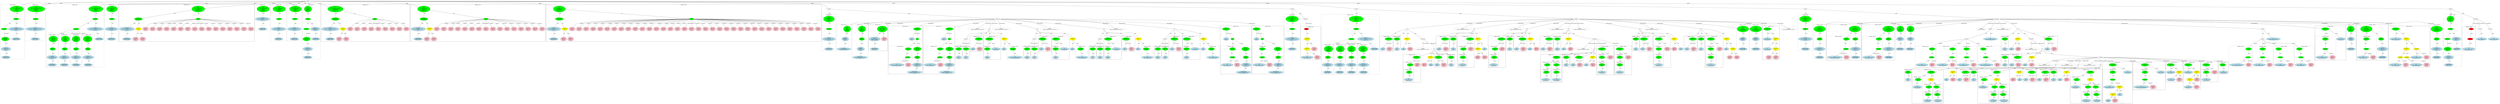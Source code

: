 strict graph "" {
	graph [bb="0,0,38961,1962.5"];
	node [label="\N"];
	subgraph cluster260 {
		graph [bb="18308,845.87,18506,1096.2",
			label="fir2dim.c:80:20",
			lheight=0.21,
			lp="18407,1084.7",
			lwidth=1.18,
			style=dashed
		];
		261	[fillcolor=lightblue,
			height=0.74639,
			label="ID
name: fir2dim_array",
			pos="18407,880.74",
			style="filled,dashed",
			width=2.5338];
		260	[fillcolor=green,
			height=0.74639,
			label="UnaryOp
op: sizeof",
			pos="18387,1038.3",
			style="filled,dashed",
			width=1.3749];
		260 -- 261	[label=expr,
			lp="18412,954.11",
			pos="18390,1011.3 18394,982.46 18400,936.33 18404,907.6"];
	}
	subgraph cluster242 {
		graph [bb="14363,563.78,14847,1474.9",
			label="fir2dim.c:78:3",
			lheight=0.21,
			lp="14605,1463.4",
			lwidth=1.10
		];
		subgraph cluster249 {
			graph [bb="14371,692.91,14679,1096.2",
				label="fir2dim.c:78:28",
				lheight=0.21,
				lp="14525,1084.7",
				lwidth=1.18,
				style=dashed
			];
			251	[fillcolor=lightblue,
				height=0.74639,
				label="ID
name: fir2dim_array",
				pos="14470,738.39",
				style=filled,
				width=2.5338];
			250	[fillcolor=green,
				height=0.5,
				label=ArrayRef,
				pos="14622,880.74",
				style=filled,
				width=1.2277];
			250 -- 251	[label=name,
				lp="14562,811.76",
				pos="14602,864.48 14586,852.62 14565,835.52 14547,819.26 14528,801.84 14508,780.77 14493,764.65"];
			252	[fillcolor=pink,
				height=1.041,
				label="Constant
type: int
value: 0",
				pos="14625,738.39",
				style=filled,
				width=1.2767];
			250 -- 252	[label=subscript,
				lp="14608,811.76",
				pos="14606,864 14592,849.23 14577,826.19 14583,804.26 14587,792.17 14593,780.21 14600,769.91"];
			249	[fillcolor=green,
				height=0.74639,
				label="UnaryOp
op: &",
				pos="14623,1038.3",
				style=filled,
				width=1.316];
			249 -- 250	[label=expr,
				lp="14620,954.11",
				pos="14614,1011.6 14609,993.53 14604,968.69 14607,946.61 14609,930.07 14613,911.61 14617,898.63"];
		}
		243	[fillcolor=lightblue,
			height=0.74639,
			label="ID
name: p",
			pos="14676,1227.7",
			style=filled,
			width=1.1982];
		242	[fillcolor=green,
			height=0.74639,
			label="Assignment
op: =",
			pos="14764,1417.1",
			style=filled,
			width=1.6106];
		242 -- 243	[label=lvalue,
			lp="14743,1332.9",
			pos="14751,1390.6 14743,1376 14734,1357.2 14726,1340.4 14712,1311 14697,1276.8 14687,1254.1"];
		244	[fillcolor=green,
			height=0.5,
			label=Cast,
			pos="14764,1227.7",
			style=filled,
			width=0.75];
		242 -- 244	[label=rvalue,
			lp="14781,1332.9",
			pos="14764,1390 14764,1351.1 14764,1278.8 14764,1245.9"];
		244 -- 249	[label=expr,
			lp="14718,1143.5",
			pos="14756,1210.4 14749,1198.2 14739,1181.5 14728,1169 14708,1146.7 14694,1150.6 14674,1128 14657,1108.9 14643,1083.5 14634,1064.7"];
		245	[fillcolor=green,
			height=1.041,
			label="Typename
name: None
quals: []",
			pos="14764,1038.3",
			style=filled,
			width=1.6303];
		244 -- 245	[label=to_type,
			lp="14784,1143.5",
			pos="14764,1209.4 14764,1179.2 14764,1116.3 14764,1076.1"];
		246	[fillcolor=green,
			height=0.74639,
			label="PtrDecl
quals: []",
			pos="14764,880.74",
			style=filled,
			width=1.2178];
		245 -- 246	[label=type,
			lp="14776,954.11",
			pos="14764,1000.4 14764,971.86 14764,932.99 14764,907.64"];
		248	[fillcolor=lightblue,
			height=0.74639,
			label="IdentifierType
names: ['unsigned', 'char']",
			pos="14728,598.65",
			style="filled,dashed",
			width=3.0838];
		247	[fillcolor=lightblue,
			height=1.041,
			label="TypeDecl
declname: None
quals: []",
			pos="14764,738.39",
			style=filled,
			width=2.082];
		247 -- 248	[label=type,
			lp="14761,672.02",
			pos="14755,701.2 14748,677.45 14740,646.94 14735,625.59"];
		246 -- 247	[label=type,
			lp="14776,811.76",
			pos="14764,853.67 14764,831.79 14764,800.29 14764,775.9"];
	}
	subgraph cluster271 {
		graph [bb="14855,563.78,15349,1474.9",
			label="fir2dim.c:83:3",
			lheight=0.21,
			lp="15102,1463.4",
			lwidth=1.10
		];
		subgraph cluster278 {
			graph [bb="14863,692.91,15181,1096.2",
				label="fir2dim.c:83:28",
				lheight=0.21,
				lp="15022,1084.7",
				lwidth=1.18,
				style=dashed
			];
			280	[fillcolor=lightblue,
				height=0.74639,
				label="ID
name: fir2dim_output",
				pos="14967,738.39",
				style=filled,
				width=2.6713];
			279	[fillcolor=green,
				height=0.5,
				label=ArrayRef,
				pos="15124,880.74",
				style=filled,
				width=1.2277];
			279 -- 280	[label=name,
				lp="15064,811.76",
				pos="15104,864.56 15089,852.62 15067,835.35 15049,819.26 15029,801.59 15008,780.54 14992,764.48"];
			281	[fillcolor=pink,
				height=1.041,
				label="Constant
type: int
value: 0",
				pos="15127,738.39",
				style=filled,
				width=1.2767];
			279 -- 281	[label=subscript,
				lp="15110,811.76",
				pos="15108,864 15094,849.23 15079,826.19 15085,804.26 15089,792.17 15095,780.21 15102,769.91"];
			278	[fillcolor=green,
				height=0.74639,
				label="UnaryOp
op: &",
				pos="15125,1038.3",
				style=filled,
				width=1.316];
			278 -- 279	[label=expr,
				lp="15122,954.11",
				pos="15116,1011.6 15111,993.53 15106,968.69 15109,946.61 15111,930.07 15115,911.61 15119,898.63"];
		}
		272	[fillcolor=lightblue,
			height=0.74639,
			label="ID
name: p",
			pos="15178,1227.7",
			style=filled,
			width=1.1982];
		271	[fillcolor=green,
			height=0.74639,
			label="Assignment
op: =",
			pos="15266,1417.1",
			style=filled,
			width=1.6106];
		271 -- 272	[label=lvalue,
			lp="15245,1332.9",
			pos="15253,1390.6 15245,1376 15236,1357.2 15228,1340.4 15214,1311 15199,1276.8 15189,1254.1"];
		273	[fillcolor=green,
			height=0.5,
			label=Cast,
			pos="15266,1227.7",
			style=filled,
			width=0.75];
		271 -- 273	[label=rvalue,
			lp="15283,1332.9",
			pos="15266,1390 15266,1351.1 15266,1278.8 15266,1245.9"];
		273 -- 278	[label=expr,
			lp="15220,1143.5",
			pos="15258,1210.4 15251,1198.2 15241,1181.5 15230,1169 15210,1146.7 15196,1150.6 15176,1128 15159,1108.9 15145,1083.5 15136,1064.7"];
		274	[fillcolor=green,
			height=1.041,
			label="Typename
name: None
quals: []",
			pos="15266,1038.3",
			style=filled,
			width=1.6303];
		273 -- 274	[label=to_type,
			lp="15286,1143.5",
			pos="15266,1209.4 15266,1179.2 15266,1116.3 15266,1076.1"];
		275	[fillcolor=green,
			height=0.74639,
			label="PtrDecl
quals: []",
			pos="15266,880.74",
			style=filled,
			width=1.2178];
		274 -- 275	[label=type,
			lp="15278,954.11",
			pos="15266,1000.4 15266,971.86 15266,932.99 15266,907.64"];
		277	[fillcolor=lightblue,
			height=0.74639,
			label="IdentifierType
names: ['unsigned', 'char']",
			pos="15230,598.65",
			style="filled,dashed",
			width=3.0838];
		276	[fillcolor=lightblue,
			height=1.041,
			label="TypeDecl
declname: None
quals: []",
			pos="15266,738.39",
			style=filled,
			width=2.082];
		276 -- 277	[label=type,
			lp="15263,672.02",
			pos="15257,701.2 15250,677.45 15242,646.94 15237,625.59"];
		275 -- 276	[label=type,
			lp="15278,811.76",
			pos="15266,853.67 15266,831.79 15266,800.29 15266,775.9"];
	}
	subgraph cluster535 {
		graph [bb="30196,692.91,30554,1096.2",
			label="fir2dim.c:154:22",
			lheight=0.21,
			lp="30375,1084.7",
			lwidth=1.28,
			style=dashed
		];
		537	[fillcolor=lightblue,
			height=0.74639,
			label="ID
name: fir2dim_coefficients",
			pos="30320,738.39",
			style="filled,dashed",
			width=3.2213];
		536	[fillcolor=green,
			height=0.5,
			label=ArrayRef,
			pos="30497,880.74",
			style="filled,dashed",
			width=1.2277];
		536 -- 537	[label=name,
			lp="30436,811.76",
			pos="30478,864.45 30447,840.37 30388,793.35 30351,764.33"];
		538	[fillcolor=pink,
			height=1.041,
			label="Constant
type: int
value: 0",
			pos="30500,738.39",
			style="filled,dashed",
			width=1.2767];
		536 -- 538	[label=subscript,
			lp="30524,811.76",
			pos="30497,862.53 30498,841.08 30499,803.85 30499,775.93"];
		535	[fillcolor=green,
			height=0.74639,
			label="UnaryOp
op: &",
			pos="30499,1038.3",
			style="filled,dashed",
			width=1.316];
		535 -- 536	[label=expr,
			lp="30510,954.11",
			pos="30499,1011.3 30498,979.43 30498,926.44 30497,899.16"];
	}
	subgraph cluster267 {
		graph [bb="17933,837.87,18208,1285.5",
			label="fir2dim.c:81:6",
			lheight=0.21,
			lp="18070,1274",
			lwidth=1.10
		];
		subgraph cluster268 {
			graph [bb="17941,845.87,18051,1096.2",
				label="fir2dim.c:81:6",
				lheight=0.21,
				lp="17996,1084.7",
				lwidth=1.10,
				style=dashed
			];
			269	[fillcolor=lightblue,
				height=0.74639,
				label="ID
name: p",
				pos="17996,880.74",
				style=filled,
				width=1.1982];
			268	[fillcolor=green,
				height=0.74639,
				label="UnaryOp
op: *",
				pos="17996,1038.3",
				style=filled,
				width=1.316];
			268 -- 269	[label=expr,
				lp="18008,954.11",
				pos="17996,1011.3 17996,982.54 17996,936.61 17996,907.86"];
		}
		267	[fillcolor=green,
			height=0.74639,
			label="Assignment
op: ^=",
			pos="17999,1227.7",
			style=filled,
			width=1.6106];
		267 -- 268	[label=lvalue,
			lp="18015,1143.5",
			pos="17999,1200.6 17998,1164.9 17997,1101.2 17996,1065.4"];
		270	[fillcolor=lightblue,
			height=0.74639,
			label="ID
name: bitmask",
			pos="18131,1038.3",
			style=filled,
			width=1.9249];
		267 -- 270	[label=rvalue,
			lp="18079,1143.5",
			pos="18017,1201.8 18042,1166.1 18088,1100.5 18113,1064.6"];
	}
	subgraph cluster265 {
		graph [bb="17481,845.87,17591,1096.2",
			label="fir2dim.c:80:52",
			lheight=0.21,
			lp="17536,1084.7",
			lwidth=1.18
		];
		266	[fillcolor=lightblue,
			height=0.74639,
			label="ID
name: p",
			pos="17536,880.74",
			style=filled,
			width=1.1982];
		265	[fillcolor=green,
			height=0.74639,
			label="UnaryOp
op: ++",
			pos="17536,1038.3",
			style=filled,
			width=1.316];
		265 -- 266	[label=expr,
			lp="17548,954.11",
			pos="17536,1011.3 17536,982.54 17536,936.61 17536,907.86"];
	}
	subgraph cluster408 {
		graph [bb="24042,992.82,24252,1285.5",
			label="fir2dim.c:123:9",
			lheight=0.21,
			lp="24147,1274",
			lwidth=1.18
		];
		409	[fillcolor=lightblue,
			height=0.74639,
			label="ID
name: f",
			pos="24092,1038.3",
			style=filled,
			width=1.1589];
		408	[fillcolor=green,
			height=0.74639,
			label="Assignment
op: =",
			pos="24186,1227.7",
			style=filled,
			width=1.6106];
		408 -- 409	[label=lvalue,
			lp="24165,1143.5",
			pos="24173,1201.4 24155,1165.4 24122,1099.9 24104,1064.2"];
		410	[fillcolor=pink,
			height=1.041,
			label="Constant
type: int
value: 0",
			pos="24198,1038.3",
			style=filled,
			width=1.2767];
		408 -- 410	[label=rvalue,
			lp="24209,1143.5",
			pos="24188,1200.6 24190,1168.1 24193,1112.4 24196,1075.7"];
	}
	subgraph cluster401 {
		graph [bb="23556,687.52,23830,1285.5",
			label="fir2dim.c:120:6",
			lheight=0.21,
			lp="23693,1274",
			lwidth=1.18
		];
		subgraph cluster402 {
			graph [bb="23564,695.52,23722,1096.2",
				label="fir2dim.c:120:6",
				lheight=0.21,
				lp="23643,1084.7",
				lwidth=1.18,
				style=dashed
			];
			subgraph cluster403 {
				graph [bb="23572,703.52,23714,938.61",
					label="fir2dim.c:120:6",
					lheight=0.21,
					lp="23643,927.11",
					lwidth=1.18
				];
				404	[fillcolor=lightblue,
					height=0.74639,
					label="ID
name: parray",
					pos="23643,738.39",
					style=filled,
					width=1.7481];
				403	[fillcolor=green,
					height=0.74639,
					label="UnaryOp
op: p++",
					pos="23651,880.74",
					style=filled,
					width=1.316];
				403 -- 404	[label=expr,
					lp="23660,811.76",
					pos="23650,853.67 23648,828.46 23646,790.48 23644,765.32"];
			}
			402	[fillcolor=green,
				height=0.74639,
				label="UnaryOp
op: *",
				pos="23663,1038.3",
				style=filled,
				width=1.316];
			402 -- 403	[label=expr,
				lp="23670,954.11",
				pos="23661,1011.3 23659,982.46 23655,936.33 23653,907.6"];
		}
		401	[fillcolor=green,
			height=0.74639,
			label="Assignment
op: =",
			pos="23763,1227.7",
			style=filled,
			width=1.6106];
		401 -- 402	[label=lvalue,
			lp="23739,1143.5",
			pos="23750,1201.4 23730,1165.4 23695,1099.9 23676,1064.2"];
		405	[fillcolor=pink,
			height=1.041,
			label="Constant
type: int
value: 0",
			pos="23776,1038.3",
			style=filled,
			width=1.2767];
		401 -- 405	[label=rvalue,
			lp="23787,1143.5",
			pos="23765,1200.6 23767,1168.1 23771,1112.4 23773,1075.7"];
	}
	subgraph cluster417 {
		graph [bb="24934,547.78,25208,1096.2",
			label="fir2dim.c:124:6",
			lheight=0.21,
			lp="25071,1084.7",
			lwidth=1.18
		];
		subgraph cluster418 {
			graph [bb="24942,555.78,25100,938.61",
				label="fir2dim.c:124:6",
				lheight=0.21,
				lp="25021,927.11",
				lwidth=1.18,
				style=dashed
			];
			subgraph cluster419 {
				graph [bb="24950,563.78,25092,796.26",
					label="fir2dim.c:124:6",
					lheight=0.21,
					lp="25021,784.76",
					lwidth=1.18
				];
				420	[fillcolor=lightblue,
					height=0.74639,
					label="ID
name: parray",
					pos="25021,598.65",
					style=filled,
					width=1.7481];
				419	[fillcolor=green,
					height=0.74639,
					label="UnaryOp
op: p++",
					pos="25021,738.39",
					style=filled,
					width=1.316];
				419 -- 420	[label=expr,
					lp="25034,672.02",
					pos="25021,711.48 25021,687.01 25021,650.49 25021,625.91"];
			}
			418	[fillcolor=green,
				height=0.74639,
				label="UnaryOp
op: *",
				pos="25021,880.74",
				style=filled,
				width=1.316];
			418 -- 419	[label=expr,
				lp="25034,811.76",
				pos="25021,853.67 25021,828.46 25021,790.48 25021,765.32"];
		}
		417	[fillcolor=green,
			height=0.74639,
			label="Assignment
op: =",
			pos="25021,1038.3",
			style=filled,
			width=1.6106];
		417 -- 418	[label=lvalue,
			lp="25038,954.11",
			pos="25021,1011.3 25021,982.54 25021,936.61 25021,907.86"];
		421	[fillcolor=pink,
			height=1.041,
			label="Constant
type: int
value: 0",
			pos="25154,880.74",
			style=filled,
			width=1.2767];
		417 -- 421	[label=rvalue,
			lp="25113,954.11",
			pos="25042,1013 25065,985.73 25103,941.49 25128,912.01"];
	}
	subgraph cluster432 {
		graph [bb="24378,408.04,24726,938.61",
			label="fir2dim.c:127:8",
			lheight=0.21,
			lp="24552,927.11",
			lwidth=1.18
		];
		subgraph cluster433 {
			graph [bb="24386,416.04,24544,796.26",
				label="fir2dim.c:127:8",
				lheight=0.21,
				lp="24465,784.76",
				lwidth=1.18,
				style=dashed
			];
			subgraph cluster434 {
				graph [bb="24394,424.04,24536,656.52",
					label="fir2dim.c:127:8",
					lheight=0.21,
					lp="24465,645.02",
					lwidth=1.18
				];
				435	[fillcolor=lightblue,
					height=0.74639,
					label="ID
name: parray",
					pos="24465,458.91",
					style=filled,
					width=1.7481];
				434	[fillcolor=green,
					height=0.74639,
					label="UnaryOp
op: p++",
					pos="24474,598.65",
					style=filled,
					width=1.316];
				434 -- 435	[label=expr,
					lp="24484,532.28",
					pos="24472,571.74 24471,547.27 24468,510.75 24467,486.17"];
			}
			433	[fillcolor=green,
				height=0.74639,
				label="UnaryOp
op: *",
				pos="24487,738.39",
				style=filled,
				width=1.316];
			433 -- 434	[label=expr,
				lp="24494,672.02",
				pos="24485,711.48 24482,687.01 24479,650.49 24476,625.91"];
		}
		subgraph cluster436 {
			graph [bb="24552,416.04,24718,796.26",
				label="fir2dim.c:127:20",
				lheight=0.21,
				lp="24635,784.76",
				lwidth=1.28,
				style=dashed
			];
			subgraph cluster437 {
				graph [bb="24560,424.04,24710,656.52",
					label="fir2dim.c:127:20",
					lheight=0.21,
					lp="24635,645.02",
					lwidth=1.28
				];
				438	[fillcolor=lightblue,
					height=0.74639,
					label="ID
name: pimage",
					pos="24635,458.91",
					style=filled,
					width=1.866];
				437	[fillcolor=green,
					height=0.74639,
					label="UnaryOp
op: p++",
					pos="24635,598.65",
					style=filled,
					width=1.316];
				437 -- 438	[label=expr,
					lp="24648,532.28",
					pos="24635,571.74 24635,547.27 24635,510.75 24635,486.17"];
			}
			436	[fillcolor=green,
				height=0.74639,
				label="UnaryOp
op: *",
				pos="24635,738.39",
				style=filled,
				width=1.316];
			436 -- 437	[label=expr,
				lp="24648,672.02",
				pos="24635,711.48 24635,687.01 24635,650.49 24635,625.91"];
		}
		432	[fillcolor=green,
			height=0.74639,
			label="Assignment
op: =",
			pos="24635,880.74",
			style=filled,
			width=1.6106];
		432 -- 433	[label=lvalue,
			lp="24587,811.76",
			pos="24610,856.25 24583,830.03 24538,787.89 24511,762.03"];
		432 -- 436	[label=rvalue,
			lp="24652,811.76",
			pos="24635,853.67 24635,828.46 24635,790.48 24635,765.32"];
	}
	subgraph cluster263 {
		graph [bb="17599,845.87,17709,1096.2",
			label="fir2dim.c:80:47",
			lheight=0.21,
			lp="17654,1084.7",
			lwidth=1.18
		];
		264	[fillcolor=lightblue,
			height=0.74639,
			label="ID
name: i",
			pos="17654,880.74",
			style=filled,
			width=1.1392];
		263	[fillcolor=green,
			height=0.74639,
			label="UnaryOp
op: ++",
			pos="17654,1038.3",
			style=filled,
			width=1.316];
		263 -- 264	[label=expr,
			lp="17666,954.11",
			pos="17654,1011.3 17654,982.54 17654,936.61 17654,907.86"];
	}
	subgraph cluster527 {
		graph [bb="30888,692.91,31204,1096.2",
			label="fir2dim.c:153:22",
			lheight=0.21,
			lp="31046,1084.7",
			lwidth=1.28,
			style=dashed
		];
		529	[fillcolor=lightblue,
			height=0.74639,
			label="ID
name: fir2dim_image",
			pos="30991,738.39",
			style="filled,dashed",
			width=2.6517];
		528	[fillcolor=green,
			height=0.5,
			label=ArrayRef,
			pos="30991,880.74",
			style="filled,dashed",
			width=1.2277];
		528 -- 529	[label=name,
			lp="31006,811.76",
			pos="30991,862.53 30991,838.23 30991,793.67 30991,765.34"];
		530	[fillcolor=pink,
			height=1.041,
			label="Constant
type: int
value: 0",
			pos="31150,738.39",
			style="filled,dashed",
			width=1.2767];
		528 -- 530	[label=subscript,
			lp="31110,811.76",
			pos="31012,864.46 31033,848.25 31067,821.53 31095,796.26 31104,787.65 31114,777.8 31123,768.73"];
		527	[fillcolor=green,
			height=0.74639,
			label="UnaryOp
op: &",
			pos="30967,1038.3",
			style="filled,dashed",
			width=1.316];
		527 -- 528	[label=expr,
			lp="30994,954.11",
			pos="30971,1011.3 30976,979.26 30984,925.87 30988,898.71"];
	}
	subgraph cluster430 {
		graph [bb="24260,703.52,24370,938.61",
			label="fir2dim.c:126:27",
			lheight=0.21,
			lp="24315,927.11",
			lwidth=1.28
		];
		431	[fillcolor=lightblue,
			height=0.74639,
			label="ID
name: i",
			pos="24315,738.39",
			style=filled,
			width=1.1392];
		430	[fillcolor=green,
			height=0.74639,
			label="UnaryOp
op: p++",
			pos="24315,880.74",
			style=filled,
			width=1.316];
		430 -- 431	[label=expr,
			lp="24328,811.76",
			pos="24315,853.67 24315,828.46 24315,790.48 24315,765.32"];
	}
	subgraph cluster653 {
		graph [bb="32298,10.607,32804,656.52",
			label="fir2dim.c:180:10",
			lheight=0.21,
			lp="32551,645.02",
			lwidth=1.28
		];
		subgraph cluster660 {
			graph [bb="32630,18.607,32796,377.04",
				label="fir2dim.c:180:33",
				lheight=0.21,
				lp="32713,365.54",
				lwidth=1.28,
				style=dashed
			];
			subgraph cluster661 {
				graph [bb="32638,26.607,32788,234.69",
					label="fir2dim.c:180:33",
					lheight=0.21,
					lp="32713,223.19",
					lwidth=1.28
				];
				662	[fillcolor=lightblue,
					height=0.74639,
					label="ID
name: parray3",
					pos="32713,61.477",
					style=filled,
					width=1.866];
				661	[fillcolor=green,
					height=0.74639,
					label="UnaryOp
op: p++",
					pos="32703,176.82",
					style=filled,
					width=1.316];
				661 -- 662	[label=expr,
					lp="32720,124.45",
					pos="32705,149.82 32707,131.39 32709,106.76 32711,88.36"];
			}
			660	[fillcolor=green,
				height=0.74639,
				label="UnaryOp
op: *",
				pos="32689,319.17",
				style=filled,
				width=1.316];
			660 -- 661	[label=expr,
				lp="32710,250.19",
				pos="32692,292.1 32694,266.89 32698,228.91 32700,203.75"];
		}
		subgraph cluster657 {
			graph [bb="32464,18.607,32622,377.04",
				label="fir2dim.c:180:22",
				lheight=0.21,
				lp="32543,365.54",
				lwidth=1.28,
				style=dashed
			];
			subgraph cluster658 {
				graph [bb="32472,26.607,32614,234.69",
					label="fir2dim.c:180:22",
					lheight=0.21,
					lp="32543,223.19",
					lwidth=1.28
				];
				659	[fillcolor=lightblue,
					height=0.74639,
					label="ID
name: pcoeff",
					pos="32543,61.477",
					style=filled,
					width=1.7481];
				658	[fillcolor=green,
					height=0.74639,
					label="UnaryOp
op: p++",
					pos="32552,176.82",
					style=filled,
					width=1.316];
				658 -- 659	[label=expr,
					lp="32562,124.45",
					pos="32550,149.82 32548,131.39 32547,106.76 32545,88.36"];
			}
			657	[fillcolor=green,
				height=0.74639,
				label="UnaryOp
op: *",
				pos="32565,319.17",
				style=filled,
				width=1.316];
			657 -- 658	[label=expr,
				lp="32572,250.19",
				pos="32563,292.1 32560,266.89 32557,228.91 32554,203.75"];
		}
		subgraph cluster654 {
			graph [bb="32306,284.3,32456,516.78",
				label="fir2dim.c:180:10",
				lheight=0.21,
				lp="32381,505.28",
				lwidth=1.28,
				style=dashed
			];
			655	[fillcolor=lightblue,
				height=0.74639,
				label="ID
name: poutput",
				pos="32381,319.17",
				style=filled,
				width=1.866];
			654	[fillcolor=green,
				height=0.74639,
				label="UnaryOp
op: *",
				pos="32396,458.91",
				style=filled,
				width=1.316];
			654 -- 655	[label=expr,
				lp="32384,392.54",
				pos="32383,433.01 32378,423.05 32373,411.29 32371,400.04 32367,382.11 32370,361.62 32374,345.88"];
		}
		653	[fillcolor=green,
			height=0.74639,
			label="Assignment
op: +=",
			pos="32602,598.65",
			style=filled,
			width=1.6106];
		653 -- 654	[label=lvalue,
			lp="32496,532.28",
			pos="32559,580.3 32527,565.98 32482,543.68 32447,516.78 32435,507.34 32423,494.78 32414,483.87"];
		656	[fillcolor=yellow,
			height=0.74639,
			label="BinaryOp
op: *",
			pos="32602,458.91",
			style=filled,
			width=1.3749];
		653 -- 656	[label=rvalue,
			lp="32619,532.28",
			pos="32602,571.74 32602,547.27 32602,510.75 32602,486.17"];
		656 -- 657	[label=left,
			lp="32596,392.54",
			pos="32595,432 32588,407.38 32579,370.55 32572,345.96"];
		656 -- 660	[label=right,
			lp="32659,392.54",
			pos="32618,433.29 32633,408.21 32658,369.58 32674,344.58"];
	}
	subgraph cluster255 {
		graph [bb="17717,992.82,17925,1285.5",
			label="fir2dim.c:80:9",
			lheight=0.21,
			lp="17821,1274",
			lwidth=1.10
		];
		256	[fillcolor=lightblue,
			height=0.74639,
			label="ID
name: i",
			pos="17766,1038.3",
			style=filled,
			width=1.1392];
		255	[fillcolor=green,
			height=0.74639,
			label="Assignment
op: =",
			pos="17783,1227.7",
			style=filled,
			width=1.6106];
		255 -- 256	[label=lvalue,
			lp="17794,1143.5",
			pos="17781,1200.6 17777,1164.8 17772,1100.8 17768,1065.1"];
		257	[fillcolor=pink,
			height=1.041,
			label="Constant
type: int
value: 0",
			pos="17871,1038.3",
			style=filled,
			width=1.2767];
		255 -- 257	[label=rvalue,
			lp="17842,1143.5",
			pos="17795,1201 17811,1167.9 17838,1110.3 17855,1073.5"];
	}
	subgraph cluster531 {
		graph [bb="29880,692.91,30188,1096.2",
			label="fir2dim.c:153:43",
			lheight=0.21,
			lp="30034,1084.7",
			lwidth=1.28,
			style=dashed
		];
		533	[fillcolor=lightblue,
			height=0.74639,
			label="ID
name: fir2dim_array",
			pos="29979,738.39",
			style="filled,dashed",
			width=2.5338];
		532	[fillcolor=green,
			height=0.5,
			label=ArrayRef,
			pos="30131,880.74",
			style="filled,dashed",
			width=1.2277];
		532 -- 533	[label=name,
			lp="30080,811.76",
			pos="30114,863.91 30088,839.61 30037,792.9 30006,764.11"];
		534	[fillcolor=pink,
			height=1.041,
			label="Constant
type: int
value: 0",
			pos="30134,738.39",
			style="filled,dashed",
			width=1.2767];
		532 -- 534	[label=subscript,
			lp="30158,811.76",
			pos="30131,862.53 30132,841.08 30133,803.85 30133,775.93"];
		531	[fillcolor=green,
			height=0.74639,
			label="UnaryOp
op: &",
			pos="30132,1038.3",
			style="filled,dashed",
			width=1.316];
		531 -- 532	[label=expr,
			lp="30144,954.11",
			pos="30132,1011.3 30132,979.43 30131,926.44 30131,899.16"];
	}
	subgraph cluster577 {
		graph [bb="33328,8,33793,796.26",
			label="fir2dim.c:164:7",
			lheight=0.21,
			lp="33560,784.76",
			lwidth=1.18
		];
		subgraph cluster579 {
			graph [bb="33336,16,33651,656.52",
				label="fir2dim.c:164:17",
				lheight=0.21,
				lp="33494,645.02",
				lwidth=1.28,
				style=dashed
			];
			581	[fillcolor=lightblue,
				height=0.74639,
				label="ID
name: fir2dim_array",
				pos="33435,319.17",
				style=filled,
				width=2.5338];
			580	[fillcolor=green,
				height=0.5,
				label=ArrayRef,
				pos="33488,458.91",
				style=filled,
				width=1.2277];
			580 -- 581	[label=name,
				lp="33480,392.54",
				pos="33482,441.02 33472,417.24 33456,373.7 33445,345.89"];
			582	[fillcolor=yellow,
				height=0.74639,
				label="BinaryOp
op: +",
				pos="33594,319.17",
				style=filled,
				width=1.3749];
			580 -- 582	[label=subscript,
				lp="33566,392.54",
				pos="33501,441.57 33519,417.48 33554,372.29 33575,344.36"];
			583	[fillcolor=yellow,
				height=0.74639,
				label="BinaryOp
op: *",
				pos="33490,176.82",
				style=filled,
				width=1.3749];
			582 -- 583	[label=left,
				lp="33558,250.19",
				pos="33576,294.04 33557,268.34 33527,227.87 33508,202.1"];
			586	[fillcolor=lightblue,
				height=0.74639,
				label="ID
name: f",
				pos="33599,176.82",
				style=filled,
				width=1.1589];
			582 -- 586	[label=right,
				lp="33610,250.19",
				pos="33595,292.1 33596,266.89 33597,228.91 33598,203.75"];
			584	[fillcolor=lightblue,
				height=0.74639,
				label="ID
name: k",
				pos="33402,61.477",
				style=filled,
				width=1.1982];
			583 -- 584	[label=left,
				lp="33464,124.45",
				pos="33471,151.79 33456,132.42 33435,105.34 33420,86.091"];
			585	[fillcolor=pink,
				height=1.041,
				label="Constant
type: int
value: 6",
				pos="33509,61.477",
				style=filled,
				width=1.2767];
			583 -- 585	[label=right,
				lp="33513,124.45",
				pos="33494,149.82 33497,134.66 33500,115.3 33503,98.667"];
			579	[fillcolor=green,
				height=0.74639,
				label="UnaryOp
op: &",
				pos="33488,598.65",
				style=filled,
				width=1.316];
			579 -- 580	[label=expr,
				lp="33500,532.28",
				pos="33488,571.74 33488,544 33488,500.77 33488,477"];
		}
		578	[fillcolor=lightblue,
			height=0.74639,
			label="ID
name: parray",
			pos="33722,598.65",
			style=filled,
			width=1.7481];
		577	[fillcolor=green,
			height=0.74639,
			label="Assignment
op: =",
			pos="33488,738.39",
			style=filled,
			width=1.6106];
		577 -- 579	[label=rvalue,
			lp="33505,672.02",
			pos="33488,711.48 33488,687.01 33488,650.49 33488,625.91"];
		577 -- 578	[label=lvalue,
			lp="33655,672.02",
			pos="33531,720.1 33566,705.35 33615,682.46 33655,656.52 33670,646.86 33685,634.28 33697,623.4"];
	}
	subgraph cluster551 {
		graph [bb="31890,992.82,32102,1285.5",
			label="fir2dim.c:159:9",
			lheight=0.21,
			lp="31996,1274",
			lwidth=1.18
		];
		552	[fillcolor=lightblue,
			height=0.74639,
			label="ID
name: k",
			pos="31941,1038.3",
			style=filled,
			width=1.1982];
		551	[fillcolor=green,
			height=0.74639,
			label="Assignment
op: =",
			pos="31956,1227.7",
			style=filled,
			width=1.6106];
		551 -- 552	[label=lvalue,
			lp="31967,1143.5",
			pos="31954,1200.6 31951,1164.9 31946,1101.2 31943,1065.4"];
		553	[fillcolor=pink,
			height=1.041,
			label="Constant
type: int
value: 0",
			pos="32048,1038.3",
			style=filled,
			width=1.2767];
		551 -- 553	[label=rvalue,
			lp="32017,1143.5",
			pos="31968,1201.4 31985,1168.3 32013,1110.3 32031,1073.4"];
	}
	subgraph cluster452 {
		graph [bb="25714,1003.4,25824,1285.5",
			label="fir2dim.c:132:25",
			lheight=0.21,
			lp="25769,1274",
			lwidth=1.28
		];
		453	[fillcolor=lightblue,
			height=0.74639,
			label="ID
name: i",
			pos="25769,1038.3",
			style=filled,
			width=1.1392];
		452	[fillcolor=green,
			height=0.74639,
			label="UnaryOp
op: p++",
			pos="25769,1227.7",
			style=filled,
			width=1.316];
		452 -- 453	[label=expr,
			lp="25782,1143.5",
			pos="25769,1200.6 25769,1164.9 25769,1101.2 25769,1065.4"];
	}
	subgraph cluster399 {
		graph [bb="23438,1003.4,23548,1285.5",
			label="fir2dim.c:119:25",
			lheight=0.21,
			lp="23493,1274",
			lwidth=1.28
		];
		400	[fillcolor=lightblue,
			height=0.74639,
			label="ID
name: i",
			pos="23493,1038.3",
			style=filled,
			width=1.1392];
		399	[fillcolor=green,
			height=0.74639,
			label="UnaryOp
op: p++",
			pos="23493,1227.7",
			style=filled,
			width=1.316];
		399 -- 400	[label=expr,
			lp="23506,1143.5",
			pos="23493,1200.6 23493,1164.9 23493,1101.2 23493,1065.4"];
	}
	subgraph cluster571 {
		graph [bb="32812,265.69,33320,796.26",
			label="fir2dim.c:163:7",
			lheight=0.21,
			lp="33066,784.76",
			lwidth=1.18
		];
		subgraph cluster573 {
			graph [bb="32820,273.69,33178,656.52",
				label="fir2dim.c:163:17",
				lheight=0.21,
				lp="32999,645.02",
				lwidth=1.28,
				style=dashed
			];
			575	[fillcolor=lightblue,
				height=0.74639,
				label="ID
name: fir2dim_coefficients",
				pos="32944,319.17",
				style=filled,
				width=3.2213];
			574	[fillcolor=green,
				height=0.5,
				label=ArrayRef,
				pos="33002,458.91",
				style=filled,
				width=1.2277];
			574 -- 575	[label=name,
				lp="32992,392.54",
				pos="32995,441.02 32985,417.31 32967,373.96 32955,346.14"];
			576	[fillcolor=pink,
				height=1.041,
				label="Constant
type: int
value: 0",
				pos="33124,319.17",
				style=filled,
				width=1.2767];
			574 -- 576	[label=subscript,
				lp="33088,392.54",
				pos="33016,441.84 33036,419.42 33072,378.32 33097,350.15"];
			573	[fillcolor=green,
				height=0.74639,
				label="UnaryOp
op: &",
				pos="33002,598.65",
				style=filled,
				width=1.316];
			573 -- 574	[label=expr,
				lp="33014,532.28",
				pos="33002,571.74 33002,544 33002,500.77 33002,477"];
		}
		572	[fillcolor=lightblue,
			height=0.74639,
			label="ID
name: pcoeff",
			pos="33249,598.65",
			style=filled,
			width=1.7481];
		571	[fillcolor=green,
			height=0.74639,
			label="Assignment
op: =",
			pos="33002,738.39",
			style=filled,
			width=1.6106];
		571 -- 573	[label=rvalue,
			lp="33019,672.02",
			pos="33002,711.48 33002,687.01 33002,650.49 33002,625.91"];
		571 -- 572	[label=lvalue,
			lp="33186,672.02",
			pos="33047,721.24 33085,706.85 33139,683.86 33182,656.52 33197,647.07 33212,634.51 33224,623.6"];
	}
	subgraph cluster424 {
		graph [bb="24044,692.91,24252,938.61",
			label="fir2dim.c:126:11",
			lheight=0.21,
			lp="24148,927.11",
			lwidth=1.28
		];
		425	[fillcolor=lightblue,
			height=0.74639,
			label="ID
name: i",
			pos="24093,738.39",
			style=filled,
			width=1.1392];
		424	[fillcolor=green,
			height=0.74639,
			label="Assignment
op: =",
			pos="24186,880.74",
			style=filled,
			width=1.6106];
		424 -- 425	[label=lvalue,
			lp="24163,811.76",
			pos="24169,854.65 24152,828.78 24126,788.76 24109,763.33"];
		426	[fillcolor=pink,
			height=1.041,
			label="Constant
type: int
value: 0",
			pos="24198,738.39",
			style=filled,
			width=1.2767];
		424 -- 426	[label=rvalue,
			lp="24210,811.76",
			pos="24188,853.67 24190,831.79 24193,800.29 24195,775.9"];
	}
	subgraph cluster568 {
		graph [bb="31430,703.52,31540,938.61",
			label="fir2dim.c:162:27",
			lheight=0.21,
			lp="31485,927.11",
			lwidth=1.28
		];
		569	[fillcolor=lightblue,
			height=0.74639,
			label="ID
name: f",
			pos="31485,738.39",
			style=filled,
			width=1.1589];
		568	[fillcolor=green,
			height=0.74639,
			label="UnaryOp
op: p++",
			pos="31485,880.74",
			style=filled,
			width=1.316];
		568 -- 569	[label=expr,
			lp="31498,811.76",
			pos="31485,853.67 31485,828.46 31485,790.48 31485,765.32"];
	}
	subgraph cluster446 {
		graph [bb="25498,992.82,25706,1285.5",
			label="fir2dim.c:132:9",
			lheight=0.21,
			lp="25602,1274",
			lwidth=1.18
		];
		447	[fillcolor=lightblue,
			height=0.74639,
			label="ID
name: i",
			pos="25547,1038.3",
			style=filled,
			width=1.1392];
		446	[fillcolor=green,
			height=0.74639,
			label="Assignment
op: =",
			pos="25640,1227.7",
			style=filled,
			width=1.6106];
		446 -- 447	[label=lvalue,
			lp="25619,1143.5",
			pos="25627,1201.4 25610,1165.4 25577,1099.9 25559,1064.2"];
		448	[fillcolor=pink,
			height=1.041,
			label="Constant
type: int
value: 0",
			pos="25652,1038.3",
			style=filled,
			width=1.2767];
		446 -- 448	[label=rvalue,
			lp="25663,1143.5",
			pos="25642,1200.6 25644,1168.1 25647,1112.4 25650,1075.7"];
	}
	subgraph cluster562 {
		graph [bb="31212,692.91,31422,938.61",
			label="fir2dim.c:162:11",
			lheight=0.21,
			lp="31317,927.11",
			lwidth=1.28
		];
		563	[fillcolor=lightblue,
			height=0.74639,
			label="ID
name: f",
			pos="31262,738.39",
			style=filled,
			width=1.1589];
		562	[fillcolor=green,
			height=0.74639,
			label="Assignment
op: =",
			pos="31356,880.74",
			style=filled,
			width=1.6106];
		562 -- 563	[label=lvalue,
			lp="31332,811.76",
			pos="31339,854.97 31322,829.16 31295,788.98 31278,763.44"];
		564	[fillcolor=pink,
			height=1.041,
			label="Constant
type: int
value: 0",
			pos="31368,738.39",
			style=filled,
			width=1.2767];
		562 -- 564	[label=rvalue,
			lp="31380,811.76",
			pos="31358,853.67 31360,831.79 31363,800.29 31365,775.9"];
	}
	subgraph cluster693 {
		graph [bb="35149,692.91,35467,1096.2",
			label="fir2dim.c:189:50",
			lheight=0.21,
			lp="35308,1084.7",
			lwidth=1.28,
			style=dashed
		];
		695	[fillcolor=lightblue,
			height=0.74639,
			label="ID
name: fir2dim_output",
			pos="35253,738.39",
			style="filled,dashed",
			width=2.6713];
		694	[fillcolor=green,
			height=0.5,
			label=ArrayRef,
			pos="35306,880.74",
			style="filled,dashed",
			width=1.2277];
		694 -- 695	[label=name,
			lp="35298,811.76",
			pos="35300,862.81 35290,838.53 35273,793.63 35263,765.2"];
		696	[fillcolor=pink,
			height=1.041,
			label="Constant
type: int
value: 0",
			pos="35413,738.39",
			style="filled,dashed",
			width=1.2767];
		694 -- 696	[label=subscript,
			lp="35388,811.76",
			pos="35318,863.36 35336,840.73 35367,799.44 35389,770.76"];
		693	[fillcolor=green,
			height=0.74639,
			label="UnaryOp
op: &",
			pos="35306,1038.3",
			style="filled,dashed",
			width=1.316];
		693 -- 694	[label=expr,
			lp="35318,954.11",
			pos="35306,1011.3 35306,979.43 35306,926.44 35306,899.16"];
	}
	subgraph cluster557 {
		graph [bb="31212,1003.4,31322,1285.5",
			label="fir2dim.c:159:25",
			lheight=0.21,
			lp="31267,1274",
			lwidth=1.28
		];
		558	[fillcolor=lightblue,
			height=0.74639,
			label="ID
name: k",
			pos="31267,1038.3",
			style=filled,
			width=1.1982];
		557	[fillcolor=green,
			height=0.74639,
			label="UnaryOp
op: p++",
			pos="31267,1227.7",
			style=filled,
			width=1.316];
		557 -- 558	[label=expr,
			lp="31280,1143.5",
			pos="31267,1200.6 31267,1164.9 31267,1101.2 31267,1065.4"];
	}
	subgraph cluster543 {
		graph [bb="36271,827.26,36747,1474.9",
			label="fir2dim.c:156:3",
			lheight=0.21,
			lp="36509,1463.4",
			lwidth=1.18
		];
		subgraph cluster545 {
			graph [bb="36279,835.26,36597,1285.5",
				label="fir2dim.c:156:14",
				lheight=0.21,
				lp="36438,1274",
				lwidth=1.28,
				style=dashed
			];
			547	[fillcolor=lightblue,
				height=0.74639,
				label="ID
name: fir2dim_output",
				pos="36383,880.74",
				style=filled,
				width=2.6713];
			546	[fillcolor=green,
				height=0.5,
				label=ArrayRef,
				pos="36436,1038.3",
				style=filled,
				width=1.2277];
			546 -- 547	[label=name,
				lp="36426,954.11",
				pos="36430,1020.4 36421,993.19 36403,939.69 36392,907.69"];
			548	[fillcolor=pink,
				height=1.041,
				label="Constant
type: int
value: 0",
				pos="36543,880.74",
				style=filled,
				width=1.2767];
			546 -- 548	[label=subscript,
				lp="36520,954.11",
				pos="36447,1020.6 36465,995.25 36499,946.37 36521,913.9"];
			545	[fillcolor=green,
				height=0.74639,
				label="UnaryOp
op: &",
				pos="36436,1227.7",
				style=filled,
				width=1.316];
			545 -- 546	[label=expr,
				lp="36448,1143.5",
				pos="36436,1200.6 36436,1161.7 36436,1089.5 36436,1056.5"];
		}
		544	[fillcolor=lightblue,
			height=0.74639,
			label="ID
name: poutput",
			pos="36672,1227.7",
			style=filled,
			width=1.866];
		543	[fillcolor=green,
			height=0.74639,
			label="Assignment
op: =",
			pos="36436,1417.1",
			style=filled,
			width=1.6106];
		543 -- 545	[label=rvalue,
			lp="36453,1332.9",
			pos="36436,1390 36436,1354.3 36436,1290.6 36436,1254.8"];
		543 -- 544	[label=lvalue,
			lp="36607,1332.9",
			pos="36476,1397.3 36511,1379.6 36563,1350.9 36601,1317.4 36622,1298.7 36642,1273 36655,1254"];
	}
	subgraph cluster454 {
		graph [bb="25832,687.52,26106,1285.5",
			label="fir2dim.c:133:6",
			lheight=0.21,
			lp="25969,1274",
			lwidth=1.18
		];
		subgraph cluster455 {
			graph [bb="25840,695.52,25998,1096.2",
				label="fir2dim.c:133:6",
				lheight=0.21,
				lp="25919,1084.7",
				lwidth=1.18,
				style=dashed
			];
			subgraph cluster456 {
				graph [bb="25848,703.52,25990,938.61",
					label="fir2dim.c:133:6",
					lheight=0.21,
					lp="25919,927.11",
					lwidth=1.18
				];
				457	[fillcolor=lightblue,
					height=0.74639,
					label="ID
name: parray",
					pos="25919,738.39",
					style=filled,
					width=1.7481];
				456	[fillcolor=green,
					height=0.74639,
					label="UnaryOp
op: p++",
					pos="25919,880.74",
					style=filled,
					width=1.316];
				456 -- 457	[label=expr,
					lp="25932,811.76",
					pos="25919,853.67 25919,828.46 25919,790.48 25919,765.32"];
			}
			455	[fillcolor=green,
				height=0.74639,
				label="UnaryOp
op: *",
				pos="25919,1038.3",
				style=filled,
				width=1.316];
			455 -- 456	[label=expr,
				lp="25932,954.11",
				pos="25919,1011.3 25919,982.54 25919,936.61 25919,907.86"];
		}
		454	[fillcolor=green,
			height=0.74639,
			label="Assignment
op: =",
			pos="25919,1227.7",
			style=filled,
			width=1.6106];
		454 -- 455	[label=lvalue,
			lp="25936,1143.5",
			pos="25919,1200.6 25919,1164.9 25919,1101.2 25919,1065.4"];
		458	[fillcolor=pink,
			height=1.041,
			label="Constant
type: int
value: 0",
			pos="26052,1038.3",
			style=filled,
			width=1.2767];
		454 -- 458	[label=rvalue,
			lp="26013,1143.5",
			pos="25941,1202.5 25959,1183.2 25983,1154.8 26002,1128 26014,1110.7 26026,1090.3 26035,1073.5"];
	}
	subgraph cluster393 {
		graph [bb="23222,992.82,23430,1285.5",
			label="fir2dim.c:119:9",
			lheight=0.21,
			lp="23326,1274",
			lwidth=1.18
		];
		394	[fillcolor=lightblue,
			height=0.74639,
			label="ID
name: i",
			pos="23271,1038.3",
			style=filled,
			width=1.1392];
		393	[fillcolor=green,
			height=0.74639,
			label="Assignment
op: =",
			pos="23364,1227.7",
			style=filled,
			width=1.6106];
		393 -- 394	[label=lvalue,
			lp="23343,1143.5",
			pos="23351,1201.4 23334,1165.4 23301,1099.9 23283,1064.2"];
		395	[fillcolor=pink,
			height=1.041,
			label="Constant
type: int
value: 0",
			pos="23376,1038.3",
			style=filled,
			width=1.2767];
		393 -- 395	[label=rvalue,
			lp="23387,1143.5",
			pos="23366,1200.6 23368,1168.1 23371,1112.4 23374,1075.7"];
	}
	subgraph cluster521 {
		graph [bb="36115,1003.4,36263,1506.7",
			label="fir2dim.c:151:13",
			lheight=0.21,
			lp="36189,1495.2",
			lwidth=1.28,
			style=dashed
		];
		523	[fillcolor=lightblue,
			height=0.74639,
			label="IdentifierType
names: ['int']",
			pos="36189,1038.3",
			style="filled,dashed",
			width=1.8463];
		522	[fillcolor=lightblue,
			height=1.041,
			label="TypeDecl
declname: i
quals: []",
			pos="36187,1227.7",
			style="filled,dashed",
			width=1.5713];
		522 -- 523	[label=type,
			lp="36200,1143.5",
			pos="36187,1190.1 36188,1153.4 36188,1097.7 36189,1065.2"];
		521	[fillcolor=green,
			height=1.6303,
			label="Decl
name: i
quals: []
storage: []
funcspec: []",
			pos="36184,1417.1",
			style="filled,dashed",
			width=1.591];
		521 -- 522	[label=type,
			lp="36198,1332.9",
			pos="36185,1358.3 36185,1328 36186,1291.7 36186,1265.3"];
	}
	subgraph cluster414 {
		graph [bb="24260,1003.4,24370,1285.5",
			label="fir2dim.c:123:24",
			lheight=0.21,
			lp="24315,1274",
			lwidth=1.28
		];
		415	[fillcolor=lightblue,
			height=0.74639,
			label="ID
name: f",
			pos="24315,1038.3",
			style=filled,
			width=1.1589];
		414	[fillcolor=green,
			height=0.74639,
			label="UnaryOp
op: p++",
			pos="24315,1227.7",
			style=filled,
			width=1.316];
		414 -- 415	[label=expr,
			lp="24328,1143.5",
			pos="24315,1200.6 24315,1164.9 24315,1101.2 24315,1065.4"];
	}
	subgraph cluster461 {
		graph [bb="26318,992.82,26526,1285.5",
			label="fir2dim.c:136:9",
			lheight=0.21,
			lp="26422,1274",
			lwidth=1.18
		];
		462	[fillcolor=lightblue,
			height=0.74639,
			label="ID
name: i",
			pos="26367,1038.3",
			style=filled,
			width=1.1392];
		461	[fillcolor=green,
			height=0.74639,
			label="Assignment
op: =",
			pos="26460,1227.7",
			style=filled,
			width=1.6106];
		461 -- 462	[label=lvalue,
			lp="26439,1143.5",
			pos="26447,1201.4 26430,1165.4 26397,1099.9 26379,1064.2"];
		463	[fillcolor=pink,
			height=1.041,
			label="Constant
type: int
value: 0",
			pos="26472,1038.3",
			style=filled,
			width=1.2767];
		461 -- 463	[label=rvalue,
			lp="26483,1143.5",
			pos="26462,1200.6 26464,1168.1 26467,1112.4 26470,1075.7"];
	}
	subgraph cluster539 {
		graph [bb="30562,692.91,30880,1096.2",
			label="fir2dim.c:154:50",
			lheight=0.21,
			lp="30721,1084.7",
			lwidth=1.28,
			style=dashed
		];
		541	[fillcolor=lightblue,
			height=0.74639,
			label="ID
name: fir2dim_output",
			pos="30666,738.39",
			style="filled,dashed",
			width=2.6713];
		540	[fillcolor=green,
			height=0.5,
			label=ArrayRef,
			pos="30707,880.74",
			style="filled,dashed",
			width=1.2277];
		540 -- 541	[label=name,
			lp="30704,811.76",
			pos="30702,862.81 30695,838.53 30682,793.63 30674,765.2"];
		542	[fillcolor=pink,
			height=1.041,
			label="Constant
type: int
value: 0",
			pos="30826,738.39",
			style="filled,dashed",
			width=1.2767];
		540 -- 542	[label=subscript,
			lp="30796,811.76",
			pos="30721,863.36 30740,840.44 30776,798.38 30800,769.67"];
		539	[fillcolor=green,
			height=0.74639,
			label="UnaryOp
op: &",
			pos="30707,1038.3",
			style="filled,dashed",
			width=1.316];
		539 -- 540	[label=expr,
			lp="30720,954.11",
			pos="30707,1011.3 30707,979.43 30707,926.44 30707,899.16"];
	}
	subgraph cluster284 {
		graph [bb="18750,992.82,18958,1285.5",
			label="fir2dim.c:85:9",
			lheight=0.21,
			lp="18854,1274",
			lwidth=1.10
		];
		285	[fillcolor=lightblue,
			height=0.74639,
			label="ID
name: i",
			pos="18799,1038.3",
			style=filled,
			width=1.1392];
		284	[fillcolor=green,
			height=0.74639,
			label="Assignment
op: =",
			pos="18836,1227.7",
			style=filled,
			width=1.6106];
		284 -- 285	[label=lvalue,
			lp="18838,1143.5",
			pos="18831,1200.6 18824,1164.8 18811,1100.8 18804,1065.1"];
		286	[fillcolor=pink,
			height=1.041,
			label="Constant
type: int
value: 0",
			pos="18904,1038.3",
			style=filled,
			width=1.2767];
		284 -- 286	[label=rvalue,
			lp="18885,1143.5",
			pos="18845,1201 18857,1168.2 18878,1111.4 18891,1074.5"];
	}
	subgraph cluster289 {
		graph [bb="19341,845.87,19549,1096.2",
			label="fir2dim.c:85:20",
			lheight=0.21,
			lp="19445,1084.7",
			lwidth=1.18,
			style=dashed
		];
		290	[fillcolor=lightblue,
			height=0.74639,
			label="ID
name: fir2dim_output",
			pos="19445,880.74",
			style="filled,dashed",
			width=2.6713];
		289	[fillcolor=green,
			height=0.74639,
			label="UnaryOp
op: sizeof",
			pos="19423,1038.3",
			style="filled,dashed",
			width=1.3749];
		289 -- 290	[label=expr,
			lp="19448,954.11",
			pos="19427,1011.3 19431,982.46 19437,936.33 19441,907.6"];
	}
	subgraph cluster292 {
		graph [bb="18632,845.87,18742,1096.2",
			label="fir2dim.c:85:48",
			lheight=0.21,
			lp="18687,1084.7",
			lwidth=1.18
		];
		293	[fillcolor=lightblue,
			height=0.74639,
			label="ID
name: i",
			pos="18687,880.74",
			style=filled,
			width=1.1392];
		292	[fillcolor=green,
			height=0.74639,
			label="UnaryOp
op: ++",
			pos="18687,1038.3",
			style=filled,
			width=1.316];
		292 -- 293	[label=expr,
			lp="18700,954.11",
			pos="18687,1011.3 18687,982.54 18687,936.61 18687,907.86"];
	}
	subgraph cluster294 {
		graph [bb="18514,845.87,18624,1096.2",
			label="fir2dim.c:85:53",
			lheight=0.21,
			lp="18569,1084.7",
			lwidth=1.18
		];
		295	[fillcolor=lightblue,
			height=0.74639,
			label="ID
name: p",
			pos="18569,880.74",
			style=filled,
			width=1.1982];
		294	[fillcolor=green,
			height=0.74639,
			label="UnaryOp
op: ++",
			pos="18569,1038.3",
			style=filled,
			width=1.316];
		294 -- 295	[label=expr,
			lp="18582,954.11",
			pos="18569,1011.3 18569,982.54 18569,936.61 18569,907.86"];
	}
	subgraph cluster296 {
		graph [bb="18966,837.87,19241,1285.5",
			label="fir2dim.c:86:6",
			lheight=0.21,
			lp="19104,1274",
			lwidth=1.10
		];
		subgraph cluster297 {
			graph [bb="18974,845.87,19084,1096.2",
				label="fir2dim.c:86:6",
				lheight=0.21,
				lp="19029,1084.7",
				lwidth=1.10,
				style=dashed
			];
			298	[fillcolor=lightblue,
				height=0.74639,
				label="ID
name: p",
				pos="19029,880.74",
				style=filled,
				width=1.1982];
			297	[fillcolor=green,
				height=0.74639,
				label="UnaryOp
op: *",
				pos="19029,1038.3",
				style=filled,
				width=1.316];
			297 -- 298	[label=expr,
				lp="19042,954.11",
				pos="19029,1011.3 19029,982.54 19029,936.61 19029,907.86"];
		}
		296	[fillcolor=green,
			height=0.74639,
			label="Assignment
op: ^=",
			pos="19032,1227.7",
			style=filled,
			width=1.6106];
		296 -- 297	[label=lvalue,
			lp="19048,1143.5",
			pos="19032,1200.6 19031,1164.9 19030,1101.2 19029,1065.4"];
		299	[fillcolor=lightblue,
			height=0.74639,
			label="ID
name: bitmask",
			pos="19164,1038.3",
			style=filled,
			width=1.9249];
		296 -- 299	[label=rvalue,
			lp="19112,1143.5",
			pos="19050,1201.8 19075,1166.1 19121,1100.5 19146,1064.6"];
	}
	subgraph cluster301 {
		graph [bb="20037,1003.4,20273,1696.1",
			label="fir2dim.c:90:5",
			lheight=0.21,
			lp="20155,1684.6",
			lwidth=1.10,
			style=dashed
		];
		304	[fillcolor=lightblue,
			height=0.74639,
			label="IdentifierType
names: ['int']",
			pos="20155,1038.3",
			style="filled,dashed",
			width=1.8463];
		303	[fillcolor=lightblue,
			height=1.041,
			label="TypeDecl
declname: fir2dim_return
quals: []",
			pos="20155,1227.7",
			style="filled,dashed",
			width=3.0641];
		303 -- 304	[label=type,
			lp="20167,1143.5",
			pos="20155,1190.1 20155,1153.4 20155,1097.7 20155,1065.2"];
		302	[fillcolor=green,
			height=0.5,
			label=FuncDecl,
			pos="20155,1417.1",
			style="filled,dashed",
			width=1.2457];
		302 -- 303	[label=type,
			lp="20167,1332.9",
			pos="20155,1398.8 20155,1368.6 20155,1305.7 20155,1265.4"];
		301	[fillcolor=green,
			height=1.6303,
			label="Decl
name: fir2dim_return
quals: []
storage: []
funcspec: []",
			pos="20155,1606.4",
			style="filled,dashed",
			width=2.632];
		301 -- 302	[label=type,
			lp="20167,1522.2",
			pos="20155,1547.7 20155,1509 20155,1460.6 20155,1435.3"];
	}
	subgraph cluster306 {
		graph [bb="20281,835.26,20595,1466.1",
			label="fir2dim.c:92:3",
			lheight=0.21,
			lp="20438,1454.6",
			lwidth=1.10
		];
		309	[fillcolor=lightblue,
			height=0.74639,
			label="ID
name: fir2dim_result",
			pos="20382,880.74",
			style=filled,
			width=2.5731];
		308	[fillcolor=yellow,
			height=0.74639,
			label="BinaryOp
op: -",
			pos="20382,1038.3",
			style=filled,
			width=1.3749];
		308 -- 309	[label=left,
			lp="20392,954.11",
			pos="20382,1011.3 20382,982.54 20382,936.61 20382,907.86"];
		310	[fillcolor=pink,
			height=1.041,
			label="Constant
type: int
value: 14",
			pos="20540,880.74",
			style=filled,
			width=1.316];
		308 -- 310	[label=right,
			lp="20488,954.11",
			pos="20405,1014.4 20415,1003.7 20428,990.93 20440,979.61 20459,961.07 20465,957.25 20484,938.61 20493,929.72 20503,919.87 20512,910.91"];
		307	[fillcolor=yellow,
			height=0.74639,
			label="BinaryOp
op: !=",
			pos="20382,1227.7",
			style=filled,
			width=1.3749];
		307 -- 308	[label=left,
			lp="20392,1143.5",
			pos="20382,1200.6 20382,1164.9 20382,1101.2 20382,1065.4"];
		311	[fillcolor=pink,
			height=1.041,
			label="Constant
type: int
value: 0",
			pos="20495,1038.3",
			style=filled,
			width=1.2767];
		307 -- 311	[label=right,
			lp="20449,1143.5",
			pos="20397,1201.8 20417,1168.4 20453,1109.2 20475,1072.2"];
		306	[fillcolor=red,
			height=0.5,
			label=Return,
			pos="20372,1417.1",
			style=filled,
			width=0.95686];
		306 -- 307	[label=expr,
			lp="20390,1332.9",
			pos="20373,1398.8 20375,1365.8 20379,1293.7 20381,1254.8"];
	}
	subgraph cluster313 {
		graph [bb="20603,555.78,21497,1696.1",
			label="fir2dim.c:100:6",
			lheight=0.21,
			lp="21050,1684.6",
			lwidth=1.18,
			style=dashed
		];
		subgraph cluster316 {
			graph [bb="20611,563.78,20793,1128",
				label="fir2dim.c:100:30",
				lheight=0.21,
				lp="20702,1116.5",
				lwidth=1.28,
				style=dashed
			];
			319	[fillcolor=lightblue,
				height=0.74639,
				label="IdentifierType
names: ['float']",
				pos="20702,598.65",
				style="filled,dashed",
				width=1.9053];
			318	[fillcolor=lightblue,
				height=1.041,
				label="TypeDecl
declname: pimage
quals: []",
				pos="20702,738.39",
				style="filled,dashed",
				width=2.2981];
			318 -- 319	[label=type,
				lp="20714,672.02",
				pos="20702,700.84 20702,677.25 20702,647.11 20702,625.89"];
			317	[fillcolor=green,
				height=0.74639,
				label="PtrDecl
quals: []",
				pos="20708,880.74",
				style="filled,dashed",
				width=1.2178];
			317 -- 318	[label=type,
				lp="20718,811.76",
				pos="20707,853.67 20706,831.79 20705,800.29 20704,775.9"];
			316	[fillcolor=green,
				height=1.6303,
				label="Decl
name: pimage
quals: []
storage: []
funcspec: []",
				pos="20717,1038.3",
				style="filled,dashed",
				width=1.866];
			316 -- 317	[label=type,
				lp="20725,954.11",
				pos="20714,979.37 20712,954.84 20711,927.48 20710,907.98"];
		}
		subgraph cluster320 {
			graph [bb="20801,563.78,20973,1128",
				label="fir2dim.c:100:45",
				lheight=0.21,
				lp="20887,1116.5",
				lwidth=1.28,
				style=dashed
			];
			323	[fillcolor=lightblue,
				height=0.74639,
				label="IdentifierType
names: ['float']",
				pos="20887,598.65",
				style="filled,dashed",
				width=1.9053];
			322	[fillcolor=lightblue,
				height=1.041,
				label="TypeDecl
declname: parray
quals: []",
				pos="20887,738.39",
				style="filled,dashed",
				width=2.1802];
			322 -- 323	[label=type,
				lp="20899,672.02",
				pos="20887,700.84 20887,677.25 20887,647.11 20887,625.89"];
			321	[fillcolor=green,
				height=0.74639,
				label="PtrDecl
quals: []",
				pos="20892,880.74",
				style="filled,dashed",
				width=1.2178];
			321 -- 322	[label=type,
				lp="20902,811.76",
				pos="20891,853.67 20890,831.79 20889,800.29 20888,775.9"];
			320	[fillcolor=green,
				height=1.6303,
				label="Decl
name: parray
quals: []
storage: []
funcspec: []",
				pos="20900,1038.3",
				style="filled,dashed",
				width=1.7481];
			320 -- 321	[label=type,
				lp="20908,954.11",
				pos="20897,979.37 20896,954.84 20894,927.48 20893,907.98"];
		}
		subgraph cluster324 {
			graph [bb="20981,563.78,21153,1128",
				label="fir2dim.c:100:60",
				lheight=0.21,
				lp="21067,1116.5",
				lwidth=1.28,
				style=dashed
			];
			327	[fillcolor=lightblue,
				height=0.74639,
				label="IdentifierType
names: ['float']",
				pos="21067,598.65",
				style="filled,dashed",
				width=1.9053];
			326	[fillcolor=lightblue,
				height=1.041,
				label="TypeDecl
declname: pcoeff
quals: []",
				pos="21067,738.39",
				style="filled,dashed",
				width=2.1802];
			326 -- 327	[label=type,
				lp="21079,672.02",
				pos="21067,700.84 21067,677.25 21067,647.11 21067,625.89"];
			325	[fillcolor=green,
				height=0.74639,
				label="PtrDecl
quals: []",
				pos="21067,880.74",
				style="filled,dashed",
				width=1.2178];
			325 -- 326	[label=type,
				lp="21079,811.76",
				pos="21067,853.67 21067,831.79 21067,800.29 21067,775.9"];
			324	[fillcolor=green,
				height=1.6303,
				label="Decl
name: pcoeff
quals: []
storage: []
funcspec: []",
				pos="21067,1038.3",
				style="filled,dashed",
				width=1.7481];
			324 -- 325	[label=type,
				lp="21079,954.11",
				pos="21067,979.37 21067,954.84 21067,927.48 21067,907.98"];
		}
		subgraph cluster328 {
			graph [bb="21161,563.78,21343,1128",
				label="fir2dim.c:101:30",
				lheight=0.21,
				lp="21252,1116.5",
				lwidth=1.28,
				style=dashed
			];
			331	[fillcolor=lightblue,
				height=0.74639,
				label="IdentifierType
names: ['float']",
				pos="21252,598.65",
				style="filled,dashed",
				width=1.9053];
			330	[fillcolor=lightblue,
				height=1.041,
				label="TypeDecl
declname: poutput
quals: []",
				pos="21252,738.39",
				style="filled,dashed",
				width=2.3177];
			330 -- 331	[label=type,
				lp="21264,672.02",
				pos="21252,700.84 21252,677.25 21252,647.11 21252,625.89"];
			329	[fillcolor=green,
				height=0.74639,
				label="PtrDecl
quals: []",
				pos="21249,880.74",
				style="filled,dashed",
				width=1.2178];
			329 -- 330	[label=type,
				lp="21263,811.76",
				pos="21250,853.67 21250,831.79 21251,800.29 21251,775.9"];
			328	[fillcolor=green,
				height=1.6303,
				label="Decl
name: poutput
quals: []
storage: []
funcspec: []",
				pos="21244,1038.3",
				style="filled,dashed",
				width=1.866];
			328 -- 329	[label=type,
				lp="21259,954.11",
				pos="21246,979.37 21247,954.84 21248,927.48 21248,907.98"];
		}
		315	[fillcolor=green,
			height=0.5,
			label=ParamList,
			pos="21067,1227.7",
			style="filled,dashed",
			width=1.3179];
		315 -- 316	[label="params[0]",
			lp="20859,1143.5",
			pos="21026,1218.3 20971,1205.5 20870,1177.3 20797,1128 20781,1117.1 20766,1102.2 20753,1087.8"];
		315 -- 320	[label="params[1]",
			lp="21025,1143.5",
			pos="21052,1210.4 21034,1190.9 21003,1157.3 20977,1128 20965,1114 20951,1098.6 20939,1084.6"];
		315 -- 324	[label="params[2]",
			lp="21095,1143.5",
			pos="21067,1209.4 21067,1184.1 21067,1135.9 21067,1097.2"];
		315 -- 328	[label="params[3]",
			lp="21179,1143.5",
			pos="21082,1210.4 21109,1182.5 21163,1124.8 21202,1084.1"];
		314	[fillcolor=green,
			height=0.5,
			label=FuncDecl,
			pos="21140,1417.1",
			style="filled,dashed",
			width=1.2457];
		314 -- 315	[label=args,
			lp="21122,1332.9",
			pos="21133,1399.1 21120,1363.5 21088,1281.4 21074,1245.7"];
		332	[fillcolor=lightblue,
			height=1.041,
			label="TypeDecl
declname: fir2dim_pin_down
quals: []",
			pos="21286,1227.7",
			style="filled,dashed",
			width=3.4963];
		314 -- 332	[label=type,
			lp="21221,1332.9",
			pos="21153,1399.8 21176,1369.7 21226,1305.1 21258,1264.5"];
		333	[fillcolor=lightblue,
			height=0.74639,
			label="IdentifierType
names: ['void']",
			pos="21420,1038.3",
			style="filled,dashed",
			width=1.9053];
		332 -- 333	[label=type,
			lp="21361,1143.5",
			pos="21312,1190.5 21338,1153.5 21379,1097 21402,1064.5"];
		313	[fillcolor=green,
			height=1.6303,
			label="Decl
name: fir2dim_pin_down
quals: []
storage: []
funcspec: []",
			pos="21140,1606.4",
			style="filled,dashed",
			width=3.0445];
		313 -- 314	[label=type,
			lp="21152,1522.2",
			pos="21140,1547.7 21140,1509 21140,1460.6 21140,1435.3"];
	}
	subgraph cluster335 {
		graph [bb="27151,1003.4,27333,1506.7",
			label="fir2dim.c:103:18",
			lheight=0.21,
			lp="27242,1495.2",
			lwidth=1.28,
			style=dashed
		];
		337	[fillcolor=lightblue,
			height=0.74639,
			label="IdentifierType
names: ['float']",
			pos="27242,1038.3",
			style="filled,dashed",
			width=1.9053];
		336	[fillcolor=lightblue,
			height=1.041,
			label="TypeDecl
declname: i
quals: []",
			pos="27242,1227.7",
			style="filled,dashed",
			width=1.5713];
		336 -- 337	[label=type,
			lp="27254,1143.5",
			pos="27242,1190.1 27242,1153.4 27242,1097.7 27242,1065.2"];
		335	[fillcolor=green,
			height=1.6303,
			label="Decl
name: i
quals: []
storage: ['register']
funcspec: []",
			pos="27242,1417.1",
			style="filled,dashed",
			width=2.2981];
		335 -- 336	[label=type,
			lp="27254,1332.9",
			pos="27242,1358.3 27242,1328 27242,1291.7 27242,1265.3"];
	}
	subgraph cluster338 {
		graph [bb="27341,1003.4,27523,1506.7",
			label="fir2dim.c:103:21",
			lheight=0.21,
			lp="27432,1495.2",
			lwidth=1.28,
			style=dashed
		];
		340	[fillcolor=lightblue,
			height=0.74639,
			label="IdentifierType
names: ['float']",
			pos="27432,1038.3",
			style="filled,dashed",
			width=1.9053];
		339	[fillcolor=lightblue,
			height=1.041,
			label="TypeDecl
declname: f
quals: []",
			pos="27432,1227.7",
			style="filled,dashed",
			width=1.591];
		339 -- 340	[label=type,
			lp="27444,1143.5",
			pos="27432,1190.1 27432,1153.4 27432,1097.7 27432,1065.2"];
		338	[fillcolor=green,
			height=1.6303,
			label="Decl
name: f
quals: []
storage: ['register']
funcspec: []",
			pos="27432,1417.1",
			style="filled,dashed",
			width=2.2981];
		338 -- 339	[label=type,
			lp="27444,1332.9",
			pos="27432,1358.3 27432,1328 27432,1291.7 27432,1265.3"];
	}
	subgraph cluster343 {
		graph [bb="21505,992.82,21713,1285.5",
			label="fir2dim.c:106:9",
			lheight=0.21,
			lp="21609,1274",
			lwidth=1.18
		];
		344	[fillcolor=lightblue,
			height=0.74639,
			label="ID
name: i",
			pos="21554,1038.3",
			style=filled,
			width=1.1392];
		343	[fillcolor=green,
			height=0.74639,
			label="Assignment
op: =",
			pos="21647,1227.7",
			style=filled,
			width=1.6106];
		343 -- 344	[label=lvalue,
			lp="21626,1143.5",
			pos="21634,1201.4 21617,1165.4 21584,1099.9 21566,1064.2"];
		345	[fillcolor=pink,
			height=1.041,
			label="Constant
type: int
value: 0",
			pos="21659,1038.3",
			style=filled,
			width=1.2767];
		343 -- 345	[label=rvalue,
			lp="21670,1143.5",
			pos="21649,1200.6 21651,1168.1 21654,1112.4 21657,1075.7"];
	}
	subgraph cluster349 {
		graph [bb="21721,1003.4,21831,1285.5",
			label="fir2dim.c:106:25",
			lheight=0.21,
			lp="21776,1274",
			lwidth=1.28
		];
		350	[fillcolor=lightblue,
			height=0.74639,
			label="ID
name: i",
			pos="21776,1038.3",
			style=filled,
			width=1.1392];
		349	[fillcolor=green,
			height=0.74639,
			label="UnaryOp
op: p++",
			pos="21776,1227.7",
			style=filled,
			width=1.316];
		349 -- 350	[label=expr,
			lp="21788,1143.5",
			pos="21776,1200.6 21776,1164.9 21776,1101.2 21776,1065.4"];
	}
	subgraph cluster354 {
		graph [bb="22360,692.91,22570,938.61",
			label="fir2dim.c:108:11",
			lheight=0.21,
			lp="22465,927.11",
			lwidth=1.28
		];
		355	[fillcolor=lightblue,
			height=0.74639,
			label="ID
name: f",
			pos="22410,738.39",
			style=filled,
			width=1.1589];
		354	[fillcolor=green,
			height=0.74639,
			label="Assignment
op: =",
			pos="22427,880.74",
			style=filled,
			width=1.6106];
		354 -- 355	[label=lvalue,
			lp="22437,811.76",
			pos="22424,853.67 22421,828.46 22416,790.48 22413,765.32"];
		356	[fillcolor=pink,
			height=1.041,
			label="Constant
type: int
value: 0",
			pos="22516,738.39",
			style=filled,
			width=1.2767];
		354 -- 356	[label=rvalue,
			lp="22492,811.76",
			pos="22443,854.65 22458,831.54 22479,797.14 22495,771.93"];
	}
	subgraph cluster360 {
		graph [bb="22578,703.52,22688,938.61",
			label="fir2dim.c:108:27",
			lheight=0.21,
			lp="22633,927.11",
			lwidth=1.28
		];
		361	[fillcolor=lightblue,
			height=0.74639,
			label="ID
name: f",
			pos="22633,738.39",
			style=filled,
			width=1.1589];
		360	[fillcolor=green,
			height=0.74639,
			label="UnaryOp
op: p++",
			pos="22633,880.74",
			style=filled,
			width=1.316];
		360 -- 361	[label=expr,
			lp="22646,811.76",
			pos="22633,853.67 22633,828.46 22633,790.48 22633,765.32"];
	}
	subgraph cluster362 {
		graph [bb="21865,408.04,22147,938.61",
			label="fir2dim.c:109:8",
			lheight=0.21,
			lp="22006,927.11",
			lwidth=1.18
		];
		subgraph cluster363 {
			graph [bb="21873,416.04,22039,796.26",
				label="fir2dim.c:109:8",
				lheight=0.21,
				lp="21956,784.76",
				lwidth=1.18,
				style=dashed
			];
			subgraph cluster364 {
				graph [bb="21881,424.04,22031,656.52",
					label="fir2dim.c:109:8",
					lheight=0.21,
					lp="21956,645.02",
					lwidth=1.18
				];
				365	[fillcolor=lightblue,
					height=0.74639,
					label="ID
name: pimage",
					pos="21956,458.91",
					style=filled,
					width=1.866];
				364	[fillcolor=green,
					height=0.74639,
					label="UnaryOp
op: p++",
					pos="21965,598.65",
					style=filled,
					width=1.316];
				364 -- 365	[label=expr,
					lp="21974,532.28",
					pos="21963,571.74 21962,547.27 21959,510.75 21958,486.17"];
			}
			363	[fillcolor=green,
				height=0.74639,
				label="UnaryOp
op: *",
				pos="21980,738.39",
				style=filled,
				width=1.316];
			363 -- 364	[label=expr,
				lp="21986,672.02",
				pos="21977,711.48 21975,687.01 21971,650.49 21968,625.91"];
		}
		362	[fillcolor=green,
			height=0.74639,
			label="Assignment
op: =",
			pos="22081,880.74",
			style=filled,
			width=1.6106];
		362 -- 363	[label=lvalue,
			lp="22054,811.76",
			pos="22063,854.97 22045,829.16 22016,788.98 21997,763.44"];
		366	[fillcolor=pink,
			height=1.041,
			label="Constant
type: int
value: 1",
			pos="22093,738.39",
			style=filled,
			width=1.2767];
		362 -- 366	[label=rvalue,
			lp="22105,811.76",
			pos="22083,853.67 22085,831.79 22088,800.29 22090,775.9"];
	}
	subgraph cluster367 {
		graph [bb="27531,835.26,27798,1474.9",
			label="fir2dim.c:112:3",
			lheight=0.21,
			lp="27664,1463.4",
			lwidth=1.18
		];
		368	[fillcolor=lightblue,
			height=0.74639,
			label="ID
name: pimage",
			pos="27606,1227.7",
			style=filled,
			width=1.866];
		367	[fillcolor=green,
			height=0.74639,
			label="Assignment
op: =",
			pos="27606,1417.1",
			style=filled,
			width=1.6106];
		367 -- 368	[label=lvalue,
			lp="27623,1332.9",
			pos="27606,1390 27606,1354.3 27606,1290.6 27606,1254.8"];
		369	[fillcolor=yellow,
			height=0.74639,
			label="BinaryOp
op: -",
			pos="27741,1227.7",
			style=filled,
			width=1.3749];
		367 -- 369	[label=rvalue,
			lp="27694,1332.9",
			pos="27626,1391.7 27641,1371.9 27663,1343.2 27682,1317.4 27697,1296.2 27714,1271.4 27725,1253.5"];
		370	[fillcolor=lightblue,
			height=0.74639,
			label="ID
name: pimage",
			pos="27606,1038.3",
			style=filled,
			width=1.866];
		369 -- 370	[label=left,
			lp="27696,1143.5",
			pos="27723,1202.2 27698,1166.5 27650,1100.4 27624,1064.4"];
		371	[fillcolor=yellow,
			height=0.74639,
			label="BinaryOp
op: *",
			pos="27741,1038.3",
			style=filled,
			width=1.3749];
		369 -- 371	[label=right,
			lp="27754,1143.5",
			pos="27741,1200.6 27741,1164.9 27741,1101.2 27741,1065.4"];
		372	[fillcolor=pink,
			height=1.041,
			label="Constant
type: int
value: 4",
			pos="27633,880.74",
			style=filled,
			width=1.2767];
		371 -- 372	[label=left,
			lp="27696,954.11",
			pos="27724,1013 27706,986.24 27676,943.15 27655,913.69"];
		373	[fillcolor=pink,
			height=1.041,
			label="Constant
type: int
value: 4",
			pos="27743,880.74",
			style=filled,
			width=1.2767];
		371 -- 373	[label=right,
			lp="27756,954.11",
			pos="27741,1011.3 27742,985.83 27742,946.9 27743,918.35"];
	}
	subgraph cluster376 {
		graph [bb="22395,992.82,22603,1285.5",
			label="fir2dim.c:115:9",
			lheight=0.21,
			lp="22499,1274",
			lwidth=1.18
		];
		377	[fillcolor=lightblue,
			height=0.74639,
			label="ID
name: i",
			pos="22444,1038.3",
			style=filled,
			width=1.1392];
		376	[fillcolor=green,
			height=0.74639,
			label="Assignment
op: =",
			pos="22537,1227.7",
			style=filled,
			width=1.6106];
		376 -- 377	[label=lvalue,
			lp="22516,1143.5",
			pos="22524,1201.4 22507,1165.4 22474,1099.9 22456,1064.2"];
		378	[fillcolor=pink,
			height=1.041,
			label="Constant
type: int
value: 0",
			pos="22549,1038.3",
			style=filled,
			width=1.2767];
		376 -- 378	[label=rvalue,
			lp="22560,1143.5",
			pos="22539,1200.6 22541,1168.1 22544,1112.4 22547,1075.7"];
	}
	subgraph cluster384 {
		graph [bb="22611,1003.4,22721,1285.5",
			label="fir2dim.c:115:27",
			lheight=0.21,
			lp="22666,1274",
			lwidth=1.28
		];
		385	[fillcolor=lightblue,
			height=0.74639,
			label="ID
name: i",
			pos="22666,1038.3",
			style=filled,
			width=1.1392];
		384	[fillcolor=green,
			height=0.74639,
			label="UnaryOp
op: p++",
			pos="22666,1227.7",
			style=filled,
			width=1.316];
		384 -- 385	[label=expr,
			lp="22678,1143.5",
			pos="22666,1200.6 22666,1164.9 22666,1101.2 22666,1065.4"];
	}
	subgraph cluster386 {
		graph [bb="22729,687.52,23003,1285.5",
			label="fir2dim.c:116:6",
			lheight=0.21,
			lp="22866,1274",
			lwidth=1.18
		];
		subgraph cluster387 {
			graph [bb="22737,695.52,22895,1096.2",
				label="fir2dim.c:116:6",
				lheight=0.21,
				lp="22816,1084.7",
				lwidth=1.18,
				style=dashed
			];
			subgraph cluster388 {
				graph [bb="22745,703.52,22887,938.61",
					label="fir2dim.c:116:6",
					lheight=0.21,
					lp="22816,927.11",
					lwidth=1.18
				];
				389	[fillcolor=lightblue,
					height=0.74639,
					label="ID
name: pcoeff",
					pos="22816,738.39",
					style=filled,
					width=1.7481];
				388	[fillcolor=green,
					height=0.74639,
					label="UnaryOp
op: p++",
					pos="22828,880.74",
					style=filled,
					width=1.316];
				388 -- 389	[label=expr,
					lp="22836,811.76",
					pos="22826,853.67 22824,828.46 22820,790.48 22818,765.32"];
			}
			387	[fillcolor=green,
				height=0.74639,
				label="UnaryOp
op: *",
				pos="22835,1038.3",
				style=filled,
				width=1.316];
			387 -- 388	[label=expr,
				lp="22844,954.11",
				pos="22834,1011.3 22833,982.46 22830,936.33 22829,907.6"];
		}
		386	[fillcolor=green,
			height=0.74639,
			label="Assignment
op: =",
			pos="22937,1227.7",
			style=filled,
			width=1.6106];
		386 -- 387	[label=lvalue,
			lp="22913,1143.5",
			pos="22923,1201.4 22904,1165.4 22868,1099.9 22849,1064.2"];
		390	[fillcolor=pink,
			height=1.041,
			label="Constant
type: int
value: 1",
			pos="22949,1038.3",
			style=filled,
			width=1.2767];
		386 -- 390	[label=rvalue,
			lp="22960,1143.5",
			pos="22939,1200.6 22941,1168.1 22944,1112.4 22947,1075.7"];
	}
	subgraph cluster439 {
		graph [bb="25216,547.78,25490,1096.2",
			label="fir2dim.c:128:6",
			lheight=0.21,
			lp="25353,1084.7",
			lwidth=1.18
		];
		subgraph cluster440 {
			graph [bb="25224,555.78,25382,938.61",
				label="fir2dim.c:128:6",
				lheight=0.21,
				lp="25303,927.11",
				lwidth=1.18,
				style=dashed
			];
			subgraph cluster441 {
				graph [bb="25232,563.78,25374,796.26",
					label="fir2dim.c:128:6",
					lheight=0.21,
					lp="25303,784.76",
					lwidth=1.18
				];
				442	[fillcolor=lightblue,
					height=0.74639,
					label="ID
name: parray",
					pos="25303,598.65",
					style=filled,
					width=1.7481];
				441	[fillcolor=green,
					height=0.74639,
					label="UnaryOp
op: p++",
					pos="25303,738.39",
					style=filled,
					width=1.316];
				441 -- 442	[label=expr,
					lp="25316,672.02",
					pos="25303,711.48 25303,687.01 25303,650.49 25303,625.91"];
			}
			440	[fillcolor=green,
				height=0.74639,
				label="UnaryOp
op: *",
				pos="25303,880.74",
				style=filled,
				width=1.316];
			440 -- 441	[label=expr,
				lp="25316,811.76",
				pos="25303,853.67 25303,828.46 25303,790.48 25303,765.32"];
		}
		439	[fillcolor=green,
			height=0.74639,
			label="Assignment
op: =",
			pos="25303,1038.3",
			style=filled,
			width=1.6106];
		439 -- 440	[label=lvalue,
			lp="25320,954.11",
			pos="25303,1011.3 25303,982.54 25303,936.61 25303,907.86"];
		443	[fillcolor=pink,
			height=1.041,
			label="Constant
type: int
value: 0",
			pos="25436,880.74",
			style=filled,
			width=1.2767];
		439 -- 443	[label=rvalue,
			lp="25395,954.11",
			pos="25324,1013 25347,985.73 25385,941.49 25410,912.01"];
	}
	subgraph cluster469 {
		graph [bb="26534,1003.4,26644,1285.5",
			label="fir2dim.c:136:28",
			lheight=0.21,
			lp="26589,1274",
			lwidth=1.28
		];
		470	[fillcolor=lightblue,
			height=0.74639,
			label="ID
name: i",
			pos="26589,1038.3",
			style=filled,
			width=1.1392];
		469	[fillcolor=green,
			height=0.74639,
			label="UnaryOp
op: p++",
			pos="26589,1227.7",
			style=filled,
			width=1.316];
		469 -- 470	[label=expr,
			lp="26602,1143.5",
			pos="26589,1200.6 26589,1164.9 26589,1101.2 26589,1065.4"];
	}
	subgraph cluster471 {
		graph [bb="26652,687.52,26934,1285.5",
			label="fir2dim.c:137:6",
			lheight=0.21,
			lp="26793,1274",
			lwidth=1.18
		];
		subgraph cluster472 {
			graph [bb="26660,695.52,26826,1096.2",
				label="fir2dim.c:137:6",
				lheight=0.21,
				lp="26743,1084.7",
				lwidth=1.18,
				style=dashed
			];
			subgraph cluster473 {
				graph [bb="26668,703.52,26818,938.61",
					label="fir2dim.c:137:6",
					lheight=0.21,
					lp="26743,927.11",
					lwidth=1.18
				];
				474	[fillcolor=lightblue,
					height=0.74639,
					label="ID
name: poutput",
					pos="26743,738.39",
					style=filled,
					width=1.866];
				473	[fillcolor=green,
					height=0.74639,
					label="UnaryOp
op: p++",
					pos="26743,880.74",
					style=filled,
					width=1.316];
				473 -- 474	[label=expr,
					lp="26756,811.76",
					pos="26743,853.67 26743,828.46 26743,790.48 26743,765.32"];
			}
			472	[fillcolor=green,
				height=0.74639,
				label="UnaryOp
op: *",
				pos="26743,1038.3",
				style=filled,
				width=1.316];
			472 -- 473	[label=expr,
				lp="26756,954.11",
				pos="26743,1011.3 26743,982.54 26743,936.61 26743,907.86"];
		}
		471	[fillcolor=green,
			height=0.74639,
			label="Assignment
op: =",
			pos="26743,1227.7",
			style=filled,
			width=1.6106];
		471 -- 472	[label=lvalue,
			lp="26760,1143.5",
			pos="26743,1200.6 26743,1164.9 26743,1101.2 26743,1065.4"];
		475	[fillcolor=pink,
			height=1.041,
			label="Constant
type: int
value: 0",
			pos="26880,1038.3",
			style=filled,
			width=1.2767];
		471 -- 475	[label=rvalue,
			lp="26841,1143.5",
			pos="26767,1202.7 26785,1183.4 26811,1155.2 26830,1128 26842,1110.7 26854,1090.1 26863,1073.2"];
	}
	subgraph cluster477 {
		graph [bb="28078,1003.4,28308,1696.1",
			label="fir2dim.c:145:6",
			lheight=0.21,
			lp="28193,1684.6",
			lwidth=1.18,
			style=dashed
		];
		480	[fillcolor=lightblue,
			height=0.74639,
			label="IdentifierType
names: ['void']",
			pos="28193,1038.3",
			style="filled,dashed",
			width=1.9053];
		479	[fillcolor=lightblue,
			height=1.041,
			label="TypeDecl
declname: fir2dim_main
quals: []",
			pos="28193,1227.7",
			style="filled,dashed",
			width=2.9856];
		479 -- 480	[label=type,
			lp="28205,1143.5",
			pos="28193,1190.1 28193,1153.4 28193,1097.7 28193,1065.2"];
		478	[fillcolor=green,
			height=0.5,
			label=FuncDecl,
			pos="28193,1417.1",
			style="filled,dashed",
			width=1.2457];
		478 -- 479	[label=type,
			lp="28205,1332.9",
			pos="28193,1398.8 28193,1368.6 28193,1305.7 28193,1265.4"];
		477	[fillcolor=green,
			height=1.6303,
			label="Decl
name: fir2dim_main
quals: []
storage: []
funcspec: []",
			pos="28193,1606.4",
			style="filled,dashed",
			width=2.5338];
		477 -- 478	[label=type,
			lp="28205,1522.2",
			pos="28193,1547.7 28193,1509 28193,1460.6 28193,1435.3"];
	}
	subgraph cluster483 {
		graph [bb="36755,827.26,37243,1506.7",
			label="fir2dim.c:148:18",
			lheight=0.21,
			lp="36999,1495.2",
			lwidth=1.28
		];
		subgraph cluster487 {
			graph [bb="36763,835.26,37071,1285.5",
				label="fir2dim.c:148:29",
				lheight=0.21,
				lp="36917,1274",
				lwidth=1.28,
				style=dashed
			];
			489	[fillcolor=lightblue,
				height=0.74639,
				label="ID
name: fir2dim_array",
				pos="36862,880.74",
				style=filled,
				width=2.5338];
			488	[fillcolor=green,
				height=0.5,
				label=ArrayRef,
				pos="36913,1038.3",
				style=filled,
				width=1.2277];
			488 -- 489	[label=name,
				lp="36904,954.11",
				pos="36907,1020.4 36899,993.19 36881,939.69 36871,907.69"];
			490	[fillcolor=pink,
				height=1.041,
				label="Constant
type: int
value: 0",
				pos="37017,880.74",
				style=filled,
				width=1.2767];
			488 -- 490	[label=subscript,
				lp="36974,954.11",
				pos="36917,1020.4 36922,1000.9 36932,968.73 36950,946.61 36954,941.64 36957,942.71 36962,938.61 36972,930.43 36982,920.68 36990,911.59"];
			487	[fillcolor=green,
				height=0.74639,
				label="UnaryOp
op: &",
				pos="36913,1227.7",
				style=filled,
				width=1.316];
			487 -- 488	[label=expr,
				lp="36910,1143.5",
				pos="36907,1200.9 36903,1186.4 36900,1167.8 36898,1151 36895,1117.3 36903,1078.1 36908,1056.3"];
		}
		486	[fillcolor=lightblue,
			height=0.74639,
			label="IdentifierType
names: ['float']",
			pos="37157,880.74",
			style="filled,dashed",
			width=1.9053];
		485	[fillcolor=lightblue,
			height=1.041,
			label="TypeDecl
declname: parray
quals: []",
			pos="37157,1038.3",
			style=filled,
			width=2.1802];
		485 -- 486	[label=type,
			lp="37169,954.11",
			pos="37157,1000.4 37157,971.86 37157,932.99 37157,907.64"];
		484	[fillcolor=green,
			height=0.74639,
			label="PtrDecl
quals: []",
			pos="37140,1227.7",
			style=filled,
			width=1.2178];
		484 -- 485	[label=type,
			lp="37160,1143.5",
			pos="37142,1200.6 37145,1168.2 37150,1112.8 37154,1076.1"];
		483	[fillcolor=green,
			height=1.6303,
			label="Decl
name: parray
quals: []
storage: ['register']
funcspec: []",
			pos="36913,1417.1",
			style=filled,
			width=2.2981];
		483 -- 487	[label=init,
			lp="36922,1332.9",
			pos="36913,1358.3 36913,1323.7 36913,1281.3 36913,1254.7"];
		483 -- 484	[label=type,
			lp="37076,1332.9",
			pos="36981,1382.8 37011,1365.7 37047,1343.1 37075,1317.4 37096,1298.5 37114,1272.3 37126,1253.3"];
	}
	subgraph cluster587 {
		graph [bb="33801,413.43,34068,796.26",
			label="fir2dim.c:165:7",
			lheight=0.21,
			lp="33934,784.76",
			lwidth=1.18
		];
		588	[fillcolor=lightblue,
			height=0.74639,
			label="ID
name: parray2",
			pos="33876,598.65",
			style=filled,
			width=1.866];
		587	[fillcolor=green,
			height=0.74639,
			label="Assignment
op: =",
			pos="33876,738.39",
			style=filled,
			width=1.6106];
		587 -- 588	[label=lvalue,
			lp="33893,672.02",
			pos="33876,711.48 33876,687.01 33876,650.49 33876,625.91"];
		589	[fillcolor=yellow,
			height=0.74639,
			label="BinaryOp
op: +",
			pos="34011,598.65",
			style=filled,
			width=1.3749];
		587 -- 589	[label=rvalue,
			lp="33961,672.02",
			pos="33899,713.71 33924,688.33 33963,648.28 33988,623.02"];
		590	[fillcolor=lightblue,
			height=0.74639,
			label="ID
name: parray",
			pos="33886,458.91",
			style=filled,
			width=1.7481];
		589 -- 590	[label=left,
			lp="33966,532.28",
			pos="33990,574.28 33967,549.26 33931,509.74 33908,484.32"];
		591	[fillcolor=pink,
			height=1.041,
			label="Constant
type: int
value: 6",
			pos="34013,458.91",
			style=filled,
			width=1.2767];
		589 -- 591	[label=right,
			lp="34025,532.28",
			pos="34011,571.74 34012,550.55 34012,520.31 34012,496.62"];
	}
	subgraph cluster592 {
		graph [bb="34076,273.69,34343,796.26",
			label="fir2dim.c:166:7",
			lheight=0.21,
			lp="34210,784.76",
			lwidth=1.18
		];
		593	[fillcolor=lightblue,
			height=0.74639,
			label="ID
name: parray3",
			pos="34151,598.65",
			style=filled,
			width=1.866];
		592	[fillcolor=green,
			height=0.74639,
			label="Assignment
op: =",
			pos="34151,738.39",
			style=filled,
			width=1.6106];
		592 -- 593	[label=lvalue,
			lp="34168,672.02",
			pos="34151,711.48 34151,687.01 34151,650.49 34151,625.91"];
		594	[fillcolor=yellow,
			height=0.74639,
			label="BinaryOp
op: +",
			pos="34286,598.65",
			style=filled,
			width=1.3749];
		592 -- 594	[label=rvalue,
			lp="34236,672.02",
			pos="34174,713.71 34199,688.33 34238,648.28 34263,623.02"];
		595	[fillcolor=yellow,
			height=0.74639,
			label="BinaryOp
op: +",
			pos="34175,458.91",
			style=filled,
			width=1.3749];
		594 -- 595	[label=left,
			lp="34248,532.28",
			pos="34267,573.66 34246,548.53 34215,509.29 34194,484.09"];
		598	[fillcolor=pink,
			height=1.041,
			label="Constant
type: int
value: 6",
			pos="34288,458.91",
			style=filled,
			width=1.2767];
		594 -- 598	[label=right,
			lp="34300,532.28",
			pos="34286,571.74 34287,550.55 34287,520.31 34287,496.62"];
		596	[fillcolor=lightblue,
			height=0.74639,
			label="ID
name: parray",
			pos="34154,319.17",
			style=filled,
			width=1.7481];
		595 -- 596	[label=left,
			lp="34176,392.54",
			pos="34171,432 34167,407.53 34162,371.01 34158,346.43"];
		597	[fillcolor=pink,
			height=1.041,
			label="Constant
type: int
value: 6",
			pos="34281,319.17",
			style=filled,
			width=1.2767];
		595 -- 597	[label=right,
			lp="34241,392.54",
			pos="34193,433.92 34211,411.03 34238,376.42 34257,351.39"];
	}
	subgraph cluster599 {
		graph [bb="34351,416.04,34617,796.26",
			label="fir2dim.c:168:8",
			lheight=0.21,
			lp="34484,784.76",
			lwidth=1.18
		];
		subgraph cluster600 {
			graph [bb="34359,424.04,34509,656.52",
				label="fir2dim.c:168:8",
				lheight=0.21,
				lp="34434,645.02",
				lwidth=1.18,
				style=dashed
			];
			601	[fillcolor=lightblue,
				height=0.74639,
				label="ID
name: poutput",
				pos="34434,458.91",
				style=filled,
				width=1.866];
			600	[fillcolor=green,
				height=0.74639,
				label="UnaryOp
op: *",
				pos="34434,598.65",
				style=filled,
				width=1.316];
			600 -- 601	[label=expr,
				lp="34446,532.28",
				pos="34434,571.74 34434,547.27 34434,510.75 34434,486.17"];
		}
		599	[fillcolor=green,
			height=0.74639,
			label="Assignment
op: =",
			pos="34434,738.39",
			style=filled,
			width=1.6106];
		599 -- 600	[label=lvalue,
			lp="34451,672.02",
			pos="34434,711.48 34434,687.01 34434,650.49 34434,625.91"];
		602	[fillcolor=pink,
			height=1.041,
			label="Constant
type: int
value: 0",
			pos="34563,598.65",
			style=filled,
			width=1.2767];
		599 -- 602	[label=rvalue,
			lp="34522,672.02",
			pos="34458,713.65 34474,697.7 34495,676.1 34513,656.52 34521,647.94 34529,638.45 34537,629.72"];
	}
	subgraph cluster605 {
		graph [bb="30498,413.43,30706,656.52",
			label="fir2dim.c:171:13",
			lheight=0.21,
			lp="30602,645.02",
			lwidth=1.28
		];
		606	[fillcolor=lightblue,
			height=0.74639,
			label="ID
name: i",
			pos="30547,458.91",
			style=filled,
			width=1.1392];
		605	[fillcolor=green,
			height=0.74639,
			label="Assignment
op: =",
			pos="30640,598.65",
			style=filled,
			width=1.6106];
		605 -- 606	[label=lvalue,
			lp="30617,532.28",
			pos="30623,572.71 30606,547.43 30580,508.62 30563,483.75"];
		607	[fillcolor=pink,
			height=1.041,
			label="Constant
type: int
value: 0",
			pos="30652,458.91",
			style=filled,
			width=1.2767];
		605 -- 607	[label=rvalue,
			lp="30663,532.28",
			pos="30642,571.74 30644,550.47 30647,520.09 30649,496.36"];
	}
	subgraph cluster645 {
		graph [bb="31764,413.43,31972,656.52",
			label="fir2dim.c:179:13",
			lheight=0.21,
			lp="31868,645.02",
			lwidth=1.28
		];
		646	[fillcolor=lightblue,
			height=0.74639,
			label="ID
name: i",
			pos="31813,458.91",
			style=filled,
			width=1.1392];
		645	[fillcolor=green,
			height=0.74639,
			label="Assignment
op: =",
			pos="31906,598.65",
			style=filled,
			width=1.6106];
		645 -- 646	[label=lvalue,
			lp="31883,532.28",
			pos="31889,572.71 31872,547.43 31846,508.62 31829,483.75"];
		647	[fillcolor=pink,
			height=1.041,
			label="Constant
type: int
value: 0",
			pos="31918,458.91",
			style=filled,
			width=1.2767];
		645 -- 647	[label=rvalue,
			lp="31929,532.28",
			pos="31908,571.74 31910,550.47 31913,520.09 31915,496.36"];
	}
	subgraph cluster651 {
		graph [bb="31980,424.04,32090,656.52",
			label="fir2dim.c:179:29",
			lheight=0.21,
			lp="32035,645.02",
			lwidth=1.28
		];
		652	[fillcolor=lightblue,
			height=0.74639,
			label="ID
name: i",
			pos="32035,458.91",
			style=filled,
			width=1.1392];
		651	[fillcolor=green,
			height=0.74639,
			label="UnaryOp
op: p++",
			pos="32035,598.65",
			style=filled,
			width=1.316];
		651 -- 652	[label=expr,
			lp="32048,532.28",
			pos="32035,571.74 32035,547.27 32035,510.75 32035,486.17"];
	}
	subgraph cluster663 {
		graph [bb="34625,563.78,34775,796.26",
			label="fir2dim.c:182:7",
			lheight=0.21,
			lp="34700,784.76",
			lwidth=1.18
		];
		664	[fillcolor=lightblue,
			height=0.74639,
			label="ID
name: poutput",
			pos="34700,598.65",
			style=filled,
			width=1.866];
		663	[fillcolor=green,
			height=0.74639,
			label="UnaryOp
op: p++",
			pos="34690,738.39",
			style=filled,
			width=1.316];
		663 -- 664	[label=expr,
			lp="34708,672.02",
			pos="34692,711.48 34694,687.01 34696,650.49 34698,625.91"];
	}
	subgraph cluster665 {
		graph [bb="37251,692.91,37889,1474.9",
			label="fir2dim.c:186:3",
			lheight=0.21,
			lp="37570,1463.4",
			lwidth=1.18
		];
		666	[fillcolor=lightblue,
			height=0.74639,
			label="ID
name: fir2dim_result",
			pos="37359,1227.7",
			style=filled,
			width=2.5731];
		665	[fillcolor=green,
			height=0.74639,
			label="Assignment
op: =",
			pos="37359,1417.1",
			style=filled,
			width=1.6106];
		665 -- 666	[label=lvalue,
			lp="37376,1332.9",
			pos="37359,1390 37359,1354.3 37359,1290.6 37359,1254.8"];
		667	[fillcolor=yellow,
			height=0.74639,
			label="BinaryOp
op: +",
			pos="37523,1227.7",
			style=filled,
			width=1.3749];
		665 -- 667	[label=rvalue,
			lp="37471,1332.9",
			pos="37386,1393 37407,1373.8 37437,1345.1 37461,1317.4 37478,1296.9 37496,1271.6 37508,1253.3"];
		668	[fillcolor=yellow,
			height=0.74639,
			label="BinaryOp
op: +",
			pos="37523,1038.3",
			style=filled,
			width=1.3749];
		667 -- 668	[label=left,
			lp="37532,1143.5",
			pos="37523,1200.6 37523,1164.9 37523,1101.2 37523,1065.4"];
		675	[fillcolor=yellow,
			height=0.5,
			label=ArrayRef,
			pos="37680,1038.3",
			style=filled,
			width=1.2277];
		667 -- 675	[label=right,
			lp="37610,1143.5",
			pos="37543,1202.9 37575,1164.3 37638,1088.9 37666,1055.7"];
		669	[fillcolor=yellow,
			height=0.5,
			label=ArrayRef,
			pos="37421,880.74",
			style=filled,
			width=1.2277];
		668 -- 669	[label=left,
			lp="37482,954.11",
			pos="37507,1012.6 37486,980.78 37450,926.11 37432,898.6"];
		672	[fillcolor=yellow,
			height=0.5,
			label=ArrayRef,
			pos="37527,880.74",
			style=filled,
			width=1.2277];
		668 -- 672	[label=right,
			lp="37539,954.11",
			pos="37524,1011.3 37524,979.43 37526,926.44 37527,899.16"];
		676	[fillcolor=lightblue,
			height=0.74639,
			label="ID
name: fir2dim_array",
			pos="37680,880.74",
			style=filled,
			width=2.5338];
		675 -- 676	[label=name,
			lp="37696,954.11",
			pos="37680,1020.1 37680,992.84 37680,939.76 37680,907.85"];
		677	[fillcolor=pink,
			height=1.041,
			label="Constant
type: int
value: 9",
			pos="37835,880.74",
			style=filled,
			width=1.2767];
		675 -- 677	[label=subscript,
			lp="37796,954.11",
			pos="37696,1021.3 37716,1001.9 37751,968.08 37780,938.61 37789,929.63 37798,919.76 37807,910.8"];
		670	[fillcolor=lightblue,
			height=0.74639,
			label="ID
name: fir2dim_output",
			pos="37355,738.39",
			style=filled,
			width=2.6713];
		669 -- 670	[label=name,
			lp="37408,811.76",
			pos="37413,862.81 37402,838.53 37381,793.63 37367,765.2"];
		671	[fillcolor=pink,
			height=1.041,
			label="Constant
type: int
value: 0",
			pos="37515,738.39",
			style=filled,
			width=1.2767];
		669 -- 671	[label=subscript,
			lp="37496,811.76",
			pos="37432,863.09 37447,840.65 37474,800.24 37493,771.73"];
		673	[fillcolor=lightblue,
			height=0.74639,
			label="ID
name: fir2dim_output",
			pos="37675,738.39",
			style=filled,
			width=2.6713];
		672 -- 673	[label=name,
			lp="37620,811.76",
			pos="37543,863.52 37554,853.07 37567,839.26 37580,827.26 37602,805.82 37628,781.97 37647,764.52"];
		674	[fillcolor=pink,
			height=1.041,
			label="Constant
type: int
value: 5",
			pos="37835,738.39",
			style=filled,
			width=1.2767];
		672 -- 674	[label=subscript,
			lp="37786,811.76",
			pos="37539,863.12 37549,851.07 37563,835.5 37580,827.26 37604,815.57 37613,823.17 37639,819.26 37702,809.88 37724,825.69 37780,796.26 \
37792,790.09 37803,780.43 37811,770.81"];
	}
	subgraph cluster698 {
		graph [bb="38087,703.52,38371,1696.1",
			label="fir2dim.c:193:5",
			lheight=0.21,
			lp="38229,1684.6",
			lwidth=1.18,
			style=dashed
		];
		703	[fillcolor=lightblue,
			height=0.74639,
			label="IdentifierType
names: ['void']",
			pos="38170,738.39",
			style="filled,dashed",
			width=1.9053];
		702	[fillcolor=lightblue,
			height=1.041,
			label="TypeDecl
declname: None
quals: []",
			pos="38170,880.74",
			style="filled,dashed",
			width=2.082];
		702 -- 703	[label=type,
			lp="38182,811.76",
			pos="38170,843.23 38170,818.86 38170,787.4 38170,765.52"];
		701	[fillcolor=green,
			height=1.041,
			label="Typename
name: None
quals: []",
			pos="38154,1038.3",
			style="filled,dashed",
			width=1.6303];
		701 -- 702	[label=type,
			lp="38175,954.11",
			pos="38158,1000.8 38160,975.95 38164,943.13 38166,918.25"];
		700	[fillcolor=green,
			height=0.5,
			label=ParamList,
			pos="38150,1227.7",
			style="filled,dashed",
			width=1.3179];
		700 -- 701	[label="params[0]",
			lp="38180,1143.5",
			pos="38150,1209.4 38151,1179.2 38152,1116.3 38153,1076.1"];
		699	[fillcolor=green,
			height=0.5,
			label=FuncDecl,
			pos="38174,1417.1",
			style="filled,dashed",
			width=1.2457];
		699 -- 700	[label=args,
			lp="38176,1332.9",
			pos="38172,1398.8 38167,1363.1 38157,1281.6 38152,1245.9"];
		704	[fillcolor=lightblue,
			height=1.041,
			label="TypeDecl
declname: main
quals: []",
			pos="38289,1227.7",
			style="filled,dashed",
			width=2.0428];
		699 -- 704	[label=type,
			lp="38241,1332.9",
			pos="38184,1399.4 38203,1369.1 38243,1304.1 38268,1263.6"];
		705	[fillcolor=lightblue,
			height=0.74639,
			label="IdentifierType
names: ['int']",
			pos="38297,1038.3",
			style="filled,dashed",
			width=1.8463];
		704 -- 705	[label=type,
			lp="38305,1143.5",
			pos="38291,1190.1 38292,1153.4 38295,1097.7 38296,1065.2"];
		698	[fillcolor=green,
			height=1.6303,
			label="Decl
name: main
quals: []
storage: []
funcspec: []",
			pos="38174,1606.4",
			style="filled,dashed",
			width=1.6106];
		698 -- 699	[label=type,
			lp="38186,1522.2",
			pos="38174,1547.7 38174,1509 38174,1460.6 38174,1435.3"];
	}
	subgraph cluster711 {
		graph [bb="38379,1003.4,38585,1466.1",
			label="fir2dim.c:198:3",
			lheight=0.21,
			lp="38482,1454.6",
			lwidth=1.18
		];
		713	[fillcolor=lightblue,
			height=0.74639,
			label="ID
name: fir2dim_return",
			pos="38482,1038.3",
			style=filled,
			width=2.632];
		712	[fillcolor=red,
			height=0.5,
			label=FuncCall,
			pos="38500,1227.7",
			style=filled,
			width=1.1916];
		712 -- 713	[label=name,
			lp="38508,1143.5",
			pos="38498,1209.4 38495,1176.4 38488,1104.4 38485,1065.5"];
		711	[fillcolor=red,
			height=0.5,
			label=Return,
			pos="38518,1417.1",
			style=filled,
			width=0.95686];
		711 -- 712	[label=expr,
			lp="38524,1332.9",
			pos="38516,1398.8 38513,1363.1 38505,1281.6 38502,1245.9"];
	}
	subgraph cluster2 {
		graph [bb="2374,845.87,2740,1885.5",
			label="fir2dim.c:28:6",
			lheight=0.21,
			lp="2557,1874",
			lwidth=1.10,
			style=dashed
		];
		7	[fillcolor=lightblue,
			height=0.74639,
			label="IdentifierType
names: ['void']",
			pos="2457,880.74",
			style="filled,dashed",
			width=1.9053];
		6	[fillcolor=lightblue,
			height=1.041,
			label="TypeDecl
declname: None
quals: []",
			pos="2457,1038.3",
			style="filled,dashed",
			width=2.082];
		6 -- 7	[label=type,
			lp="2469,954.11",
			pos="2457,1000.4 2457,971.86 2457,932.99 2457,907.64"];
		5	[fillcolor=green,
			height=1.041,
			label="Typename
name: None
quals: []",
			pos="2449,1227.7",
			style="filled,dashed",
			width=1.6303];
		5 -- 6	[label=type,
			lp="2465,1143.5",
			pos="2450.6,1190.1 2452,1157.1 2454,1108.8 2455.4,1075.8"];
		4	[fillcolor=green,
			height=0.5,
			label=ParamList,
			pos="2429,1417.1",
			style="filled,dashed",
			width=1.3179];
		4 -- 5	[label="params[0]",
			lp="2467,1332.9",
			pos="2430.8,1398.8 2434.1,1368.5 2440.8,1305.3 2445.1,1265.1"];
		3	[fillcolor=green,
			height=0.5,
			label=FuncDecl,
			pos="2613,1606.4",
			style="filled,dashed",
			width=1.2457];
		3 -- 4	[label=args,
			lp="2518.5,1522.2",
			pos="2589.3,1590.8 2561.9,1573.2 2516.7,1541.6 2485,1506.7 2464.6,1484.4 2447.1,1453.7 2437.4,1434.9"];
		8	[fillcolor=lightblue,
			height=1.041,
			label="TypeDecl
declname: fir2dim_initSeed
quals: []",
			pos="2613,1417.1",
			style="filled,dashed",
			width=3.2998];
		3 -- 8	[label=type,
			lp="2625,1522.2",
			pos="2613,1588.1 2613,1558 2613,1495.1 2613,1454.8"];
		9	[fillcolor=lightblue,
			height=0.74639,
			label="IdentifierType
names: ['void']",
			pos="2613,1227.7",
			style="filled,dashed",
			width=1.9053];
		8 -- 9	[label=type,
			lp="2625,1332.9",
			pos="2613,1379.5 2613,1342.7 2613,1287 2613,1254.6"];
		2	[fillcolor=green,
			height=1.6303,
			label="Decl
name: fir2dim_initSeed
quals: []
storage: []
funcspec: []",
			pos="2621,1795.8",
			style="filled,dashed",
			width=2.8677];
		2 -- 3	[label=type,
			lp="2630,1711.6",
			pos="2618.5,1737.1 2616.9,1698.4 2614.8,1650 2613.7,1624.7"];
	}
	subgraph cluster10 {
		graph [bb="2748,1192.8,3052,1885.5",
			label="fir2dim.c:29:6",
			lheight=0.21,
			lp="2900,1874",
			lwidth=1.10,
			style=dashed
		];
		13	[fillcolor=lightblue,
			height=0.74639,
			label="IdentifierType
names: ['long']",
			pos="2900,1227.7",
			style="filled,dashed",
			width=1.9053];
		12	[fillcolor=lightblue,
			height=1.041,
			label="TypeDecl
declname: fir2dim_randomInteger
quals: []",
			pos="2900,1417.1",
			style="filled,dashed",
			width=4.0069];
		12 -- 13	[label=type,
			lp="2912,1332.9",
			pos="2900,1379.5 2900,1342.7 2900,1287 2900,1254.6"];
		11	[fillcolor=green,
			height=0.5,
			label=FuncDecl,
			pos="2906,1606.4",
			style="filled,dashed",
			width=1.2457];
		11 -- 12	[label=type,
			lp="2916,1522.2",
			pos="2905.4,1588.1 2904.5,1558 2902.5,1495.1 2901.2,1454.8"];
		10	[fillcolor=green,
			height=1.6303,
			label="Decl
name: fir2dim_randomInteger
quals: []
storage: []
funcspec: []",
			pos="2908,1795.8",
			style="filled,dashed",
			width=3.5748];
		10 -- 11	[label=type,
			lp="2920,1711.6",
			pos="2907.4,1737.1 2907,1698.4 2906.5,1650 2906.2,1624.7"];
	}
	subgraph cluster14 {
		graph [bb="3060,695.52,3954,1885.5",
			label="fir2dim.c:30:6",
			lheight=0.21,
			lp="3507,1874",
			lwidth=1.10,
			style=dashed
		];
		subgraph cluster17 {
			graph [bb="3068,703.52,3250,1317.4",
				label="fir2dim.c:30:30",
				lheight=0.21,
				lp="3159,1305.9",
				lwidth=1.18,
				style=dashed
			];
			20	[fillcolor=lightblue,
				height=0.74639,
				label="IdentifierType
names: ['float']",
				pos="3159,738.39",
				style="filled,dashed",
				width=1.9053];
			19	[fillcolor=lightblue,
				height=1.041,
				label="TypeDecl
declname: pimage
quals: []",
				pos="3159,880.74",
				style="filled,dashed",
				width=2.2981];
			19 -- 20	[label=type,
				lp="3171,811.76",
				pos="3159,843.23 3159,818.86 3159,787.4 3159,765.52"];
			18	[fillcolor=green,
				height=0.74639,
				label="PtrDecl
quals: []",
				pos="3165,1038.3",
				style="filled,dashed",
				width=1.2178];
			18 -- 19	[label=type,
				lp="3174,954.11",
				pos="3164,1011.3 3163,985.83 3161.5,946.9 3160.4,918.35"];
			17	[fillcolor=green,
				height=1.6303,
				label="Decl
name: pimage
quals: []
storage: []
funcspec: []",
				pos="3174,1227.7",
				style="filled,dashed",
				width=1.866];
			17 -- 18	[label=type,
				lp="3183,1143.5",
				pos="3171.2,1168.9 3169.6,1134.3 3167.5,1092 3166.2,1065.3"];
		}
		subgraph cluster21 {
			graph [bb="3258,703.52,3430,1317.4",
				label="fir2dim.c:30:45",
				lheight=0.21,
				lp="3344,1305.9",
				lwidth=1.18,
				style=dashed
			];
			24	[fillcolor=lightblue,
				height=0.74639,
				label="IdentifierType
names: ['float']",
				pos="3344,738.39",
				style="filled,dashed",
				width=1.9053];
			23	[fillcolor=lightblue,
				height=1.041,
				label="TypeDecl
declname: parray
quals: []",
				pos="3344,880.74",
				style="filled,dashed",
				width=2.1802];
			23 -- 24	[label=type,
				lp="3356,811.76",
				pos="3344,843.23 3344,818.86 3344,787.4 3344,765.52"];
			22	[fillcolor=green,
				height=0.74639,
				label="PtrDecl
quals: []",
				pos="3350,1038.3",
				style="filled,dashed",
				width=1.2178];
			22 -- 23	[label=type,
				lp="3359,954.11",
				pos="3349,1011.3 3348,985.83 3346.5,946.9 3345.4,918.35"];
			21	[fillcolor=green,
				height=1.6303,
				label="Decl
name: parray
quals: []
storage: []
funcspec: []",
				pos="3358,1227.7",
				style="filled,dashed",
				width=1.7481];
			21 -- 22	[label=type,
				lp="3367,1143.5",
				pos="3355.5,1168.9 3354.1,1134.3 3352.2,1092 3351.1,1065.3"];
		}
		subgraph cluster25 {
			graph [bb="3438,703.52,3610,1317.4",
				label="fir2dim.c:30:60",
				lheight=0.21,
				lp="3524,1305.9",
				lwidth=1.18,
				style=dashed
			];
			28	[fillcolor=lightblue,
				height=0.74639,
				label="IdentifierType
names: ['float']",
				pos="3524,738.39",
				style="filled,dashed",
				width=1.9053];
			27	[fillcolor=lightblue,
				height=1.041,
				label="TypeDecl
declname: pcoeff
quals: []",
				pos="3524,880.74",
				style="filled,dashed",
				width=2.1802];
			27 -- 28	[label=type,
				lp="3536,811.76",
				pos="3524,843.23 3524,818.86 3524,787.4 3524,765.52"];
			26	[fillcolor=green,
				height=0.74639,
				label="PtrDecl
quals: []",
				pos="3524,1038.3",
				style="filled,dashed",
				width=1.2178];
			26 -- 27	[label=type,
				lp="3536,954.11",
				pos="3524,1011.3 3524,985.83 3524,946.9 3524,918.35"];
			25	[fillcolor=green,
				height=1.6303,
				label="Decl
name: pcoeff
quals: []
storage: []
funcspec: []",
				pos="3524,1227.7",
				style="filled,dashed",
				width=1.7481];
			25 -- 26	[label=type,
				lp="3536,1143.5",
				pos="3524,1168.9 3524,1134.3 3524,1092 3524,1065.3"];
		}
		subgraph cluster29 {
			graph [bb="3618,703.52,3800,1317.4",
				label="fir2dim.c:31:30",
				lheight=0.21,
				lp="3709,1305.9",
				lwidth=1.18,
				style=dashed
			];
			32	[fillcolor=lightblue,
				height=0.74639,
				label="IdentifierType
names: ['float']",
				pos="3709,738.39",
				style="filled,dashed",
				width=1.9053];
			31	[fillcolor=lightblue,
				height=1.041,
				label="TypeDecl
declname: poutput
quals: []",
				pos="3709,880.74",
				style="filled,dashed",
				width=2.3177];
			31 -- 32	[label=type,
				lp="3721,811.76",
				pos="3709,843.23 3709,818.86 3709,787.4 3709,765.52"];
			30	[fillcolor=green,
				height=0.74639,
				label="PtrDecl
quals: []",
				pos="3706,1038.3",
				style="filled,dashed",
				width=1.2178];
			30 -- 31	[label=type,
				lp="3720,954.11",
				pos="3706.5,1011.3 3707,985.83 3707.7,946.9 3708.3,918.35"];
			29	[fillcolor=green,
				height=1.6303,
				label="Decl
name: poutput
quals: []
storage: []
funcspec: []",
				pos="3701,1227.7",
				style="filled,dashed",
				width=1.866];
			29 -- 30	[label=type,
				lp="3716,1143.5",
				pos="3702.5,1168.9 3703.5,1134.3 3704.6,1092 3705.3,1065.3"];
		}
		16	[fillcolor=green,
			height=0.5,
			label=ParamList,
			pos="3524,1417.1",
			style="filled,dashed",
			width=1.3179];
		16 -- 17	[label="params[0]",
			lp="3316,1332.9",
			pos="3483.2,1407.7 3427.7,1394.9 3327,1366.6 3254,1317.4 3237.8,1306.5 3222.8,1291.6 3210.2,1277.2"];
		16 -- 21	[label="params[1]",
			lp="3482,1332.9",
			pos="3508.9,1399.8 3490.9,1380.3 3460,1346.7 3434,1317.4 3421.8,1303.5 3408.6,1288.3 3396.8,1274.5"];
		16 -- 25	[label="params[2]",
			lp="3552,1332.9",
			pos="3524,1398.8 3524,1373.5 3524,1325.3 3524,1286.6"];
		16 -- 29	[label="params[3]",
			lp="3636,1332.9",
			pos="3539.4,1399.8 3565.7,1371.9 3620.3,1314.2 3658.7,1273.5"];
		15	[fillcolor=green,
			height=0.5,
			label=FuncDecl,
			pos="3820,1606.4",
			style="filled,dashed",
			width=1.2457];
		15 -- 16	[label=args,
			lp="3710.5,1522.2",
			pos="3796.8,1590.7 3741.6,1555.8 3603,1468.1 3547.5,1433"];
		33	[fillcolor=lightblue,
			height=1.041,
			label="TypeDecl
declname: fir2dim_pin_down
quals: []",
			pos="3820,1417.1",
			style="filled,dashed",
			width=3.4963];
		15 -- 33	[label=type,
			lp="3832,1522.2",
			pos="3820,1588.1 3820,1558 3820,1495.1 3820,1454.8"];
		34	[fillcolor=lightblue,
			height=0.74639,
			label="IdentifierType
names: ['void']",
			pos="3877,1227.7",
			style="filled,dashed",
			width=1.9053];
		33 -- 34	[label=type,
			lp="3859,1332.9",
			pos="3831.1,1379.5 3842.3,1342.7 3859.2,1287 3869.1,1254.6"];
		14	[fillcolor=green,
			height=1.6303,
			label="Decl
name: fir2dim_pin_down
quals: []
storage: []
funcspec: []",
			pos="3828,1795.8",
			style="filled,dashed",
			width=3.0445];
		14 -- 15	[label=type,
			lp="3837,1711.6",
			pos="3825.5,1737.1 3823.9,1698.4 3821.8,1650 3820.7,1624.7"];
	}
	subgraph cluster35 {
		graph [bb="3962,1192.8,4178,1885.5",
			label="fir2dim.c:32:6",
			lheight=0.21,
			lp="4070,1874",
			lwidth=1.10,
			style=dashed
		];
		38	[fillcolor=lightblue,
			height=0.74639,
			label="IdentifierType
names: ['void']",
			pos="4070,1227.7",
			style="filled,dashed",
			width=1.9053];
		37	[fillcolor=lightblue,
			height=1.041,
			label="TypeDecl
declname: fir2dim_init
quals: []",
			pos="4070,1417.1",
			style="filled,dashed",
			width=2.7891];
		37 -- 38	[label=type,
			lp="4082,1332.9",
			pos="4070,1379.5 4070,1342.7 4070,1287 4070,1254.6"];
		36	[fillcolor=green,
			height=0.5,
			label=FuncDecl,
			pos="4076,1606.4",
			style="filled,dashed",
			width=1.2457];
		36 -- 37	[label=type,
			lp="4086,1522.2",
			pos="4075.4,1588.1 4074.5,1558 4072.5,1495.1 4071.2,1454.8"];
		35	[fillcolor=green,
			height=1.6303,
			label="Decl
name: fir2dim_init
quals: []
storage: []
funcspec: []",
			pos="4078,1795.8",
			style="filled,dashed",
			width=2.3374];
		35 -- 36	[label=type,
			lp="4090,1711.6",
			pos="4077.4,1737.1 4077,1698.4 4076.5,1650 4076.2,1624.7"];
	}
	subgraph cluster491 {
		graph [bb="37897,845.87,38079,1506.7",
			label="fir2dim.c:148:49",
			lheight=0.21,
			lp="37988,1495.2",
			lwidth=1.28,
			style=dashed
		];
		494	[fillcolor=lightblue,
			height=0.74639,
			label="IdentifierType
names: ['float']",
			pos="37988,880.74",
			style="filled,dashed",
			width=1.9053];
		493	[fillcolor=lightblue,
			height=1.041,
			label="TypeDecl
declname: parray2
quals: []",
			pos="37988,1038.3",
			style="filled,dashed",
			width=2.3177];
		493 -- 494	[label=type,
			lp="38000,954.11",
			pos="37988,1000.4 37988,971.86 37988,932.99 37988,907.64"];
		492	[fillcolor=green,
			height=0.74639,
			label="PtrDecl
quals: []",
			pos="37988,1227.7",
			style="filled,dashed",
			width=1.2178];
		492 -- 493	[label=type,
			lp="38000,1143.5",
			pos="37988,1200.6 37988,1168.2 37988,1112.8 37988,1076.1"];
		491	[fillcolor=green,
			height=1.6303,
			label="Decl
name: parray2
quals: []
storage: ['register']
funcspec: []",
			pos="37988,1417.1",
			style="filled,dashed",
			width=2.2981];
		491 -- 492	[label=type,
			lp="38000,1332.9",
			pos="37988,1358.3 37988,1323.7 37988,1281.3 37988,1254.7"];
	}
	subgraph cluster495 {
		graph [bb="28316,845.87,28498,1506.7",
			label="fir2dim.c:148:59",
			lheight=0.21,
			lp="28407,1495.2",
			lwidth=1.28,
			style=dashed
		];
		498	[fillcolor=lightblue,
			height=0.74639,
			label="IdentifierType
names: ['float']",
			pos="28407,880.74",
			style="filled,dashed",
			width=1.9053];
		497	[fillcolor=lightblue,
			height=1.041,
			label="TypeDecl
declname: parray3
quals: []",
			pos="28407,1038.3",
			style="filled,dashed",
			width=2.3177];
		497 -- 498	[label=type,
			lp="28419,954.11",
			pos="28407,1000.4 28407,971.86 28407,932.99 28407,907.64"];
		496	[fillcolor=green,
			height=0.74639,
			label="PtrDecl
quals: []",
			pos="28407,1227.7",
			style="filled,dashed",
			width=1.2178];
		496 -- 497	[label=type,
			lp="28419,1143.5",
			pos="28407,1200.6 28407,1168.2 28407,1112.8 28407,1076.1"];
		495	[fillcolor=green,
			height=1.6303,
			label="Decl
name: parray3
quals: []
storage: ['register']
funcspec: []",
			pos="28407,1417.1",
			style="filled,dashed",
			width=2.2981];
		495 -- 496	[label=type,
			lp="28419,1332.9",
			pos="28407,1358.3 28407,1323.7 28407,1281.3 28407,1254.7"];
	}
	subgraph cluster499 {
		graph [bb="28506,827.26,29044,1506.7",
			label="fir2dim.c:149:18",
			lheight=0.21,
			lp="28775,1495.2",
			lwidth=1.28
		];
		subgraph cluster503 {
			graph [bb="28514,835.26,28872,1285.5",
				label="fir2dim.c:149:29",
				lheight=0.21,
				lp="28693,1274",
				lwidth=1.28,
				style=dashed
			];
			505	[fillcolor=lightblue,
				height=0.74639,
				label="ID
name: fir2dim_coefficients",
				pos="28638,880.74",
				style=filled,
				width=3.2213];
			504	[fillcolor=green,
				height=0.5,
				label=ArrayRef,
				pos="28815,1038.3",
				style=filled,
				width=1.2277];
			504 -- 505	[label=name,
				lp="28742,954.11",
				pos="28797,1021.5 28766,994.57 28704,939.41 28667,907.02"];
			506	[fillcolor=pink,
				height=1.041,
				label="Constant
type: int
value: 0",
				pos="28818,880.74",
				style=filled,
				width=1.2767];
			504 -- 506	[label=subscript,
				lp="28800,954.11",
				pos="28800,1021 28786,1003.2 28768,973.56 28776,946.61 28780,934.51 28786,922.55 28793,912.26"];
			503	[fillcolor=green,
				height=0.74639,
				label="UnaryOp
op: &",
				pos="28816,1227.7",
				style=filled,
				width=1.316];
			503 -- 504	[label=expr,
				lp="28812,1143.5",
				pos="28809,1201 28806,1186.4 28802,1167.8 28800,1151 28796,1117.3 28805,1078.2 28810,1056.3"];
		}
		502	[fillcolor=lightblue,
			height=0.74639,
			label="IdentifierType
names: ['float']",
			pos="28958,880.74",
			style="filled,dashed",
			width=1.9053];
		501	[fillcolor=lightblue,
			height=1.041,
			label="TypeDecl
declname: pcoeff
quals: []",
			pos="28958,1038.3",
			style=filled,
			width=2.1802];
		501 -- 502	[label=type,
			lp="28970,954.11",
			pos="28958,1000.4 28958,971.86 28958,932.99 28958,907.64"];
		500	[fillcolor=green,
			height=0.74639,
			label="PtrDecl
quals: []",
			pos="28955,1227.7",
			style=filled,
			width=1.2178];
		500 -- 501	[label=type,
			lp="28969,1143.5",
			pos="28955,1200.6 28956,1168.2 28957,1112.8 28957,1076.1"];
		499	[fillcolor=green,
			height=1.6303,
			label="Decl
name: pcoeff
quals: []
storage: ['register']
funcspec: []",
			pos="28953,1417.1",
			style=filled,
			width=2.2981];
		499 -- 503	[label=init,
			lp="28894,1332.9",
			pos="28908,1367.9 28894,1352.3 28879,1334.6 28867,1317.4 28852,1297 28838,1272.1 28829,1253.9"];
		499 -- 500	[label=type,
			lp="28966,1332.9",
			pos="28954,1358.3 28954,1323.7 28954,1281.3 28955,1254.7"];
	}
	subgraph cluster507 {
		graph [bb="29052,827.26,29560,1506.7",
			label="fir2dim.c:150:18",
			lheight=0.21,
			lp="29306,1495.2",
			lwidth=1.28
		];
		subgraph cluster511 {
			graph [bb="29060,835.26,29378,1285.5",
				label="fir2dim.c:150:30",
				lheight=0.21,
				lp="29219,1274",
				lwidth=1.28,
				style=dashed
			];
			513	[fillcolor=lightblue,
				height=0.74639,
				label="ID
name: fir2dim_output",
				pos="29164,880.74",
				style=filled,
				width=2.6713];
			512	[fillcolor=green,
				height=0.5,
				label=ArrayRef,
				pos="29321,1038.3",
				style=filled,
				width=1.2277];
			512 -- 513	[label=name,
				lp="29258,954.11",
				pos="29305,1021.2 29277,994.14 29222,939.17 29189,906.91"];
			514	[fillcolor=pink,
				height=1.041,
				label="Constant
type: int
value: 0",
				pos="29324,880.74",
				style=filled,
				width=1.2767];
			512 -- 514	[label=subscript,
				lp="29306,954.11",
				pos="29306,1021 29292,1003.2 29274,973.56 29282,946.61 29286,934.51 29292,922.55 29299,912.26"];
			511	[fillcolor=green,
				height=0.74639,
				label="UnaryOp
op: &",
				pos="29322,1227.7",
				style=filled,
				width=1.316];
			511 -- 512	[label=expr,
				lp="29318,1143.5",
				pos="29315,1201 29312,1186.4 29308,1167.8 29306,1151 29302,1117.3 29311,1078.2 29316,1056.3"];
		}
		510	[fillcolor=lightblue,
			height=0.74639,
			label="IdentifierType
names: ['float']",
			pos="29469,880.74",
			style="filled,dashed",
			width=1.9053];
		509	[fillcolor=lightblue,
			height=1.041,
			label="TypeDecl
declname: poutput
quals: []",
			pos="29469,1038.3",
			style=filled,
			width=2.3177];
		509 -- 510	[label=type,
			lp="29481,954.11",
			pos="29469,1000.4 29469,971.86 29469,932.99 29469,907.64"];
		508	[fillcolor=green,
			height=0.74639,
			label="PtrDecl
quals: []",
			pos="29469,1227.7",
			style=filled,
			width=1.2178];
		508 -- 509	[label=type,
			lp="29481,1143.5",
			pos="29469,1200.6 29469,1168.2 29469,1112.8 29469,1076.1"];
		507	[fillcolor=green,
			height=1.6303,
			label="Decl
name: poutput
quals: []
storage: ['register']
funcspec: []",
			pos="29469,1417.1",
			style=filled,
			width=2.2981];
		507 -- 511	[label=init,
			lp="29400,1332.9",
			pos="29419,1369.6 29403,1353.8 29387,1335.5 29373,1317.4 29358,1297.2 29344,1272.2 29334,1253.8"];
		507 -- 508	[label=type,
			lp="29481,1332.9",
			pos="29469,1358.3 29469,1323.7 29469,1281.3 29469,1254.7"];
	}
	subgraph cluster515 {
		graph [bb="29568,1003.4,29716,1506.7",
			label="fir2dim.c:151:7",
			lheight=0.21,
			lp="29642,1495.2",
			lwidth=1.18,
			style=dashed
		];
		517	[fillcolor=lightblue,
			height=0.74639,
			label="IdentifierType
names: ['int']",
			pos="29642,1038.3",
			style="filled,dashed",
			width=1.8463];
		516	[fillcolor=lightblue,
			height=1.041,
			label="TypeDecl
declname: k
quals: []",
			pos="29645,1227.7",
			style="filled,dashed",
			width=1.6303];
		516 -- 517	[label=type,
			lp="29656,1143.5",
			pos="29644,1190.1 29644,1153.4 29643,1097.7 29642,1065.2"];
		515	[fillcolor=green,
			height=1.6303,
			label="Decl
name: k
quals: []
storage: []
funcspec: []",
			pos="29647,1417.1",
			style="filled,dashed",
			width=1.591];
		515 -- 516	[label=type,
			lp="29659,1332.9",
			pos="29646,1358.3 29646,1328 29646,1291.7 29645,1265.3"];
	}
	subgraph cluster518 {
		graph [bb="29724,1003.4,29872,1506.7",
			label="fir2dim.c:151:10",
			lheight=0.21,
			lp="29798,1495.2",
			lwidth=1.28,
			style=dashed
		];
		520	[fillcolor=lightblue,
			height=0.74639,
			label="IdentifierType
names: ['int']",
			pos="29798,1038.3",
			style="filled,dashed",
			width=1.8463];
		519	[fillcolor=lightblue,
			height=1.041,
			label="TypeDecl
declname: f
quals: []",
			pos="29803,1227.7",
			style="filled,dashed",
			width=1.591];
		519 -- 520	[label=type,
			lp="29813,1143.5",
			pos="29802,1190.1 29801,1153.4 29800,1097.7 29799,1065.2"];
		518	[fillcolor=green,
			height=1.6303,
			label="Decl
name: f
quals: []
storage: []
funcspec: []",
			pos="29805,1417.1",
			style="filled,dashed",
			width=1.591];
		518 -- 519	[label=type,
			lp="29817,1332.9",
			pos="29804,1358.3 29804,1328 29804,1291.7 29803,1265.3"];
	}
	subgraph cluster611 {
		graph [bb="29672,424.04,29782,656.52",
			label="fir2dim.c:171:29",
			lheight=0.21,
			lp="29727,645.02",
			lwidth=1.28
		];
		612	[fillcolor=lightblue,
			height=0.74639,
			label="ID
name: i",
			pos="29727,458.91",
			style=filled,
			width=1.1392];
		611	[fillcolor=green,
			height=0.74639,
			label="UnaryOp
op: p++",
			pos="29727,598.65",
			style=filled,
			width=1.316];
		611 -- 612	[label=expr,
			lp="29740,532.28",
			pos="29727,571.74 29727,547.27 29727,510.75 29727,486.17"];
	}
	subgraph cluster613 {
		graph [bb="29790,10.607,30288,656.52",
			label="fir2dim.c:172:10",
			lheight=0.21,
			lp="30039,645.02",
			lwidth=1.28
		];
		subgraph cluster614 {
			graph [bb="29798,284.3,29948,516.78",
				label="fir2dim.c:172:10",
				lheight=0.21,
				lp="29873,505.28",
				lwidth=1.28,
				style=dashed
			];
			615	[fillcolor=lightblue,
				height=0.74639,
				label="ID
name: poutput",
				pos="29873,319.17",
				style=filled,
				width=1.866];
			614	[fillcolor=green,
				height=0.74639,
				label="UnaryOp
op: *",
				pos="29888,458.91",
				style=filled,
				width=1.316];
			614 -- 615	[label=expr,
				lp="29876,392.54",
				pos="29875,433.01 29870,423.05 29865,411.29 29863,400.04 29859,382.11 29862,361.62 29866,345.88"];
		}
		subgraph cluster617 {
			graph [bb="29956,18.607,30114,377.04",
				label="fir2dim.c:172:22",
				lheight=0.21,
				lp="30035,365.54",
				lwidth=1.28,
				style=dashed
			];
			subgraph cluster618 {
				graph [bb="29964,26.607,30106,234.69",
					label="fir2dim.c:172:22",
					lheight=0.21,
					lp="30035,223.19",
					lwidth=1.28
				];
				619	[fillcolor=lightblue,
					height=0.74639,
					label="ID
name: pcoeff",
					pos="30035,61.477",
					style=filled,
					width=1.7481];
				618	[fillcolor=green,
					height=0.74639,
					label="UnaryOp
op: p++",
					pos="30044,176.82",
					style=filled,
					width=1.316];
				618 -- 619	[label=expr,
					lp="30054,124.45",
					pos="30042,149.82 30040,131.39 30039,106.76 30037,88.36"];
			}
			617	[fillcolor=green,
				height=0.74639,
				label="UnaryOp
op: *",
				pos="30057,319.17",
				style=filled,
				width=1.316];
			617 -- 618	[label=expr,
				lp="30064,250.19",
				pos="30055,292.1 30052,266.89 30049,228.91 30046,203.75"];
		}
		subgraph cluster620 {
			graph [bb="30122,18.607,30280,377.04",
				label="fir2dim.c:172:33",
				lheight=0.21,
				lp="30201,365.54",
				lwidth=1.28,
				style=dashed
			];
			subgraph cluster621 {
				graph [bb="30130,26.607,30272,234.69",
					label="fir2dim.c:172:33",
					lheight=0.21,
					lp="30201,223.19",
					lwidth=1.28
				];
				622	[fillcolor=lightblue,
					height=0.74639,
					label="ID
name: parray",
					pos="30201,61.477",
					style=filled,
					width=1.7481];
				621	[fillcolor=green,
					height=0.74639,
					label="UnaryOp
op: p++",
					pos="30193,176.82",
					style=filled,
					width=1.316];
				621 -- 622	[label=expr,
					lp="30210,124.45",
					pos="30195,149.82 30196,131.39 30198,106.76 30199,88.36"];
			}
			620	[fillcolor=green,
				height=0.74639,
				label="UnaryOp
op: *",
				pos="30181,319.17",
				style=filled,
				width=1.316];
			620 -- 621	[label=expr,
				lp="30200,250.19",
				pos="30183,292.1 30185,266.89 30189,228.91 30191,203.75"];
		}
		613	[fillcolor=green,
			height=0.74639,
			label="Assignment
op: +=",
			pos="30094,598.65",
			style=filled,
			width=1.6106];
		613 -- 614	[label=lvalue,
			lp="29988,532.28",
			pos="30051,580.3 30019,565.98 29974,543.68 29939,516.78 29927,507.34 29915,494.78 29906,483.87"];
		616	[fillcolor=yellow,
			height=0.74639,
			label="BinaryOp
op: *",
			pos="30094,458.91",
			style=filled,
			width=1.3749];
		613 -- 616	[label=rvalue,
			lp="30111,532.28",
			pos="30094,571.74 30094,547.27 30094,510.75 30094,486.17"];
		616 -- 617	[label=left,
			lp="30088,392.54",
			pos="30087,432 30080,407.38 30071,370.55 30064,345.96"];
		616 -- 620	[label=right,
			lp="30151,392.54",
			pos="30110,433.29 30125,408.21 30150,369.58 30166,344.58"];
	}
	subgraph cluster625 {
		graph [bb="31548,413.43,31756,656.52",
			label="fir2dim.c:175:13",
			lheight=0.21,
			lp="31652,645.02",
			lwidth=1.28
		];
		626	[fillcolor=lightblue,
			height=0.74639,
			label="ID
name: i",
			pos="31597,458.91",
			style=filled,
			width=1.1392];
		625	[fillcolor=green,
			height=0.74639,
			label="Assignment
op: =",
			pos="31690,598.65",
			style=filled,
			width=1.6106];
		625 -- 626	[label=lvalue,
			lp="31667,532.28",
			pos="31673,572.71 31656,547.43 31630,508.62 31613,483.75"];
		627	[fillcolor=pink,
			height=1.041,
			label="Constant
type: int
value: 0",
			pos="31702,458.91",
			style=filled,
			width=1.2767];
		625 -- 627	[label=rvalue,
			lp="31713,532.28",
			pos="31692,571.74 31694,550.47 31697,520.09 31699,496.36"];
	}
	subgraph cluster631 {
		graph [bb="30714,424.04,30824,656.52",
			label="fir2dim.c:175:29",
			lheight=0.21,
			lp="30769,645.02",
			lwidth=1.28
		];
		632	[fillcolor=lightblue,
			height=0.74639,
			label="ID
name: i",
			pos="30769,458.91",
			style=filled,
			width=1.1392];
		631	[fillcolor=green,
			height=0.74639,
			label="UnaryOp
op: p++",
			pos="30769,598.65",
			style=filled,
			width=1.316];
		631 -- 632	[label=expr,
			lp="30782,532.28",
			pos="30769,571.74 30769,547.27 30769,510.75 30769,486.17"];
	}
	subgraph cluster633 {
		graph [bb="30832,10.607,31338,656.52",
			label="fir2dim.c:176:10",
			lheight=0.21,
			lp="31085,645.02",
			lwidth=1.28
		];
		subgraph cluster634 {
			graph [bb="30840,284.3,30990,516.78",
				label="fir2dim.c:176:10",
				lheight=0.21,
				lp="30915,505.28",
				lwidth=1.28,
				style=dashed
			];
			635	[fillcolor=lightblue,
				height=0.74639,
				label="ID
name: poutput",
				pos="30915,319.17",
				style=filled,
				width=1.866];
			634	[fillcolor=green,
				height=0.74639,
				label="UnaryOp
op: *",
				pos="30930,458.91",
				style=filled,
				width=1.316];
			634 -- 635	[label=expr,
				lp="30918,392.54",
				pos="30917,433.01 30912,423.05 30907,411.29 30905,400.04 30901,382.11 30904,361.62 30908,345.88"];
		}
		subgraph cluster637 {
			graph [bb="30998,18.607,31156,377.04",
				label="fir2dim.c:176:22",
				lheight=0.21,
				lp="31077,365.54",
				lwidth=1.28,
				style=dashed
			];
			subgraph cluster638 {
				graph [bb="31006,26.607,31148,234.69",
					label="fir2dim.c:176:22",
					lheight=0.21,
					lp="31077,223.19",
					lwidth=1.28
				];
				639	[fillcolor=lightblue,
					height=0.74639,
					label="ID
name: pcoeff",
					pos="31077,61.477",
					style=filled,
					width=1.7481];
				638	[fillcolor=green,
					height=0.74639,
					label="UnaryOp
op: p++",
					pos="31086,176.82",
					style=filled,
					width=1.316];
				638 -- 639	[label=expr,
					lp="31096,124.45",
					pos="31084,149.82 31082,131.39 31081,106.76 31079,88.36"];
			}
			637	[fillcolor=green,
				height=0.74639,
				label="UnaryOp
op: *",
				pos="31099,319.17",
				style=filled,
				width=1.316];
			637 -- 638	[label=expr,
				lp="31106,250.19",
				pos="31097,292.1 31094,266.89 31091,228.91 31088,203.75"];
		}
		subgraph cluster640 {
			graph [bb="31164,18.607,31330,377.04",
				label="fir2dim.c:176:33",
				lheight=0.21,
				lp="31247,365.54",
				lwidth=1.28,
				style=dashed
			];
			subgraph cluster641 {
				graph [bb="31172,26.607,31322,234.69",
					label="fir2dim.c:176:33",
					lheight=0.21,
					lp="31247,223.19",
					lwidth=1.28
				];
				642	[fillcolor=lightblue,
					height=0.74639,
					label="ID
name: parray2",
					pos="31247,61.477",
					style=filled,
					width=1.866];
				641	[fillcolor=green,
					height=0.74639,
					label="UnaryOp
op: p++",
					pos="31237,176.82",
					style=filled,
					width=1.316];
				641 -- 642	[label=expr,
					lp="31254,124.45",
					pos="31239,149.82 31241,131.39 31243,106.76 31245,88.36"];
			}
			640	[fillcolor=green,
				height=0.74639,
				label="UnaryOp
op: *",
				pos="31223,319.17",
				style=filled,
				width=1.316];
			640 -- 641	[label=expr,
				lp="31244,250.19",
				pos="31226,292.1 31228,266.89 31232,228.91 31234,203.75"];
		}
		633	[fillcolor=green,
			height=0.74639,
			label="Assignment
op: +=",
			pos="31136,598.65",
			style=filled,
			width=1.6106];
		633 -- 634	[label=lvalue,
			lp="31030,532.28",
			pos="31093,580.3 31061,565.98 31016,543.68 30981,516.78 30969,507.34 30957,494.78 30948,483.87"];
		636	[fillcolor=yellow,
			height=0.74639,
			label="BinaryOp
op: *",
			pos="31136,458.91",
			style=filled,
			width=1.3749];
		633 -- 636	[label=rvalue,
			lp="31153,532.28",
			pos="31136,571.74 31136,547.27 31136,510.75 31136,486.17"];
		636 -- 637	[label=left,
			lp="31130,392.54",
			pos="31129,432 31122,407.38 31113,370.55 31106,345.96"];
		636 -- 640	[label=right,
			lp="31193,392.54",
			pos="31152,433.29 31167,408.21 31192,369.58 31208,344.58"];
	}
	subgraph cluster681 {
		graph [bb="35475,692.91,35791,1096.2",
			label="fir2dim.c:188:22",
			lheight=0.21,
			lp="35633,1084.7",
			lwidth=1.28,
			style=dashed
		];
		683	[fillcolor=lightblue,
			height=0.74639,
			label="ID
name: fir2dim_image",
			pos="35578,738.39",
			style="filled,dashed",
			width=2.6517];
		682	[fillcolor=green,
			height=0.5,
			label=ArrayRef,
			pos="35578,880.74",
			style="filled,dashed",
			width=1.2277];
		682 -- 683	[label=name,
			lp="35594,811.76",
			pos="35578,862.53 35578,838.23 35578,793.67 35578,765.34"];
		684	[fillcolor=pink,
			height=1.041,
			label="Constant
type: int
value: 0",
			pos="35737,738.39",
			style="filled,dashed",
			width=1.2767];
		682 -- 684	[label=subscript,
			lp="35696,811.76",
			pos="35599,864.46 35620,848.25 35654,821.53 35682,796.26 35691,787.65 35701,777.8 35710,768.73"];
		681	[fillcolor=green,
			height=0.74639,
			label="UnaryOp
op: &",
			pos="35554,1038.3",
			style="filled,dashed",
			width=1.316];
		681 -- 682	[label=expr,
			lp="35580,954.11",
			pos="35558,1011.3 35563,979.26 35571,925.87 35575,898.71"];
	}
	subgraph cluster685 {
		graph [bb="35799,692.91,36107,1096.2",
			label="fir2dim.c:188:43",
			lheight=0.21,
			lp="35953,1084.7",
			lwidth=1.28,
			style=dashed
		];
		687	[fillcolor=lightblue,
			height=0.74639,
			label="ID
name: fir2dim_array",
			pos="35898,738.39",
			style="filled,dashed",
			width=2.5338];
		686	[fillcolor=green,
			height=0.5,
			label=ArrayRef,
			pos="35898,880.74",
			style="filled,dashed",
			width=1.2277];
		686 -- 687	[label=name,
			lp="35914,811.76",
			pos="35898,862.53 35898,838.23 35898,793.67 35898,765.34"];
		688	[fillcolor=pink,
			height=1.041,
			label="Constant
type: int
value: 0",
			pos="36053,738.39",
			style="filled,dashed",
			width=1.2767];
		686 -- 688	[label=subscript,
			lp="36012,811.76",
			pos="35918,864.33 35938,848.01 35971,821.2 35998,796.26 36007,787.66 36017,777.89 36026,768.91"];
		685	[fillcolor=green,
			height=0.74639,
			label="UnaryOp
op: &",
			pos="35865,1038.3",
			style="filled,dashed",
			width=1.316];
		685 -- 686	[label=expr,
			lp="35896,954.11",
			pos="35871,1011.3 35877,979.26 35889,925.87 35894,898.71"];
	}
	subgraph cluster689 {
		graph [bb="34783,692.91,35141,1096.2",
			label="fir2dim.c:189:22",
			lheight=0.21,
			lp="34962,1084.7",
			lwidth=1.28,
			style=dashed
		];
		691	[fillcolor=lightblue,
			height=0.74639,
			label="ID
name: fir2dim_coefficients",
			pos="34907,738.39",
			style="filled,dashed",
			width=3.2213];
		690	[fillcolor=green,
			height=0.5,
			label=ArrayRef,
			pos="35084,880.74",
			style="filled,dashed",
			width=1.2277];
		690 -- 691	[label=name,
			lp="35022,811.76",
			pos="35065,864.45 35034,840.37 34975,793.35 34938,764.33"];
		692	[fillcolor=pink,
			height=1.041,
			label="Constant
type: int
value: 0",
			pos="35087,738.39",
			style="filled,dashed",
			width=1.2767];
		690 -- 692	[label=subscript,
			lp="35110,811.76",
			pos="35084,862.53 35085,841.08 35086,803.85 35086,775.93"];
		689	[fillcolor=green,
			height=0.74639,
			label="UnaryOp
op: &",
			pos="35086,1038.3",
			style="filled,dashed",
			width=1.316];
		689 -- 690	[label=expr,
			lp="35098,954.11",
			pos="35086,1011.3 35085,979.43 35085,926.44 35084,899.16"];
	}
	subgraph cluster140 {
		graph [bb="8,1182.2,2124,1885.5",
			label="fir2dim.c:49:14",
			lheight=0.21,
			lp="1066,1874",
			lwidth=1.18
		];
		143	[fillcolor=lightblue,
			height=0.74639,
			label="IdentifierType
names: ['float']",
			pos="128,1227.7",
			style="filled,dashed",
			width=1.9053];
		142	[fillcolor=lightblue,
			height=1.041,
			label="TypeDecl
declname: fir2dim_output
quals: []",
			pos="128,1417.1",
			style=filled,
			width=3.1034];
		142 -- 143	[label=type,
			lp="140,1332.9",
			pos="128,1379.5 128,1342.7 128,1287 128,1254.6"];
		141	[fillcolor=green,
			height=0.74639,
			label="ArrayDecl
dim_quals: []",
			pos="307,1606.4",
			style=filled,
			width=1.7678];
		141 -- 142	[label=type,
			lp="246,1522.2",
			pos="283.97,1581.3 252.81,1548.7 197.02,1490.3 161.3,1452.9"];
		144	[fillcolor=yellow,
			height=0.74639,
			label="BinaryOp
op: *",
			pos="307,1417.1",
			style=filled,
			width=1.3749];
		141 -- 144	[label=dim,
			lp="318,1522.2",
			pos="307,1579.4 307,1543.7 307,1479.9 307,1444.2"];
		145	[fillcolor=pink,
			height=1.041,
			label="Constant
type: int
value: 4",
			pos="263,1227.7",
			style=filled,
			width=1.2767];
		144 -- 145	[label=left,
			lp="298.5,1332.9",
			pos="300.88,1390 293.23,1357.4 280.09,1301.5 271.48,1264.8"];
		146	[fillcolor=pink,
			height=1.041,
			label="Constant
type: int
value: 4",
			pos="373,1227.7",
			style=filled,
			width=1.2767];
		144 -- 146	[label=right,
			lp="352,1332.9",
			pos="316.04,1390.4 327.58,1357.6 347.62,1300.7 360.59,1263.9"];
		140	[fillcolor=green,
			height=1.6303,
			label="Decl
name: fir2dim_output
quals: []
storage: ['static']
funcspec: []",
			pos="1256,1795.8",
			style=filled,
			width=2.6713];
		140 -- 141	[label=type,
			lp="879,1711.6",
			pos="1164.6,1776.8 970.51,1738.4 522.22,1649.9 363.75,1618.6"];
		147	[fillcolor=green,
			height=0.5,
			label=InitList,
			pos="1256,1606.4",
			style=filled,
			width=1.011];
		140 -- 147	[label=init,
			lp="1265.5,1711.6",
			pos="1256,1737.1 1256,1698.4 1256,1650 1256,1624.7"];
		148	[fillcolor=pink,
			height=1.041,
			label="Constant
type: int
value: 0",
			pos="420,1417.1",
			style=filled,
			width=1.2767];
		147 -- 148	[label="exprs[0]",
			lp="570,1522.2",
			pos="1219.8,1604.2 1114.8,1599.9 801.06,1583.3 547,1529.7 514.13,1522.8 501.49,1527.4 475,1506.7 457.14,1492.8 443.61,1471.3 434.44,1453"];
		149	[fillcolor=pink,
			height=1.041,
			label="Constant
type: int
value: 0",
			pos="530,1417.1",
			style=filled,
			width=1.2767];
		147 -- 149	[label="exprs[1]",
			lp="681,1522.2",
			pos="1219.9,1603.1 1126.2,1596.7 868.07,1575.7 658,1529.7 624.77,1522.5 611.86,1527.6 585,1506.7 567.12,1492.9 553.58,1471.4 544.42,1453"];
		150	[fillcolor=pink,
			height=1.041,
			label="Constant
type: int
value: 0",
			pos="640,1417.1",
			style=filled,
			width=1.2767];
		147 -- 150	[label="exprs[2]",
			lp="796,1522.2",
			pos="1220.9,1601.5 1140.8,1592.3 938.83,1567 773,1529.7 737.74,1521.8 723.75,1528.7 695,1506.7 676.84,1492.9 663.24,1471.2 654.1,1452.7"];
		151	[fillcolor=pink,
			height=1.041,
			label="Constant
type: int
value: 0",
			pos="750,1417.1",
			style=filled,
			width=1.2767];
		147 -- 151	[label="exprs[3]",
			lp="869,1522.2",
			pos="1220.7,1601.6 1126.3,1590.8 870.96,1557.4 805,1506.7 787.04,1493 773.5,1471.5 764.36,1453.1"];
		152	[fillcolor=pink,
			height=1.041,
			label="Constant
type: int
value: 0",
			pos="860,1417.1",
			style=filled,
			width=1.2767];
		147 -- 152	[label="exprs[4]",
			lp="970,1522.2",
			pos="1219.9,1603.7 1153,1598.7 1008,1579.6 915,1506.7 897.17,1492.8 883.64,1471.3 874.46,1453"];
		153	[fillcolor=pink,
			height=1.041,
			label="Constant
type: int
value: 0",
			pos="970,1417.1",
			style=filled,
			width=1.2767];
		147 -- 153	[label="exprs[5]",
			lp="1076,1522.2",
			pos="1223.6,1598.2 1175.6,1586.2 1084.9,1558.2 1025,1506.7 1008,1492.1 994.52,1470.8 985.2,1452.8"];
		154	[fillcolor=pink,
			height=1.041,
			label="Constant
type: int
value: 0",
			pos="1080,1417.1",
			style=filled,
			width=1.2767];
		147 -- 154	[label="exprs[6]",
			lp="1179,1522.2",
			pos="1235,1591.5 1209.3,1573.9 1165.6,1541.6 1135,1506.7 1120.4,1490.1 1107.2,1469.2 1097.4,1451.9"];
		155	[fillcolor=pink,
			height=1.041,
			label="Constant
type: int
value: 0",
			pos="1190,1417.1",
			style=filled,
			width=1.2767];
		147 -- 155	[label="exprs[7]",
			lp="1248,1522.2",
			pos="1248.7,1588.8 1242.1,1573.5 1232.4,1550.3 1225,1529.7 1215.9,1504.6 1206.9,1475.8 1200.3,1453.8"];
		156	[fillcolor=pink,
			height=1.041,
			label="Constant
type: int
value: 0",
			pos="1300,1417.1",
			style=filled,
			width=1.2767];
		147 -- 156	[label="exprs[8]",
			lp="1300,1522.2",
			pos="1260,1588.5 1267.1,1558.3 1282,1494.7 1291.5,1454.3"];
		157	[fillcolor=pink,
			height=1.041,
			label="Constant
type: int
value: 0",
			pos="1410,1417.1",
			style=filled,
			width=1.2767];
		147 -- 157	[label="exprs[9]",
			lp="1371,1522.2",
			pos="1273.3,1590.4 1294.1,1572 1329.3,1539.1 1355,1506.7 1368.6,1489.6 1381.7,1468.8 1391.6,1451.7"];
		158	[fillcolor=pink,
			height=1.041,
			label="Constant
type: int
value: 0",
			pos="1520,1417.1",
			style=filled,
			width=1.2767];
		147 -- 158	[label="exprs[10]",
			lp="1482,1522.2",
			pos="1287.2,1596.9 1331,1583.6 1411.6,1554.4 1465,1506.7 1481.8,1491.8 1495.2,1470.5 1504.6,1452.6"];
		159	[fillcolor=pink,
			height=1.041,
			label="Constant
type: int
value: 0",
			pos="1630,1417.1",
			style=filled,
			width=1.2767];
		147 -- 159	[label="exprs[11]",
			lp="1587,1522.2",
			pos="1291.9,1603 1355.6,1596.9 1489.7,1576.2 1575,1506.7 1592.6,1492.5 1606.1,1471 1615.3,1452.7"];
		160	[fillcolor=pink,
			height=1.041,
			label="Constant
type: int
value: 0",
			pos="1740,1417.1",
			style=filled,
			width=1.2767];
		147 -- 160	[label="exprs[12]",
			lp="1695,1522.2",
			pos="1291,1601.3 1382,1589.9 1623.2,1555.8 1685,1506.7 1702.7,1492.7 1716.3,1471.2 1725.5,1452.9"];
		161	[fillcolor=pink,
			height=1.041,
			label="Constant
type: int
value: 0",
			pos="1850,1417.1",
			style=filled,
			width=1.2767];
		147 -- 161	[label="exprs[13]",
			lp="1809,1522.2",
			pos="1291.4,1601.7 1370.1,1592.8 1565.3,1568.6 1725,1529.7 1756.8,1522 1769.3,1527 1795,1506.7 1812.8,1492.7 1826.3,1471.3 1835.5,1453"];
		162	[fillcolor=pink,
			height=1.041,
			label="Constant
type: int
value: 0",
			pos="1960,1417.1",
			style=filled,
			width=1.2767];
		147 -- 162	[label="exprs[14]",
			lp="1919,1522.2",
			pos="1292,1603.4 1384,1597.5 1635.4,1577.9 1839,1529.7 1869.2,1522.6 1880.8,1526.2 1905,1506.7 1922.7,1492.6 1936.2,1471.1 1945.4,1452.8"];
		163	[fillcolor=pink,
			height=1.041,
			label="Constant
type: int
value: 0",
			pos="2070,1417.1",
			style=filled,
			width=1.2767];
		147 -- 163	[label="exprs[15]",
			lp="2029,1522.2",
			pos="1292.2,1604.4 1395.8,1600.7 1702,1585.5 1949,1529.7 1979.3,1522.9 1990.8,1526.2 2015,1506.7 2032.7,1492.6 2046.2,1471.1 2055.4,1452.8"];
	}
	subgraph cluster164 {
		graph [bb="2132,1382.2,2366,1885.5",
			label="fir2dim.c:52:5",
			lheight=0.21,
			lp="2249,1874",
			lwidth=1.10,
			style=dashed
		];
		166	[fillcolor=lightblue,
			height=0.74639,
			label="IdentifierType
names: ['int']",
			pos="2249,1417.1",
			style="filled,dashed",
			width=1.8463];
		165	[fillcolor=lightblue,
			height=1.041,
			label="TypeDecl
declname: fir2dim_result
quals: []",
			pos="2249,1606.4",
			style="filled,dashed",
			width=3.0248];
		165 -- 166	[label=type,
			lp="2261,1522.2",
			pos="2249,1568.9 2249,1532.1 2249,1476.4 2249,1444"];
		164	[fillcolor=green,
			height=1.6303,
			label="Decl
name: fir2dim_result
quals: []
storage: []
funcspec: []",
			pos="2261,1795.8",
			style="filled,dashed",
			width=2.5731];
		164 -- 165	[label=type,
			lp="2269,1711.6",
			pos="2257.3,1737.1 2255.4,1706.7 2253,1670.5 2251.3,1644.1"];
	}
	subgraph cluster168 {
		graph [bb="12793,1003.4,13009,1696.1",
			label="fir2dim.c:59:6",
			lheight=0.21,
			lp="12901,1684.6",
			lwidth=1.10,
			style=dashed
		];
		171	[fillcolor=lightblue,
			height=0.74639,
			label="IdentifierType
names: ['void']",
			pos="12901,1038.3",
			style="filled,dashed",
			width=1.9053];
		170	[fillcolor=lightblue,
			height=1.041,
			label="TypeDecl
declname: fir2dim_init
quals: []",
			pos="12901,1227.7",
			style="filled,dashed",
			width=2.7891];
		170 -- 171	[label=type,
			lp="12913,1143.5",
			pos="12901,1190.1 12901,1153.4 12901,1097.7 12901,1065.2"];
		169	[fillcolor=green,
			height=0.5,
			label=FuncDecl,
			pos="12901,1417.1",
			style="filled,dashed",
			width=1.2457];
		169 -- 170	[label=type,
			lp="12913,1332.9",
			pos="12901,1398.8 12901,1368.6 12901,1305.7 12901,1265.4"];
		168	[fillcolor=green,
			height=1.6303,
			label="Decl
name: fir2dim_init
quals: []
storage: []
funcspec: []",
			pos="12901,1606.4",
			style="filled,dashed",
			width=2.3374];
		168 -- 169	[label=type,
			lp="12913,1522.2",
			pos="12901,1547.7 12901,1509 12901,1460.6 12901,1435.3"];
	}
	subgraph cluster173 {
		graph [bb="19557,1003.4,19783,1506.7",
			label="fir2dim.c:61:16",
			lheight=0.21,
			lp="19670,1495.2",
			lwidth=1.18,
			style=dashed
		];
		175	[fillcolor=lightblue,
			height=0.74639,
			label="IdentifierType
names: ['unsigned', 'int']",
			pos="19670,1038.3",
			style="filled,dashed",
			width=2.907];
		174	[fillcolor=lightblue,
			height=1.041,
			label="TypeDecl
declname: i
quals: []",
			pos="19661,1227.7",
			style="filled,dashed",
			width=1.5713];
		174 -- 175	[label=type,
			lp="19678,1143.5",
			pos="19663,1190.1 19665,1153.4 19667,1097.7 19669,1065.2"];
		173	[fillcolor=green,
			height=1.6303,
			label="Decl
name: i
quals: []
storage: []
funcspec: []",
			pos="19646,1417.1",
			style="filled,dashed",
			width=1.591];
		173 -- 174	[label=type,
			lp="19666,1332.9",
			pos="19651,1358.3 19653,1328 19656,1291.7 19658,1265.3"];
	}
	subgraph cluster176 {
		graph [bb="19791,845.87,20029,1506.7",
			label="fir2dim.c:62:17",
			lheight=0.21,
			lp="19910,1495.2",
			lwidth=1.18,
			style=dashed
		];
		179	[fillcolor=lightblue,
			height=0.74639,
			label="IdentifierType
names: ['unsigned', 'char']",
			pos="19910,880.74",
			style="filled,dashed",
			width=3.0838];
		178	[fillcolor=lightblue,
			height=1.041,
			label="TypeDecl
declname: p
quals: []",
			pos="19884,1038.3",
			style="filled,dashed",
			width=1.6303];
		178 -- 179	[label=type,
			lp="19911,954.11",
			pos="19890,1000.8 19895,972.27 19901,933.25 19906,907.77"];
		177	[fillcolor=green,
			height=0.74639,
			label="PtrDecl
quals: []",
			pos="19864,1227.7",
			style="filled,dashed",
			width=1.2178];
		177 -- 178	[label=type,
			lp="19886,1143.5",
			pos="19867,1200.6 19870,1168.1 19876,1112.4 19880,1075.7"];
		176	[fillcolor=green,
			height=1.6303,
			label="Decl
name: p
quals: []
storage: []
funcspec: []",
			pos="19857,1417.1",
			style="filled,dashed",
			width=1.591];
		176 -- 177	[label=type,
			lp="19873,1332.9",
			pos="19859,1358.3 19860,1323.7 19862,1281.3 19863,1254.7"];
	}
	subgraph cluster180 {
		graph [bb="13017,1003.4,13313,1506.7",
			label="fir2dim.c:63:17",
			lheight=0.21,
			lp="13165,1495.2",
			lwidth=1.18
		];
		182	[fillcolor=lightblue,
			height=0.74639,
			label="IdentifierType
names: ['char']",
			pos="13110,1038.3",
			style="filled,dashed",
			width=1.8856];
		181	[fillcolor=lightblue,
			height=1.041,
			label="TypeDecl
declname: bitmask
quals: ['volatile']",
			pos="13110,1227.7",
			style=filled,
			width=2.357];
		181 -- 182	[label=type,
			lp="13122,1143.5",
			pos="13110,1190.1 13110,1153.4 13110,1097.7 13110,1065.2"];
		180	[fillcolor=green,
			height=1.6303,
			label="Decl
name: bitmask
quals: ['volatile']
storage: []
funcspec: []",
			pos="13229,1417.1",
			style=filled,
			width=2.1017];
		180 -- 181	[label=type,
			lp="13193,1332.9",
			pos="13196,1363.9 13176,1332 13150,1292.2 13132,1264"];
		183	[fillcolor=pink,
			height=1.041,
			label="Constant
type: int
value: 0",
			pos="13259,1227.7",
			style=filled,
			width=1.2767];
		180 -- 183	[label=init,
			lp="13254,1332.9",
			pos="13238,1358.6 13243,1328.1 13249,1291.6 13253,1265.1"];
	}
	subgraph cluster184 {
		graph [bb="13321,563.78,13855,1474.9",
			label="fir2dim.c:68:3",
			lheight=0.21,
			lp="13588,1463.4",
			lwidth=1.10
		];
		subgraph cluster191 {
			graph [bb="13329,692.91,13687,1096.2",
				label="fir2dim.c:68:28",
				lheight=0.21,
				lp="13508,1084.7",
				lwidth=1.18,
				style=dashed
			];
			193	[fillcolor=lightblue,
				height=0.74639,
				label="ID
name: fir2dim_coefficients",
				pos="13453,738.39",
				style=filled,
				width=3.2213];
			192	[fillcolor=green,
				height=0.5,
				label=ArrayRef,
				pos="13630,880.74",
				style=filled,
				width=1.2277];
			192 -- 193	[label=name,
				lp="13568,811.76",
				pos="13611,864.45 13580,840.37 13521,793.35 13484,764.33"];
			194	[fillcolor=pink,
				height=1.041,
				label="Constant
type: int
value: 0",
				pos="13633,738.39",
				style=filled,
				width=1.2767];
			192 -- 194	[label=subscript,
				lp="13616,811.76",
				pos="13614,864 13600,849.23 13585,826.19 13591,804.26 13595,792.17 13601,780.21 13608,769.91"];
			191	[fillcolor=green,
				height=0.74639,
				label="UnaryOp
op: &",
				pos="13631,1038.3",
				style=filled,
				width=1.316];
			191 -- 192	[label=expr,
				lp="13628,954.11",
				pos="13622,1011.6 13617,993.53 13612,968.69 13615,946.61 13617,930.07 13621,911.61 13625,898.63"];
		}
		185	[fillcolor=lightblue,
			height=0.74639,
			label="ID
name: p",
			pos="13684,1227.7",
			style=filled,
			width=1.1982];
		184	[fillcolor=green,
			height=0.74639,
			label="Assignment
op: =",
			pos="13772,1417.1",
			style=filled,
			width=1.6106];
		184 -- 185	[label=lvalue,
			lp="13751,1332.9",
			pos="13759,1390.6 13751,1376 13742,1357.2 13734,1340.4 13720,1311 13705,1276.8 13695,1254.1"];
		186	[fillcolor=green,
			height=0.5,
			label=Cast,
			pos="13772,1227.7",
			style=filled,
			width=0.75];
		184 -- 186	[label=rvalue,
			lp="13789,1332.9",
			pos="13772,1390 13772,1351.1 13772,1278.8 13772,1245.9"];
		186 -- 191	[label=expr,
			lp="13726,1143.5",
			pos="13764,1210.4 13757,1198.2 13747,1181.5 13736,1169 13716,1146.7 13702,1150.6 13682,1128 13665,1108.9 13651,1083.5 13642,1064.7"];
		187	[fillcolor=green,
			height=1.041,
			label="Typename
name: None
quals: []",
			pos="13772,1038.3",
			style=filled,
			width=1.6303];
		186 -- 187	[label=to_type,
			lp="13792,1143.5",
			pos="13772,1209.4 13772,1179.2 13772,1116.3 13772,1076.1"];
		188	[fillcolor=green,
			height=0.74639,
			label="PtrDecl
quals: []",
			pos="13772,880.74",
			style=filled,
			width=1.2178];
		187 -- 188	[label=type,
			lp="13784,954.11",
			pos="13772,1000.4 13772,971.86 13772,932.99 13772,907.64"];
		190	[fillcolor=lightblue,
			height=0.74639,
			label="IdentifierType
names: ['unsigned', 'char']",
			pos="13736,598.65",
			style="filled,dashed",
			width=3.0838];
		189	[fillcolor=lightblue,
			height=1.041,
			label="TypeDecl
declname: None
quals: []",
			pos="13772,738.39",
			style=filled,
			width=2.082];
		189 -- 190	[label=type,
			lp="13769,672.02",
			pos="13763,701.2 13756,677.45 13748,646.94 13743,625.59"];
		188 -- 189	[label=type,
			lp="13784,811.76",
			pos="13772,853.67 13772,831.79 13772,800.29 13772,775.9"];
	}
	subgraph cluster197 {
		graph [bb="15593,992.82,15801,1285.5",
			label="fir2dim.c:70:9",
			lheight=0.21,
			lp="15697,1274",
			lwidth=1.10
		];
		198	[fillcolor=lightblue,
			height=0.74639,
			label="ID
name: i",
			pos="15642,1038.3",
			style=filled,
			width=1.1392];
		197	[fillcolor=green,
			height=0.74639,
			label="Assignment
op: =",
			pos="15735,1227.7",
			style=filled,
			width=1.6106];
		197 -- 198	[label=lvalue,
			lp="15714,1143.5",
			pos="15722,1201.4 15705,1165.4 15672,1099.9 15654,1064.2"];
		199	[fillcolor=pink,
			height=1.041,
			label="Constant
type: int
value: 0",
			pos="15747,1038.3",
			style=filled,
			width=1.2767];
		197 -- 199	[label=rvalue,
			lp="15758,1143.5",
			pos="15737,1200.6 15739,1168.1 15742,1112.4 15745,1075.7"];
	}
	subgraph cluster202 {
		graph [bb="16184,845.87,16432,1096.2",
			label="fir2dim.c:70:20",
			lheight=0.21,
			lp="16308,1084.7",
			lwidth=1.18,
			style=dashed
		];
		203	[fillcolor=lightblue,
			height=0.74639,
			label="ID
name: fir2dim_coefficients",
			pos="16308,880.74",
			style="filled,dashed",
			width=3.2213];
		202	[fillcolor=green,
			height=0.74639,
			label="UnaryOp
op: sizeof",
			pos="16276,1038.3",
			style="filled,dashed",
			width=1.3749];
		202 -- 203	[label=expr,
			lp="16306,954.11",
			pos="16281,1011.3 16287,982.46 16297,936.33 16303,907.6"];
	}
	subgraph cluster205 {
		graph [bb="15475,845.87,15585,1096.2",
			label="fir2dim.c:70:54",
			lheight=0.21,
			lp="15530,1084.7",
			lwidth=1.18
		];
		206	[fillcolor=lightblue,
			height=0.74639,
			label="ID
name: i",
			pos="15530,880.74",
			style=filled,
			width=1.1392];
		205	[fillcolor=green,
			height=0.74639,
			label="UnaryOp
op: ++",
			pos="15530,1038.3",
			style=filled,
			width=1.316];
		205 -- 206	[label=expr,
			lp="15542,954.11",
			pos="15530,1011.3 15530,982.54 15530,936.61 15530,907.86"];
	}
	subgraph cluster207 {
		graph [bb="15357,845.87,15467,1096.2",
			label="fir2dim.c:70:59",
			lheight=0.21,
			lp="15412,1084.7",
			lwidth=1.18
		];
		208	[fillcolor=lightblue,
			height=0.74639,
			label="ID
name: p",
			pos="15412,880.74",
			style=filled,
			width=1.1982];
		207	[fillcolor=green,
			height=0.74639,
			label="UnaryOp
op: ++",
			pos="15412,1038.3",
			style=filled,
			width=1.316];
		207 -- 208	[label=expr,
			lp="15424,954.11",
			pos="15412,1011.3 15412,982.54 15412,936.61 15412,907.86"];
	}
	subgraph cluster209 {
		graph [bb="15809,837.87,16084,1285.5",
			label="fir2dim.c:71:6",
			lheight=0.21,
			lp="15946,1274",
			lwidth=1.10
		];
		subgraph cluster210 {
			graph [bb="15817,845.87,15927,1096.2",
				label="fir2dim.c:71:6",
				lheight=0.21,
				lp="15872,1084.7",
				lwidth=1.10,
				style=dashed
			];
			211	[fillcolor=lightblue,
				height=0.74639,
				label="ID
name: p",
				pos="15872,880.74",
				style=filled,
				width=1.1982];
			210	[fillcolor=green,
				height=0.74639,
				label="UnaryOp
op: *",
				pos="15872,1038.3",
				style=filled,
				width=1.316];
			210 -- 211	[label=expr,
				lp="15884,954.11",
				pos="15872,1011.3 15872,982.54 15872,936.61 15872,907.86"];
		}
		209	[fillcolor=green,
			height=0.74639,
			label="Assignment
op: ^=",
			pos="15908,1227.7",
			style=filled,
			width=1.6106];
		209 -- 210	[label=lvalue,
			lp="15911,1143.5",
			pos="15903,1200.6 15896,1164.8 15884,1100.8 15877,1065.1"];
		212	[fillcolor=lightblue,
			height=0.74639,
			label="ID
name: bitmask",
			pos="16007,1038.3",
			style=filled,
			width=1.9249];
		209 -- 212	[label=rvalue,
			lp="15972,1143.5",
			pos="15921,1201.4 15940,1165.6 15975,1100.6 15994,1064.8"];
	}
	subgraph cluster213 {
		graph [bb="13863,563.78,14355,1474.9",
			label="fir2dim.c:73:3",
			lheight=0.21,
			lp="14109,1463.4",
			lwidth=1.10
		];
		subgraph cluster220 {
			graph [bb="13871,692.91,14187,1096.2",
				label="fir2dim.c:73:28",
				lheight=0.21,
				lp="14029,1084.7",
				lwidth=1.18,
				style=dashed
			];
			222	[fillcolor=lightblue,
				height=0.74639,
				label="ID
name: fir2dim_image",
				pos="13974,738.39",
				style=filled,
				width=2.6517];
			221	[fillcolor=green,
				height=0.5,
				label=ArrayRef,
				pos="14130,880.74",
				style=filled,
				width=1.2277];
			221 -- 222	[label=name,
				lp="14070,811.76",
				pos="14110,864.59 14095,852.66 14073,835.41 14055,819.26 14035,801.64 14014,780.58 13998,764.52"];
			223	[fillcolor=pink,
				height=1.041,
				label="Constant
type: int
value: 0",
				pos="14133,738.39",
				style=filled,
				width=1.2767];
			221 -- 223	[label=subscript,
				lp="14116,811.76",
				pos="14114,864 14100,849.23 14085,826.19 14091,804.26 14095,792.17 14101,780.21 14108,769.91"];
			220	[fillcolor=green,
				height=0.74639,
				label="UnaryOp
op: &",
				pos="14131,1038.3",
				style=filled,
				width=1.316];
			220 -- 221	[label=expr,
				lp="14128,954.11",
				pos="14122,1011.6 14117,993.53 14112,968.69 14115,946.61 14117,930.07 14121,911.61 14125,898.63"];
		}
		214	[fillcolor=lightblue,
			height=0.74639,
			label="ID
name: p",
			pos="14184,1227.7",
			style=filled,
			width=1.1982];
		213	[fillcolor=green,
			height=0.74639,
			label="Assignment
op: =",
			pos="14272,1417.1",
			style=filled,
			width=1.6106];
		213 -- 214	[label=lvalue,
			lp="14251,1332.9",
			pos="14259,1390.6 14251,1376 14242,1357.2 14234,1340.4 14220,1311 14205,1276.8 14195,1254.1"];
		215	[fillcolor=green,
			height=0.5,
			label=Cast,
			pos="14272,1227.7",
			style=filled,
			width=0.75];
		213 -- 215	[label=rvalue,
			lp="14289,1332.9",
			pos="14272,1390 14272,1351.1 14272,1278.8 14272,1245.9"];
		215 -- 220	[label=expr,
			lp="14226,1143.5",
			pos="14264,1210.4 14257,1198.2 14247,1181.5 14236,1169 14216,1146.7 14202,1150.6 14182,1128 14165,1108.9 14151,1083.5 14142,1064.7"];
		216	[fillcolor=green,
			height=1.041,
			label="Typename
name: None
quals: []",
			pos="14272,1038.3",
			style=filled,
			width=1.6303];
		215 -- 216	[label=to_type,
			lp="14292,1143.5",
			pos="14272,1209.4 14272,1179.2 14272,1116.3 14272,1076.1"];
		217	[fillcolor=green,
			height=0.74639,
			label="PtrDecl
quals: []",
			pos="14272,880.74",
			style=filled,
			width=1.2178];
		216 -- 217	[label=type,
			lp="14284,954.11",
			pos="14272,1000.4 14272,971.86 14272,932.99 14272,907.64"];
		219	[fillcolor=lightblue,
			height=0.74639,
			label="IdentifierType
names: ['unsigned', 'char']",
			pos="14236,598.65",
			style="filled,dashed",
			width=3.0838];
		218	[fillcolor=lightblue,
			height=1.041,
			label="TypeDecl
declname: None
quals: []",
			pos="14272,738.39",
			style=filled,
			width=2.082];
		218 -- 219	[label=type,
			lp="14269,672.02",
			pos="14263,701.2 14256,677.45 14248,646.94 14243,625.59"];
		217 -- 218	[label=type,
			lp="14284,811.76",
			pos="14272,853.67 14272,831.79 14272,800.29 14272,775.9"];
	}
	subgraph cluster226 {
		graph [bb="16676,992.82,16884,1285.5",
			label="fir2dim.c:75:9",
			lheight=0.21,
			lp="16780,1274",
			lwidth=1.10
		];
		227	[fillcolor=lightblue,
			height=0.74639,
			label="ID
name: i",
			pos="16725,1038.3",
			style=filled,
			width=1.1392];
		226	[fillcolor=green,
			height=0.74639,
			label="Assignment
op: =",
			pos="16742,1227.7",
			style=filled,
			width=1.6106];
		226 -- 227	[label=lvalue,
			lp="16753,1143.5",
			pos="16740,1200.6 16736,1164.8 16731,1100.8 16727,1065.1"];
		228	[fillcolor=pink,
			height=1.041,
			label="Constant
type: int
value: 0",
			pos="16830,1038.3",
			style=filled,
			width=1.2767];
		226 -- 228	[label=rvalue,
			lp="16801,1143.5",
			pos="16754,1201 16770,1167.9 16797,1110.3 16814,1073.5"];
	}
	subgraph cluster231 {
		graph [bb="17267,845.87,17473,1096.2",
			label="fir2dim.c:75:20",
			lheight=0.21,
			lp="17370,1084.7",
			lwidth=1.18,
			style=dashed
		];
		232	[fillcolor=lightblue,
			height=0.74639,
			label="ID
name: fir2dim_image",
			pos="17370,880.74",
			style="filled,dashed",
			width=2.6517];
		231	[fillcolor=green,
			height=0.74639,
			label="UnaryOp
op: sizeof",
			pos="17348,1038.3",
			style="filled,dashed",
			width=1.3749];
		231 -- 232	[label=expr,
			lp="17374,954.11",
			pos="17352,1011.3 17356,982.46 17362,936.33 17366,907.6"];
	}
	subgraph cluster234 {
		graph [bb="16558,845.87,16668,1096.2",
			label="fir2dim.c:75:47",
			lheight=0.21,
			lp="16613,1084.7",
			lwidth=1.18
		];
		235	[fillcolor=lightblue,
			height=0.74639,
			label="ID
name: i",
			pos="16613,880.74",
			style=filled,
			width=1.1392];
		234	[fillcolor=green,
			height=0.74639,
			label="UnaryOp
op: ++",
			pos="16613,1038.3",
			style=filled,
			width=1.316];
		234 -- 235	[label=expr,
			lp="16626,954.11",
			pos="16613,1011.3 16613,982.54 16613,936.61 16613,907.86"];
	}
	subgraph cluster236 {
		graph [bb="16440,845.87,16550,1096.2",
			label="fir2dim.c:75:52",
			lheight=0.21,
			lp="16495,1084.7",
			lwidth=1.18
		];
		237	[fillcolor=lightblue,
			height=0.74639,
			label="ID
name: p",
			pos="16495,880.74",
			style=filled,
			width=1.1982];
		236	[fillcolor=green,
			height=0.74639,
			label="UnaryOp
op: ++",
			pos="16495,1038.3",
			style=filled,
			width=1.316];
		236 -- 237	[label=expr,
			lp="16508,954.11",
			pos="16495,1011.3 16495,982.54 16495,936.61 16495,907.86"];
	}
	subgraph cluster238 {
		graph [bb="16892,837.87,17167,1285.5",
			label="fir2dim.c:76:6",
			lheight=0.21,
			lp="17030,1274",
			lwidth=1.10
		];
		subgraph cluster239 {
			graph [bb="16900,845.87,17010,1096.2",
				label="fir2dim.c:76:6",
				lheight=0.21,
				lp="16955,1084.7",
				lwidth=1.10,
				style=dashed
			];
			240	[fillcolor=lightblue,
				height=0.74639,
				label="ID
name: p",
				pos="16955,880.74",
				style=filled,
				width=1.1982];
			239	[fillcolor=green,
				height=0.74639,
				label="UnaryOp
op: *",
				pos="16955,1038.3",
				style=filled,
				width=1.316];
			239 -- 240	[label=expr,
				lp="16968,954.11",
				pos="16955,1011.3 16955,982.54 16955,936.61 16955,907.86"];
		}
		238	[fillcolor=green,
			height=0.74639,
			label="Assignment
op: ^=",
			pos="16958,1227.7",
			style=filled,
			width=1.6106];
		238 -- 239	[label=lvalue,
			lp="16974,1143.5",
			pos="16958,1200.6 16957,1164.9 16956,1101.2 16955,1065.4"];
		241	[fillcolor=lightblue,
			height=0.74639,
			label="ID
name: bitmask",
			pos="17090,1038.3",
			style=filled,
			width=1.9249];
		238 -- 241	[label=rvalue,
			lp="17038,1143.5",
			pos="16976,1201.8 17001,1166.1 17047,1100.5 17072,1064.6"];
	}
	subgraph cluster39 {
		graph [bb="4186,1192.8,4422,1885.5",
			label="fir2dim.c:33:5",
			lheight=0.21,
			lp="4304,1874",
			lwidth=1.10,
			style=dashed
		];
		42	[fillcolor=lightblue,
			height=0.74639,
			label="IdentifierType
names: ['int']",
			pos="4304,1227.7",
			style="filled,dashed",
			width=1.8463];
		41	[fillcolor=lightblue,
			height=1.041,
			label="TypeDecl
declname: fir2dim_return
quals: []",
			pos="4304,1417.1",
			style="filled,dashed",
			width=3.0641];
		41 -- 42	[label=type,
			lp="4316,1332.9",
			pos="4304,1379.5 4304,1342.7 4304,1287 4304,1254.6"];
		40	[fillcolor=green,
			height=0.5,
			label=FuncDecl,
			pos="4310,1606.4",
			style="filled,dashed",
			width=1.2457];
		40 -- 41	[label=type,
			lp="4320,1522.2",
			pos="4309.4,1588.1 4308.5,1558 4306.5,1495.1 4305.2,1454.8"];
		39	[fillcolor=green,
			height=1.6303,
			label="Decl
name: fir2dim_return
quals: []
storage: []
funcspec: []",
			pos="4312,1795.8",
			style="filled,dashed",
			width=2.632];
		39 -- 40	[label=type,
			lp="4324,1711.6",
			pos="4311.4,1737.1 4311,1698.4 4310.5,1650 4310.2,1624.7"];
	}
	subgraph cluster43 {
		graph [bb="4430,1192.8,4660,1885.5",
			label="fir2dim.c:34:6",
			lheight=0.21,
			lp="4545,1874",
			lwidth=1.10,
			style=dashed
		];
		46	[fillcolor=lightblue,
			height=0.74639,
			label="IdentifierType
names: ['void']",
			pos="4545,1227.7",
			style="filled,dashed",
			width=1.9053];
		45	[fillcolor=lightblue,
			height=1.041,
			label="TypeDecl
declname: fir2dim_main
quals: []",
			pos="4545,1417.1",
			style="filled,dashed",
			width=2.9856];
		45 -- 46	[label=type,
			lp="4557,1332.9",
			pos="4545,1379.5 4545,1342.7 4545,1287 4545,1254.6"];
		44	[fillcolor=green,
			height=0.5,
			label=FuncDecl,
			pos="4551,1606.4",
			style="filled,dashed",
			width=1.2457];
		44 -- 45	[label=type,
			lp="4561,1522.2",
			pos="4550.4,1588.1 4549.5,1558 4547.5,1495.1 4546.2,1454.8"];
		43	[fillcolor=green,
			height=1.6303,
			label="Decl
name: fir2dim_main
quals: []
storage: []
funcspec: []",
			pos="4560,1795.8",
			style="filled,dashed",
			width=2.5338];
		43 -- 44	[label=type,
			lp="4569,1711.6",
			pos="4557.2,1737.1 4555.4,1698.4 4553,1650 4551.8,1624.7"];
	}
	subgraph cluster47 {
		graph [bb="4668,845.87,4952,1885.5",
			label="fir2dim.c:35:5",
			lheight=0.21,
			lp="4810,1874",
			lwidth=1.10,
			style=dashed
		];
		52	[fillcolor=lightblue,
			height=0.74639,
			label="IdentifierType
names: ['void']",
			pos="4751,880.74",
			style="filled,dashed",
			width=1.9053];
		51	[fillcolor=lightblue,
			height=1.041,
			label="TypeDecl
declname: None
quals: []",
			pos="4751,1038.3",
			style="filled,dashed",
			width=2.082];
		51 -- 52	[label=type,
			lp="4763,954.11",
			pos="4751,1000.4 4751,971.86 4751,932.99 4751,907.64"];
		50	[fillcolor=green,
			height=1.041,
			label="Typename
name: None
quals: []",
			pos="4735,1227.7",
			style="filled,dashed",
			width=1.6303];
		50 -- 51	[label=type,
			lp="4755,1143.5",
			pos="4738.1,1190.1 4740.9,1157.1 4745.1,1108.8 4747.9,1075.8"];
		49	[fillcolor=green,
			height=0.5,
			label=ParamList,
			pos="4731,1417.1",
			style="filled,dashed",
			width=1.3179];
		49 -- 50	[label="params[0]",
			lp="4761,1332.9",
			pos="4731.4,1398.8 4732,1368.6 4733.4,1305.7 4734.2,1265.4"];
		48	[fillcolor=green,
			height=0.5,
			label=FuncDecl,
			pos="4755,1606.4",
			style="filled,dashed",
			width=1.2457];
		48 -- 49	[label=args,
			lp="4757.5,1522.2",
			pos="4752.8,1588.1 4748.2,1552.4 4737.8,1471 4733.2,1435.3"];
		53	[fillcolor=lightblue,
			height=1.041,
			label="TypeDecl
declname: main
quals: []",
			pos="4870,1417.1",
			style="filled,dashed",
			width=2.0428];
		48 -- 53	[label=type,
			lp="4822,1522.2",
			pos="4765.2,1588.8 4783.8,1558.4 4823.7,1493.4 4848.6,1453"];
		54	[fillcolor=lightblue,
			height=0.74639,
			label="IdentifierType
names: ['int']",
			pos="4878,1227.7",
			style="filled,dashed",
			width=1.8463];
		53 -- 54	[label=type,
			lp="4886,1332.9",
			pos="4871.6,1379.5 4873.1,1342.7 4875.5,1287 4876.9,1254.6"];
		47	[fillcolor=green,
			height=1.6303,
			label="Decl
name: main
quals: []
storage: []
funcspec: []",
			pos="4755,1795.8",
			style="filled,dashed",
			width=1.6106];
		47 -- 48	[label=type,
			lp="4767,1711.6",
			pos="4755,1737.1 4755,1698.4 4755,1650 4755,1624.7"];
	}
	subgraph cluster55 {
		graph [bb="4960,1182.2,6346,1885.5",
			label="fir2dim.c:41:14",
			lheight=0.21,
			lp="5653,1874",
			lwidth=1.18
		];
		58	[fillcolor=lightblue,
			height=0.74639,
			label="IdentifierType
names: ['float']",
			pos="5100,1227.7",
			style="filled,dashed",
			width=1.9053];
		57	[fillcolor=lightblue,
			height=1.041,
			label="TypeDecl
declname: fir2dim_coefficients
quals: []",
			pos="5100,1417.1",
			style=filled,
			width=3.6534];
		57 -- 58	[label=type,
			lp="5112,1332.9",
			pos="5100,1379.5 5100,1342.7 5100,1287 5100,1254.6"];
		56	[fillcolor=green,
			height=0.74639,
			label="ArrayDecl
dim_quals: []",
			pos="5224,1606.4",
			style=filled,
			width=1.7678];
		56 -- 57	[label=type,
			lp="5186,1522.2",
			pos="5207.3,1580.2 5185.8,1547.7 5148.4,1491.1 5123.9,1454.1"];
		59	[fillcolor=yellow,
			height=0.74639,
			label="BinaryOp
op: *",
			pos="5299,1417.1",
			style=filled,
			width=1.3749];
		56 -- 59	[label=dim,
			lp="5271,1522.2",
			pos="5234.3,1579.8 5248.6,1543.9 5274.6,1479.1 5288.9,1443.4"];
		60	[fillcolor=pink,
			height=1.041,
			label="Constant
type: int
value: 3",
			pos="5245,1227.7",
			style=filled,
			width=1.2767];
		59 -- 60	[label=left,
			lp="5286.5,1332.9",
			pos="5291.6,1390.4 5282.2,1357.7 5265.9,1301.1 5255.3,1264.3"];
		61	[fillcolor=pink,
			height=1.041,
			label="Constant
type: int
value: 3",
			pos="5355,1227.7",
			style=filled,
			width=1.2767];
		59 -- 61	[label=right,
			lp="5339,1332.9",
			pos="5306.7,1390.4 5316.4,1357.7 5333.4,1301.1 5344.4,1264.3"];
		55	[fillcolor=green,
			height=1.6303,
			label="Decl
name: fir2dim_coefficients
quals: []
storage: ['static']
funcspec: []",
			pos="5224,1795.8",
			style=filled,
			width=3.2213];
		55 -- 56	[label=type,
			lp="5236,1711.6",
			pos="5224,1737.1 5224,1702.4 5224,1660.1 5224,1633.4"];
		62	[fillcolor=green,
			height=0.5,
			label=InitList,
			pos="5796,1606.4",
			style=filled,
			width=1.011];
		55 -- 62	[label=init,
			lp="5502.5,1711.6",
			pos="5320.7,1763.1 5453.4,1719.7 5684.7,1643.9 5766.4,1617.1"];
		63	[fillcolor=pink,
			height=1.041,
			label="Constant
type: int
value: 0",
			pos="5412,1417.1",
			style=filled,
			width=1.2767];
		62 -- 63	[label="exprs[0]",
			lp="5521,1522.2",
			pos="5760.2,1603.2 5695.2,1597.4 5556.4,1577.1 5467,1506.7 5449.2,1492.7 5435.7,1471.3 5426.5,1453"];
		64	[fillcolor=pink,
			height=1.041,
			label="Constant
type: int
value: 0",
			pos="5522,1417.1",
			style=filled,
			width=1.2767];
		62 -- 64	[label="exprs[1]",
			lp="5626,1522.2",
			pos="5764.1,1597.5 5718.3,1584.8 5633.3,1556.1 5577,1506.7 5560.1,1491.9 5546.7,1470.7 5537.3,1452.7"];
		65	[fillcolor=pink,
			height=1.041,
			label="Constant
type: int
value: 0",
			pos="5632,1417.1",
			style=filled,
			width=1.2767];
		62 -- 65	[label="exprs[2]",
			lp="5729,1522.2",
			pos="5776.8,1590.8 5753.7,1572.7 5714.8,1540.1 5687,1506.7 5673,1489.9 5659.9,1469.2 5650,1452"];
		66	[fillcolor=pink,
			height=1.041,
			label="Constant
type: int
value: 0",
			pos="5742,1417.1",
			style=filled,
			width=1.2767];
		62 -- 66	[label="exprs[3]",
			lp="5796,1522.2",
			pos="5790.7,1588.3 5785.9,1573 5778.9,1549.9 5773,1529.7 5765.6,1504.4 5757.7,1475.8 5751.7,1453.8"];
		67	[fillcolor=pink,
			height=1.041,
			label="Constant
type: int
value: 0",
			pos="5852,1417.1",
			style=filled,
			width=1.2767];
		62 -- 67	[label="exprs[4]",
			lp="5846,1522.2",
			pos="5801.2,1588.6 5805.8,1573.3 5812.9,1550 5819,1529.7 5826.6,1504.4 5835.1,1475.7 5841.5,1453.8"];
		68	[fillcolor=pink,
			height=1.041,
			label="Constant
type: int
value: 0",
			pos="5962,1417.1",
			style=filled,
			width=1.2767];
		62 -- 68	[label="exprs[5]",
			lp="5923,1522.2",
			pos="5815.6,1590.9 5839.1,1572.8 5878.8,1540.3 5907,1506.7 5921.1,1490 5934.2,1469.2 5944,1452"];
		69	[fillcolor=pink,
			height=1.041,
			label="Constant
type: int
value: 0",
			pos="6072,1417.1",
			style=filled,
			width=1.2767];
		62 -- 69	[label="exprs[6]",
			lp="6031,1522.2",
			pos="5827.8,1597.7 5873.9,1585.1 5960,1556.5 6017,1506.7 6033.9,1492 6047.4,1470.7 6056.7,1452.7"];
		70	[fillcolor=pink,
			height=1.041,
			label="Constant
type: int
value: 0",
			pos="6182,1417.1",
			style=filled,
			width=1.2767];
		62 -- 70	[label="exprs[7]",
			lp="6136,1522.2",
			pos="5832.1,1603.3 5897.5,1597.7 6037.3,1577.7 6127,1506.7 6144.8,1492.7 6158.3,1471.2 6167.5,1452.9"];
		71	[fillcolor=pink,
			height=1.041,
			label="Constant
type: int
value: 0",
			pos="6292,1417.1",
			style=filled,
			width=1.2767];
		62 -- 71	[label="exprs[8]",
			lp="6243,1522.2",
			pos="5831.2,1601.4 5924.1,1590.3 6172.8,1556.4 6237,1506.7 6254.9,1492.9 6268.4,1471.4 6277.6,1453.1"];
	}
	subgraph cluster72 {
		graph [bb="6354,1182.2,8470,1885.5",
			label="fir2dim.c:42:14",
			lheight=0.21,
			lp="7412,1874",
			lwidth=1.18
		];
		75	[fillcolor=lightblue,
			height=0.74639,
			label="IdentifierType
names: ['float']",
			pos="6474,1227.7",
			style="filled,dashed",
			width=1.9053];
		74	[fillcolor=lightblue,
			height=1.041,
			label="TypeDecl
declname: fir2dim_image
quals: []",
			pos="6474,1417.1",
			style=filled,
			width=3.1034];
		74 -- 75	[label=type,
			lp="6486,1332.9",
			pos="6474,1379.5 6474,1342.7 6474,1287 6474,1254.6"];
		73	[fillcolor=green,
			height=0.74639,
			label="ArrayDecl
dim_quals: []",
			pos="6585,1606.4",
			style=filled,
			width=1.7678];
		73 -- 74	[label=type,
			lp="6552,1522.2",
			pos="6570,1580.2 6550.8,1547.7 6517.3,1491.1 6495.4,1454.1"];
		76	[fillcolor=yellow,
			height=0.74639,
			label="BinaryOp
op: *",
			pos="6653,1417.1",
			style=filled,
			width=1.3749];
		73 -- 76	[label=dim,
			lp="6628,1522.2",
			pos="6594.3,1579.8 6607.3,1544 6630.7,1479.5 6643.7,1443.7"];
		77	[fillcolor=pink,
			height=1.041,
			label="Constant
type: int
value: 4",
			pos="6609,1227.7",
			style=filled,
			width=1.2767];
		76 -- 77	[label=left,
			lp="6644.5,1332.9",
			pos="6646.9,1390 6639.2,1357.4 6626.1,1301.5 6617.5,1264.8"];
		78	[fillcolor=pink,
			height=1.041,
			label="Constant
type: int
value: 4",
			pos="6719,1227.7",
			style=filled,
			width=1.2767];
		76 -- 78	[label=right,
			lp="6698,1332.9",
			pos="6662,1390.4 6673.6,1357.6 6693.6,1300.7 6706.6,1263.9"];
		72	[fillcolor=green,
			height=1.6303,
			label="Decl
name: fir2dim_image
quals: []
storage: ['static']
funcspec: []",
			pos="6585,1795.8",
			style=filled,
			width=2.6517];
		72 -- 73	[label=type,
			lp="6597,1711.6",
			pos="6585,1737.1 6585,1702.4 6585,1660.1 6585,1633.4"];
		79	[fillcolor=green,
			height=0.5,
			label=InitList,
			pos="7536,1606.4",
			style=filled,
			width=1.011];
		72 -- 79	[label=init,
			lp="7041.5,1711.6",
			pos="6675.8,1776.9 6880.5,1736.6 7370.7,1640 7502.8,1614"];
		80	[fillcolor=pink,
			height=1.041,
			label="Constant
type: int
value: 0",
			pos="6766,1417.1",
			style=filled,
			width=1.2767];
		79 -- 80	[label="exprs[0]",
			lp="6918,1522.2",
			pos="7499.8,1603.5 7401.6,1597.7 7122.2,1578 6895,1529.7 6861.3,1522.6 6848.2,1527.8 6821,1506.7 6803.1,1492.9 6789.6,1471.4 6780.4,1453.1"];
		81	[fillcolor=pink,
			height=1.041,
			label="Constant
type: int
value: 0",
			pos="6876,1417.1",
			style=filled,
			width=1.2767];
		79 -- 81	[label="exprs[1]",
			lp="7034,1522.2",
			pos="7500.7,1602 7415.7,1593.5 7193.3,1568.9 7011,1529.7 6974.8,1522 6960.5,1529.1 6931,1506.7 6912.8,1493 6899.2,1471.3 6890.1,1452.8"];
		82	[fillcolor=pink,
			height=1.041,
			label="Constant
type: int
value: 0",
			pos="6986,1417.1",
			style=filled,
			width=1.2767];
		79 -- 82	[label="exprs[2]",
			lp="7109,1522.2",
			pos="7500.5,1602.4 7399.7,1593.1 7114.1,1562.5 7041,1506.7 7022.8,1492.9 7009.2,1471.2 7000.1,1452.7"];
		83	[fillcolor=pink,
			height=1.041,
			label="Constant
type: int
value: 0",
			pos="7096,1417.1",
			style=filled,
			width=1.2767];
		79 -- 83	[label="exprs[3]",
			lp="7201,1522.2",
			pos="7499.5,1605.4 7425.9,1603.4 7257.5,1589.5 7151,1506.7 7133.1,1492.9 7119.6,1471.4 7110.4,1453"];
		84	[fillcolor=pink,
			height=1.041,
			label="Constant
type: int
value: 0",
			pos="7206,1417.1",
			style=filled,
			width=1.2767];
		79 -- 84	[label="exprs[4]",
			lp="7317,1522.2",
			pos="7501.6,1600.6 7445.7,1591.2 7334.2,1565.9 7261,1506.7 7243.4,1492.5 7229.9,1471 7220.6,1452.8"];
		85	[fillcolor=pink,
			height=1.041,
			label="Constant
type: int
value: 0",
			pos="7316,1417.1",
			style=filled,
			width=1.2767];
		79 -- 85	[label="exprs[5]",
			lp="7418,1522.2",
			pos="7509.1,1594.2 7474.1,1578.6 7412.5,1547.6 7371,1506.7 7355.1,1491.1 7341.8,1470 7332.2,1452.3"];
		86	[fillcolor=pink,
			height=1.041,
			label="Constant
type: int
value: 0",
			pos="7426,1417.1",
			style=filled,
			width=1.2767];
		79 -- 86	[label="exprs[6]",
			lp="7509,1522.2",
			pos="7524.6,1589.2 7514.2,1574 7498.5,1550.7 7486,1529.7 7470.8,1504.2 7454.9,1474.6 7443.3,1452.2"];
		87	[fillcolor=pink,
			height=1.041,
			label="Constant
type: int
value: 0",
			pos="7536,1417.1",
			style=filled,
			width=1.2767];
		79 -- 87	[label="exprs[7]",
			lp="7559,1522.2",
			pos="7536,1588.1 7536,1558 7536,1495.1 7536,1454.8"];
		88	[fillcolor=pink,
			height=1.041,
			label="Constant
type: int
value: 0",
			pos="7646,1417.1",
			style=filled,
			width=1.2767];
		79 -- 88	[label="exprs[8]",
			lp="7618,1522.2",
			pos="7547.4,1589.2 7557.8,1574 7573.5,1550.7 7586,1529.7 7601.2,1504.2 7617.1,1474.6 7628.7,1452.2"];
		89	[fillcolor=pink,
			height=1.041,
			label="Constant
type: int
value: 0",
			pos="7756,1417.1",
			style=filled,
			width=1.2767];
		79 -- 89	[label="exprs[9]",
			lp="7713,1522.2",
			pos="7562.9,1594.2 7597.9,1578.6 7659.5,1547.6 7701,1506.7 7716.9,1491.1 7730.2,1470 7739.8,1452.3"];
		90	[fillcolor=pink,
			height=1.041,
			label="Constant
type: int
value: 0",
			pos="7866,1417.1",
			style=filled,
			width=1.2767];
		79 -- 90	[label="exprs[10]",
			lp="7825,1522.2",
			pos="7570.4,1600.6 7626.3,1591.2 7737.8,1565.9 7811,1506.7 7828.6,1492.5 7842.1,1471 7851.4,1452.8"];
		91	[fillcolor=pink,
			height=1.041,
			label="Constant
type: int
value: 0",
			pos="7976,1417.1",
			style=filled,
			width=1.2767];
		79 -- 91	[label="exprs[11]",
			lp="7930,1522.2",
			pos="7572.4,1605.6 7646.3,1604.2 7815.6,1591.2 7921,1506.7 7938.7,1492.6 7952.2,1471.1 7961.4,1452.8"];
		92	[fillcolor=pink,
			height=1.041,
			label="Constant
type: int
value: 0",
			pos="8086,1417.1",
			style=filled,
			width=1.2767];
		79 -- 92	[label="exprs[12]",
			lp="8045,1522.2",
			pos="7571.5,1602.5 7672.6,1593.5 7958.7,1563.4 8031,1506.7 8048.8,1492.8 8062.4,1471.3 8071.5,1453"];
		93	[fillcolor=pink,
			height=1.041,
			label="Constant
type: int
value: 0",
			pos="8196,1417.1",
			style=filled,
			width=1.2767];
		79 -- 93	[label="exprs[13]",
			lp="8155,1522.2",
			pos="7571.8,1602.8 7658.9,1596 7888.6,1574.9 8075,1529.7 8105.2,1522.4 8116.8,1526.2 8141,1506.7 8158.7,1492.6 8172.2,1471.1 8181.4,1452.8"];
		94	[fillcolor=pink,
			height=1.041,
			label="Constant
type: int
value: 0",
			pos="8306,1417.1",
			style=filled,
			width=1.2767];
		79 -- 94	[label="exprs[14]",
			lp="8265,1522.2",
			pos="7572.4,1604 7671.7,1599.4 7955.6,1582.4 8185,1529.7 8215.3,1522.8 8226.8,1526.2 8251,1506.7 8268.7,1492.6 8282.2,1471.1 8291.4,1452.8"];
		95	[fillcolor=pink,
			height=1.041,
			label="Constant
type: int
value: 0",
			pos="8416,1417.1",
			style=filled,
			width=1.2767];
		79 -- 95	[label="exprs[15]",
			lp="8375,1522.2",
			pos="7572.4,1604.8 7682.7,1602.4 8021.8,1590.1 8295,1529.7 8325.3,1523 8336.8,1526.2 8361,1506.7 8378.7,1492.6 8392.2,1471.1 8401.4,1452.8"];
	}
	subgraph cluster96 {
		graph [bb="8478,1182.2,12785,1885.5",
			label="fir2dim.c:45:14",
			lheight=0.21,
			lp="10632,1874",
			lwidth=1.18
		];
		99	[fillcolor=lightblue,
			height=0.74639,
			label="IdentifierType
names: ['float']",
			pos="8593,1227.7",
			style="filled,dashed",
			width=1.9053];
		98	[fillcolor=lightblue,
			height=1.041,
			label="TypeDecl
declname: fir2dim_array
quals: []",
			pos="8593,1417.1",
			style=filled,
			width=2.9856];
		98 -- 99	[label=type,
			lp="8605,1332.9",
			pos="8593,1379.5 8593,1342.7 8593,1287 8593,1254.6"];
		97	[fillcolor=green,
			height=0.74639,
			label="ArrayDecl
dim_quals: []",
			pos="8702,1606.4",
			style=filled,
			width=1.7678];
		97 -- 98	[label=type,
			lp="8670,1522.2",
			pos="8687.3,1580.2 8668.4,1547.7 8635.5,1491.1 8614,1454.1"];
		100	[fillcolor=yellow,
			height=0.74639,
			label="BinaryOp
op: *",
			pos="8768,1417.1",
			style=filled,
			width=1.3749];
		97 -- 100	[label=dim,
			lp="8745,1522.2",
			pos="8711,1579.8 8723.6,1544 8746.4,1479.5 8759,1443.7"];
		101	[fillcolor=pink,
			height=1.041,
			label="Constant
type: int
value: 6",
			pos="8747,1227.7",
			style=filled,
			width=1.2767];
		100 -- 101	[label=left,
			lp="8769.5,1332.9",
			pos="8765.1,1390 8761.4,1357.5 8755.2,1301.8 8751.1,1265.1"];
		102	[fillcolor=pink,
			height=1.041,
			label="Constant
type: int
value: 6",
			pos="8857,1227.7",
			style=filled,
			width=1.2767];
		100 -- 102	[label=right,
			lp="8823,1332.9",
			pos="8780,1390.8 8795.7,1357.8 8823.1,1300 8840.7,1263.1"];
		96	[fillcolor=green,
			height=1.6303,
			label="Decl
name: fir2dim_array
quals: []
storage: ['static']
funcspec: []",
			pos="8702,1795.8",
			style=filled,
			width=2.5338];
		96 -- 97	[label=type,
			lp="8714,1711.6",
			pos="8702,1737.1 8702,1702.4 8702,1660.1 8702,1633.4"];
		103	[fillcolor=green,
			height=0.5,
			label=InitList,
			pos="10751,1606.4",
			style=filled,
			width=1.011];
		96 -- 103	[label=init,
			lp="9675.5,1711.6",
			pos="8792.4,1786.6 9153,1753.6 10481,1632.1 10716,1610.7"];
		104	[fillcolor=pink,
			height=1.041,
			label="Constant
type: int
value: 0",
			pos="8881,1417.1",
			style=filled,
			width=1.2767];
		103 -- 104	[label="exprs[0]",
			lp="9032,1522.2",
			pos="10715,1605.1 10496,1603.2 9353.5,1590.4 9009,1529.7 8975.5,1523.8 8962.9,1527.6 8936,1506.7 8918.1,1492.9 8904.6,1471.4 8895.4,1453"];
		105	[fillcolor=pink,
			height=1.041,
			label="Constant
type: int
value: 0",
			pos="8991,1417.1",
			style=filled,
			width=1.2767];
		103 -- 105	[label="exprs[1]",
			lp="9143,1522.2",
			pos="10715,1605 10504,1602.3 9441.4,1586.2 9120,1529.7 9086.1,1523.8 9073.2,1527.8 9046,1506.7 9028.1,1492.9 9014.6,1471.4 9005.4,1453.1"];
		106	[fillcolor=pink,
			height=1.041,
			label="Constant
type: int
value: 0",
			pos="9101,1417.1",
			style=filled,
			width=1.2767];
		103 -- 106	[label="exprs[2]",
			lp="9391,1522.2",
			pos="10715,1604.2 10556,1598.4 9902.8,1573.4 9368,1529.7 9273.5,1522 9236.2,1557.2 9156,1506.7 9136.4,1494.4 9122.6,1472.2 9113.8,1453.1"];
		107	[fillcolor=pink,
			height=1.041,
			label="Constant
type: int
value: 0",
			pos="9211,1417.1",
			style=filled,
			width=1.2767];
		103 -- 107	[label="exprs[3]",
			lp="9613,1522.2",
			pos="10715,1603.4 10572,1595.1 10033,1563.5 9590,1529.7 9513.5,1523.9 9494.5,1520.1 9418,1514.7 9401.1,1513.6 9280.6,1515.4 9266,1506.7 \
9246,1494.9 9232.3,1472.8 9223.5,1453.5"];
		108	[fillcolor=pink,
			height=1.041,
			label="Constant
type: int
value: 0",
			pos="9321,1417.1",
			style=filled,
			width=1.2767];
		103 -- 108	[label="exprs[4]",
			lp="9759,1522.2",
			pos="10715,1603.8 10584,1597.6 10118,1573.7 9736,1529.7 9693.1,1524.8 9683,1518.7 9640,1514.7 9625.4,1513.4 9388.7,1514.1 9376,1506.7 \
9355.8,1495.1 9341.9,1472.6 9333.2,1453.3"];
		109	[fillcolor=pink,
			height=1.041,
			label="Constant
type: int
value: 0",
			pos="9431,1417.1",
			style=filled,
			width=1.2767];
		103 -- 109	[label="exprs[5]",
			lp="9866,1522.2",
			pos="10714,1604.7 10591,1601.6 10178,1587.4 9843,1529.7 9817.2,1525.3 9811.9,1518.5 9786,1514.7 9769.5,1512.4 9500.5,1515 9486,1506.7 \
9465.7,1495.1 9451.9,1472.7 9443.2,1453.3"];
		110	[fillcolor=pink,
			height=1.041,
			label="Constant
type: int
value: 0",
			pos="9541,1417.1",
			style=filled,
			width=1.2767];
		103 -- 110	[label="exprs[6]",
			lp="9954,1522.2",
			pos="10714,1605.7 10598,1605.9 10227,1600.4 9931,1529.7 9913.3,1525.5 9910.8,1518.4 9893,1514.7 9876.8,1511.4 9610.3,1515 9596,1506.7 \
9575.7,1495.1 9561.9,1472.7 9553.2,1453.3"];
		111	[fillcolor=pink,
			height=1.041,
			label="Constant
type: int
value: 0",
			pos="9651,1417.1",
			style=filled,
			width=1.2767];
		103 -- 111	[label="exprs[7]",
			lp="10033,1522.2",
			pos="10715,1603.5 10585,1596.5 10145,1569.9 10010,1529.7 9996.1,1525.6 9995,1518.4 9981,1514.7 9951.4,1507.1 9732.5,1522 9706,1506.7 \
9685.7,1495.1 9671.9,1472.7 9663.2,1453.3"];
		112	[fillcolor=pink,
			height=1.041,
			label="Constant
type: int
value: 0",
			pos="9761,1417.1",
			style=filled,
			width=1.2767];
		103 -- 112	[label="exprs[8]",
			lp="10106,1522.2",
			pos="10715,1603.5 10594,1596.9 10201,1572.3 10083,1529.7 10072,1525.6 10072,1518.4 10060,1514.7 10034,1506.6 9839.5,1520.3 9816,1506.7 \
9795.8,1495 9782,1472.6 9773.2,1453.2"];
		113	[fillcolor=pink,
			height=1.041,
			label="Constant
type: int
value: 0",
			pos="9871,1417.1",
			style=filled,
			width=1.2767];
		103 -- 113	[label="exprs[9]",
			lp="10176,1522.2",
			pos="10715,1603.3 10602,1596.2 10256,1571.6 10153,1529.7 10143,1525.6 10143,1518.5 10133,1514.7 10111,1507 9945.9,1518.3 9926,1506.7 \
9905.8,1495 9892,1472.6 9883.3,1453.2"];
		114	[fillcolor=pink,
			height=1.041,
			label="Constant
type: int
value: 0",
			pos="9981,1417.1",
			style=filled,
			width=1.2767];
		103 -- 114	[label="exprs[10]",
			lp="10249,1522.2",
			pos="10714,1606.3 10626,1607.1 10396,1601.6 10223,1529.7 10213,1525.5 10213,1518.5 10203,1514.7 10168,1502.2 10068,1525.6 10036,1506.7 \
10016,1495 10002,1472.8 9993.5,1453.6"];
		115	[fillcolor=pink,
			height=1.041,
			label="Constant
type: int
value: 0",
			pos="10091,1417.1",
			style=filled,
			width=1.2767];
		103 -- 115	[label="exprs[11]",
			lp="10324,1522.2",
			pos="10715,1605.4 10635,1604 10443,1593.8 10298,1529.7 10288,1525.4 10289,1518.6 10279,1514.7 10251,1504.2 10171,1521.9 10146,1506.7 \
10126,1494.9 10112,1472.7 10104,1453.5"];
		116	[fillcolor=pink,
			height=1.041,
			label="Constant
type: int
value: 0",
			pos="10201,1417.1",
			style=filled,
			width=1.2767];
		103 -- 116	[label="exprs[12]",
			lp="10399,1522.2",
			pos="10715,1603.8 10646,1599.4 10490,1583.9 10373,1529.7 10363,1525.2 10364,1518.7 10354,1514.7 10334,1506.7 10275,1518.1 10256,1506.7 \
10236,1494.7 10222,1472.5 10214,1453.3"];
		117	[fillcolor=pink,
			height=1.041,
			label="Constant
type: int
value: 0",
			pos="10311,1417.1",
			style=filled,
			width=1.2767];
		103 -- 117	[label="exprs[13]",
			lp="10474,1522.2",
			pos="10716,1601.5 10657,1594 10539,1574.2 10448,1529.7 10438,1525 10439,1518.9 10429,1514.7 10403,1503.8 10390,1522 10366,1506.7 10347,\
1494.3 10333,1472.4 10324,1453.4"];
		118	[fillcolor=pink,
			height=1.041,
			label="Constant
type: int
value: 0",
			pos="10421,1417.1",
			style=filled,
			width=1.2767];
		103 -- 118	[label="exprs[14]",
			lp="10568,1522.2",
			pos="10722,1595.3 10682,1581 10606,1554 10542,1529.7 10525,1523.3 10521,1520.6 10504,1514.7 10492,1510.6 10486,1514.5 10476,1506.7 10458,\
1493 10444,1471.3 10435,1452.8"];
		119	[fillcolor=pink,
			height=1.041,
			label="Constant
type: int
value: 0",
			pos="10531,1417.1",
			style=filled,
			width=1.2767];
		103 -- 119	[label="exprs[15]",
			lp="10636,1522.2",
			pos="10724,1594.2 10689,1578.6 10628,1547.6 10586,1506.7 10570,1491.1 10557,1470 10547,1452.3"];
		120	[fillcolor=pink,
			height=1.041,
			label="Constant
type: int
value: 0",
			pos="10641,1417.1",
			style=filled,
			width=1.2767];
		103 -- 120	[label="exprs[16]",
			lp="10721,1522.2",
			pos="10738,1589.5 10726,1574.6 10708,1551.4 10695,1529.7 10680,1504.9 10666,1475.2 10656,1452.6"];
		121	[fillcolor=pink,
			height=1.041,
			label="Constant
type: int
value: 0",
			pos="10751,1417.1",
			style=filled,
			width=1.2767];
		103 -- 121	[label="exprs[17]",
			lp="10777,1522.2",
			pos="10751,1588.1 10751,1558 10751,1495.1 10751,1454.8"];
		122	[fillcolor=pink,
			height=1.041,
			label="Constant
type: int
value: 0",
			pos="10861,1417.1",
			style=filled,
			width=1.2767];
		103 -- 122	[label="exprs[18]",
			lp="10842,1522.2",
			pos="10764,1589.5 10776,1574.6 10794,1551.4 10807,1529.7 10822,1504.9 10836,1475.2 10846,1452.6"];
		123	[fillcolor=pink,
			height=1.041,
			label="Constant
type: int
value: 0",
			pos="10971,1417.1",
			style=filled,
			width=1.2767];
		103 -- 123	[label="exprs[19]",
			lp="10931,1522.2",
			pos="10778,1594.2 10813,1578.6 10874,1547.6 10916,1506.7 10932,1491.1 10945,1470 10955,1452.3"];
		124	[fillcolor=pink,
			height=1.041,
			label="Constant
type: int
value: 0",
			pos="11081,1417.1",
			style=filled,
			width=1.2767];
		103 -- 124	[label="exprs[20]",
			lp="11040,1522.2",
			pos="10785,1600.6 10841,1591.2 10953,1565.9 11026,1506.7 11044,1492.5 11057,1471 11066,1452.8"];
		125	[fillcolor=pink,
			height=1.041,
			label="Constant
type: int
value: 0",
			pos="11191,1417.1",
			style=filled,
			width=1.2767];
		103 -- 125	[label="exprs[21]",
			lp="11145,1522.2",
			pos="10787,1605.6 10861,1604.2 11031,1591.2 11136,1506.7 11154,1492.6 11167,1471.1 11176,1452.8"];
		126	[fillcolor=pink,
			height=1.041,
			label="Constant
type: int
value: 0",
			pos="11301,1417.1",
			style=filled,
			width=1.2767];
		103 -- 126	[label="exprs[22]",
			lp="11260,1522.2",
			pos="10787,1602.5 10888,1593.5 11174,1563.4 11246,1506.7 11264,1492.8 11277,1471.3 11287,1453"];
		127	[fillcolor=pink,
			height=1.041,
			label="Constant
type: int
value: 0",
			pos="11411,1417.1",
			style=filled,
			width=1.2767];
		103 -- 127	[label="exprs[23]",
			lp="11370,1522.2",
			pos="10787,1602.8 10874,1596 11104,1574.9 11290,1529.7 11320,1522.4 11332,1526.2 11356,1506.7 11374,1492.6 11387,1471.1 11396,1452.8"];
		128	[fillcolor=pink,
			height=1.041,
			label="Constant
type: int
value: 0",
			pos="11521,1417.1",
			style=filled,
			width=1.2767];
		103 -- 128	[label="exprs[24]",
			lp="11480,1522.2",
			pos="10787,1604 10887,1599.4 11171,1582.4 11400,1529.7 11430,1522.8 11442,1526.2 11466,1506.7 11484,1492.6 11497,1471.1 11506,1452.8"];
		129	[fillcolor=pink,
			height=1.041,
			label="Constant
type: int
value: 0",
			pos="11631,1417.1",
			style=filled,
			width=1.2767];
		103 -- 129	[label="exprs[25]",
			lp="11590,1522.2",
			pos="10787,1604.8 10898,1602.4 11237,1590.1 11510,1529.7 11540,1523 11552,1526.2 11576,1506.7 11594,1492.6 11607,1471.1 11616,1452.8"];
		130	[fillcolor=pink,
			height=1.041,
			label="Constant
type: int
value: 0",
			pos="11741,1417.1",
			style=filled,
			width=1.2767];
		103 -- 130	[label="exprs[26]",
			lp="11700,1522.2",
			pos="10787,1605.5 10908,1604.9 11303,1597.7 11620,1529.7 11650,1523.2 11662,1526.2 11686,1506.7 11704,1492.6 11717,1471.1 11726,1452.8"];
		131	[fillcolor=pink,
			height=1.041,
			label="Constant
type: int
value: 0",
			pos="11851,1417.1",
			style=filled,
			width=1.2767];
		103 -- 131	[label="exprs[27]",
			lp="11810,1522.2",
			pos="10787,1606 10917,1607.2 11368,1605.4 11730,1529.7 11760,1523.4 11772,1526.2 11796,1506.7 11814,1492.6 11827,1471.1 11836,1452.8"];
		132	[fillcolor=pink,
			height=1.041,
			label="Constant
type: int
value: 0",
			pos="11961,1417.1",
			style=filled,
			width=1.2767];
		103 -- 132	[label="exprs[28]",
			lp="11920,1522.2",
			pos="10787,1604.2 10952,1598.4 11632,1572.5 11840,1529.7 11870,1523.5 11882,1526.2 11906,1506.7 11924,1492.6 11937,1471.1 11946,1452.8"];
		133	[fillcolor=pink,
			height=1.041,
			label="Constant
type: int
value: 0",
			pos="12071,1417.1",
			style=filled,
			width=1.2767];
		103 -- 133	[label="exprs[29]",
			lp="12030,1522.2",
			pos="10787,1604.5 10962,1599.6 11719,1576.4 11950,1529.7 11980,1523.6 11992,1526.2 12016,1506.7 12034,1492.6 12047,1471.1 12056,1452.8"];
		134	[fillcolor=pink,
			height=1.041,
			label="Constant
type: int
value: 0",
			pos="12181,1417.1",
			style=filled,
			width=1.2767];
		103 -- 134	[label="exprs[30]",
			lp="12140,1522.2",
			pos="10788,1604.7 10972,1600.7 11806,1580.2 12060,1529.7 12090,1523.7 12102,1526.2 12126,1506.7 12144,1492.6 12157,1471.1 12166,1452.8"];
		135	[fillcolor=pink,
			height=1.041,
			label="Constant
type: int
value: 0",
			pos="12291,1417.1",
			style=filled,
			width=1.2767];
		103 -- 135	[label="exprs[31]",
			lp="12250,1522.2",
			pos="10787,1604.9 10981,1601.7 11894,1584.1 12170,1529.7 12200,1523.7 12212,1526.2 12236,1506.7 12254,1492.6 12267,1471.1 12276,1452.8"];
		136	[fillcolor=pink,
			height=1.041,
			label="Constant
type: int
value: 0",
			pos="12401,1417.1",
			style=filled,
			width=1.2767];
		103 -- 136	[label="exprs[32]",
			lp="12360,1522.2",
			pos="10787,1605 10990,1602.6 11981,1588 12280,1529.7 12310,1523.8 12322,1526.2 12346,1506.7 12364,1492.6 12377,1471.1 12386,1452.8"];
		137	[fillcolor=pink,
			height=1.041,
			label="Constant
type: int
value: 0",
			pos="12511,1417.1",
			style=filled,
			width=1.2767];
		103 -- 137	[label="exprs[33]",
			lp="12470,1522.2",
			pos="10788,1605.2 10999,1603.5 12068,1591.9 12390,1529.7 12421,1523.9 12432,1526.2 12456,1506.7 12474,1492.6 12487,1471.1 12496,1452.8"];
		138	[fillcolor=pink,
			height=1.041,
			label="Constant
type: int
value: 0",
			pos="12621,1417.1",
			style=filled,
			width=1.2767];
		103 -- 138	[label="exprs[34]",
			lp="12580,1522.2",
			pos="10788,1605.3 11007,1604.3 12155,1595.8 12500,1529.7 12531,1523.9 12542,1526.2 12566,1506.7 12584,1492.6 12597,1471.1 12606,1452.8"];
		139	[fillcolor=pink,
			height=1.041,
			label="Constant
type: int
value: 0",
			pos="12731,1417.1",
			style=filled,
			width=1.2767];
		103 -- 139	[label="exprs[35]",
			lp="12690,1522.2",
			pos="10788,1605.4 11016,1605 12242,1599.7 12610,1529.7 12641,1523.9 12652,1526.2 12676,1506.7 12694,1492.6 12707,1471.1 12716,1452.8"];
	}
	1	[fillcolor=white,
		height=0.5,
		label=FileAST,
		pos="4755,1944.5",
		style="filled,dashed",
		width=1.1374];
	1 -- 2	[label="ext[0]",
		lp="3423.5,1901",
		pos="4714,1942.5 4430.1,1935.4 2768.2,1893.7 2744,1885.5 2719.1,1877.1 2694.8,1861.7 2674.6,1846.1"];
	1 -- 10	[label="ext[1]",
		lp="4106.5,1901",
		pos="4714.5,1941 4575.9,1932.6 4106.9,1905.2 3719,1893.5 3682.2,1892.4 3091.4,1895.5 3056,1885.5 3027.2,1877.3 2998.3,1862 2973.8,1846.4"];
	1 -- 14	[label="ext[2]",
		lp="4356.5,1901",
		pos="4715.3,1940 4599,1929.8 4260,1900.4 4149,1893.5 4127.8,1892.2 3978.2,1892.2 3958,1885.5 3932.2,1876.9 3906.8,1861.6 3885.4,1846.1"];
	1 -- 35	[label="ext[3]",
		lp="4515.5,1901",
		pos="4716.5,1938.1 4626.4,1925.5 4408.1,1894.9 4392,1893.5 4368.7,1891.5 4203.8,1894 4182,1885.5 4159.9,1876.9 4139.2,1861.5 4122.2,1845.9"];
	1 -- 140	[label="ext[10]",
		lp="2371,1901",
		pos="4713.8,1943.4 4436.5,1942.6 2837.5,1936.8 2351,1908.5 1979.2,1886.9 1538.9,1833.5 1349.9,1809.2"];
	1 -- 164	[label="ext[11]",
		lp="2902,1901",
		pos="4714.1,1943.1 4513.9,1941.3 3616.6,1931.9 2882,1908.5 2654.3,1901.3 2582.9,1966.6 2370,1885.5 2347.5,1877 2326.2,1861.9 2308.5,1846.5"];
	1 -- 39	[label="ext[4]",
		lp="4635.5,1901",
		pos="4721.8,1933.9 4680.1,1922.4 4606.4,1903.2 4542,1893.5 4516.5,1889.7 4450.1,1894.7 4426,1885.5 4402.8,1876.6 4380.5,1861.4 4361.9,\
1846"];
	1 -- 43	[label="ext[5]",
		lp="4712.5,1901",
		pos="4731.2,1929.6 4712.5,1918.3 4686,1901.8 4664,1885.5 4646.7,1872.7 4628.7,1857.9 4612.5,1844.1"];
	1 -- 47	[label="ext[6]",
		lp="4771.5,1901",
		pos="4755,1926.4 4755,1908.8 4755,1880.4 4755,1854.6"];
	1 -- 55	[label="ext[7]",
		lp="4945.5,1901",
		pos="4788.9,1934.2 4829,1923 4897.5,1903.6 4956,1885.5 5013.6,1867.7 5077.7,1846.5 5128.8,1829.3"];
	1 -- 72	[label="ext[8]",
		lp="6321.5,1901",
		pos="4796.2,1943.8 5014.8,1945.1 6040,1947.9 6350,1885.5 6405.4,1874.4 6464.8,1851.8 6510.1,1832.2"];
	1 -- 96	[label="ext[9]",
		lp="8382.5,1901",
		pos="4796.1,1943.3 5189.7,1941.1 8284.1,1922.7 8474,1885.5 8528.3,1874.9 8586.4,1852.1 8630.3,1832.3"];
	167	[fillcolor=white,
		height=0.5,
		label=FuncDef,
		pos="12901,1795.8",
		style="filled,dashed",
		width=1.1555];
	1 -- 167	[label="ext[12]",
		lp="12642,1901",
		pos="4796.2,1943.4 5410.8,1941.7 12688,1921 12789,1885.5 12830,1871 12868,1834.5 12887,1813.1"];
	300	[fillcolor=white,
		height=0.5,
		label=FuncDef,
		pos="20155,1795.8",
		style="filled,dashed",
		width=1.1555];
	1 -- 300	[label="ext[13]",
		lp="13912,1901",
		pos="4796,1943.5 5247.9,1943.3 9348.4,1940.6 12666,1908.5 15800,1878.2 19672,1805.9 20113,1797.6"];
	312	[fillcolor=white,
		height=0.5,
		label=FuncDef,
		pos="21140,1795.8",
		style="filled,dashed",
		width=1.1555];
	1 -- 312	[label="ext[14]",
		lp="19772,1901",
		pos="4795.9,1943.5 5643.3,1942.5 19375,1926.4 20206,1885.5 20554,1868.4 20972,1818 21100,1801.9"];
	476	[fillcolor=white,
		height=0.5,
		label=FuncDef,
		pos="28193,1795.8",
		style="filled,dashed",
		width=1.1555];
	1 -- 476	[label="ext[15]",
		lp="21191,1901",
		pos="4796.1,1943.5 5553.3,1942.9 16569,1933.7 19796,1908.5 23322,1881 27681,1805.8 28151,1797.5"];
	697	[fillcolor=white,
		height=0.5,
		label=FuncDef,
		pos="38174,1795.8",
		style="filled,dashed",
		width=1.1555];
	1 -- 697	[label="ext[16]",
		lp="26361,1901",
		pos="4796,1943.5 5602.9,1943.8 18145,1947.1 28244,1885.5 32433,1859.9 37617,1803 38132,1797.3"];
	167 -- 168	[label=decl,
		lp="12912,1711.6",
		pos="12901,1777.5 12901,1752.2 12901,1704 12901,1665.3"];
	172	[fillcolor=white,
		height=0.5,
		label=Compound,
		pos="16021,1606.4",
		style="filled,dashed",
		width=1.3902];
	167 -- 172	[label=body,
		lp="14382,1711.6",
		pos="12942,1792.4 13280,1772.1 15604,1632.5 15972,1610.4"];
	300 -- 301	[label=decl,
		lp="20166,1711.6",
		pos="20155,1777.5 20155,1752.2 20155,1704 20155,1665.3"];
	305	[fillcolor=white,
		height=0.5,
		label=Compound,
		pos="20356,1606.4",
		style="filled,dashed",
		width=1.3902];
	300 -- 305	[label=body,
		lp="20282,1711.6",
		pos="20175,1780 20200,1761.5 20243,1728.3 20277,1696.1 20302,1672.5 20328,1642.2 20343,1623.9"];
	312 -- 313	[label=decl,
		lp="21152,1711.6",
		pos="21140,1777.5 21140,1752.2 21140,1704 21140,1665.3"];
	334	[fillcolor=white,
		height=0.5,
		label=Compound,
		pos="24605,1606.4",
		style="filled,dashed",
		width=1.3902];
	312 -- 334	[label=body,
		lp="22783,1711.6",
		pos="21181,1792.6 21541,1773.1 24164,1631.3 24556,1610.1"];
	476 -- 477	[label=decl,
		lp="28204,1711.6",
		pos="28193,1777.5 28193,1752.2 28193,1704 28193,1665.3"];
	481	[fillcolor=white,
		height=0.5,
		label=Compound,
		pos="31079,1606.4",
		style="filled,dashed",
		width=1.3902];
	476 -- 481	[label=body,
		lp="29564,1711.6",
		pos="28234,1792.2 28555,1771.3 30680,1633.4 31030,1610.6"];
	697 -- 698	[label=decl,
		lp="38186,1711.6",
		pos="38174,1777.5 38174,1752.2 38174,1704 38174,1665.3"];
	706	[fillcolor=white,
		height=0.5,
		label=Compound,
		pos="38595,1606.4",
		style="filled,dashed",
		width=1.3902];
	697 -- 706	[label=body,
		lp="38386,1711.6",
		pos="38202,1782.4 38278,1748.7 38487,1655.7 38565,1620.9"];
	172 -- 242	[label="block_items[9]",
		lp="14942,1522.2",
		pos="15971,1605.8 15774,1606.5 15054,1602.3 14851,1506.7 14821,1492.8 14796,1464.1 14781,1443.2"];
	172 -- 271	[label="block_items[12]",
		lp="15703,1522.2",
		pos="15978,1597 15898,1581 15720,1544.4 15572,1506.7 15480,1483.2 15373,1451.2 15313,1432.8"];
	172 -- 173	[label="block_items[0]",
		lp="18760,1522.2",
		pos="16071,1605.2 16351,1603.5 17740,1591 18872,1506.7 19141,1486.7 19462,1443.9 19589,1426.1"];
	172 -- 176	[label="block_items[1]",
		lp="19790,1522.2",
		pos="16071,1605.3 16504,1604.3 19613,1593.9 19787,1506.7 19804,1498.3 19818,1483.7 19829,1468.8"];
	172 -- 180	[label="block_items[2]",
		lp="13834,1522.2",
		pos="15971,1604 15731,1597.1 14665,1565.6 13793,1529.7 13581,1521 13510,1592.9 13317,1506.7 13298,1498.2 13280,1483.4 13266,1468.3"];
	172 -- 184	[label="block_items[3]",
		lp="14340,1522.2",
		pos="15971,1603.4 15766,1595 14961,1561.6 14299,1529.7 14103,1520.3 14038,1587.2 13859,1506.7 13829,1493.2 13804,1464.2 13788,1443"];
	172 -- 213	[label="block_items[6]",
		lp="14488,1522.2",
		pos="15971,1604.6 15710,1600 14509,1575 14359,1506.7 14329,1493.1 14304,1464.1 14288,1442.9"];
	195	[fillcolor=white,
		height=0.74639,
		label="Pragma
string: loopbound min 36 max 36",
		pos="15722,1417.1",
		style="filled,dashed",
		width=3.9284];
	172 -- 195	[label="block_items[4]",
		lp="15904,1522.2",
		pos="15989,1592.5 15956,1578.8 15904,1555.6 15863,1529.7 15821,1503.8 15778,1467.6 15750,1443.6"];
	196	[fillcolor=white,
		height=0.5,
		label=For,
		pos="15908,1417.1",
		style="filled,dashed",
		width=0.75];
	172 -- 196	[label="block_items[5]",
		lp="15998,1522.2",
		pos="16006,1589 15989,1570.2 15962,1538 15944,1506.7 15930,1483.2 15919,1453.4 15913,1435"];
	224	[fillcolor=white,
		height=0.74639,
		label="Pragma
string: loopbound min 64 max 64",
		pos="16094,1417.1",
		style="filled,dashed",
		width=3.9284];
	172 -- 224	[label="block_items[7]",
		lp="16098,1522.2",
		pos="16028,1588.5 16040,1555.6 16069,1483 16084,1444"];
	225	[fillcolor=white,
		height=0.5,
		label=For,
		pos="16657,1417.1",
		style="filled,dashed",
		width=0.75];
	172 -- 225	[label="block_items[8]",
		lp="16362,1522.2",
		pos="16058,1594.4 16176,1559.8 16536,1453.7 16633,1425.2"];
	253	[fillcolor=white,
		height=0.74639,
		label="Pragma
string: loopbound min 144 max 144",
		pos="16853,1417.1",
		style="filled,dashed",
		width=4.2034];
	172 -- 253	[label="block_items[10]",
		lp="16704,1522.2",
		pos="16071,1604.2 16184,1600.1 16469,1582.4 16693,1506.7 16738,1491.5 16785,1463.7 16817,1443.2"];
	254	[fillcolor=white,
		height=0.5,
		label=For,
		pos="17718,1417.1",
		style="filled,dashed",
		width=0.75];
	172 -- 254	[label="block_items[11]",
		lp="16978,1522.2",
		pos="16069,1601.1 16213,1588.1 16651,1547.6 17013,1506.7 17278,1476.9 17599,1434.1 17692,1421.6"];
	282	[fillcolor=white,
		height=0.74639,
		label="Pragma
string: loopbound min 64 max 64",
		pos="17904,1417.1",
		style="filled,dashed",
		width=3.9284];
	172 -- 282	[label="block_items[13]",
		lp="17751,1522.2",
		pos="16071,1605.8 16321,1606.9 17427,1606.2 17754,1506.7 17798,1493.3 17843,1464.4 17872,1443.2"];
	283	[fillcolor=white,
		height=0.5,
		label=For,
		pos="18836,1417.1",
		style="filled,dashed",
		width=0.75];
	172 -- 283	[label="block_items[14]",
		lp="17990,1522.2",
		pos="16071,1605 16300,1602.4 17266,1587.1 18054,1506.7 18351,1476.5 18711,1433.3 18810,1421.3"];
	305 -- 306	[label="block_items[0]",
		lp="20406,1522.2",
		pos="20357,1588.1 20361,1552.4 20367,1471 20371,1435.3"];
	334 -- 335	[label="block_items[0]",
		lp="26558,1522.2",
		pos="24655,1604.7 24883,1601.1 25842,1582 26625,1506.7 26819,1488.1 27045,1451.9 27162,1432"];
	334 -- 338	[label="block_items[1]",
		lp="27336,1522.2",
		pos="24655,1605.7 25006,1607.5 27080,1613.3 27337,1506.7 27357,1498.4 27376,1483.6 27391,1468.5"];
	334 -- 367	[label="block_items[4]",
		lp="27552,1522.2",
		pos="24655,1605 24982,1601.7 26822,1581.2 27381,1529.7 27446,1523.7 27469,1538.2 27527,1506.7 27554,1491.8 27577,1463.7 27591,1443"];
	341	[fillcolor=white,
		height=0.74639,
		label="Pragma
string: loopbound min 4 max 4",
		pos="27938,1417.1",
		style="filled,dashed",
		width=3.673];
	334 -- 341	[label="block_items[2]",
		lp="27816,1522.2",
		pos="24655,1604.8 24996,1600.1 26992,1571.5 27598,1529.7 27689,1523.5 27716,1537.6 27802,1506.7 27842,1492.3 27882,1464.1 27908,1443.3"];
	342	[fillcolor=white,
		height=0.5,
		label=For,
		pos="21954,1417.1",
		style="filled,dashed",
		width=0.75];
	334 -- 342	[label="block_items[3]",
		lp="22914,1522.2",
		pos="24555,1605.1 24333,1602.9 23413,1589.2 22663,1506.7 22396,1477.4 22074,1434.2 21980,1421.6"];
	374	[fillcolor=white,
		height=0.74639,
		label="Pragma
string: loopbound min 9 max 9",
		pos="22804,1417.1",
		style="filled,dashed",
		width=3.673];
	334 -- 374	[label="block_items[5]",
		lp="23060,1522.2",
		pos="24555,1605.8 24312,1607 23256,1606.4 22945,1506.7 22903,1493.3 22861,1464.6 22834,1443.4"];
	375	[fillcolor=white,
		height=0.5,
		label=For,
		pos="22981,1417.1",
		style="filled,dashed",
		width=0.75];
	334 -- 375	[label="block_items[6]",
		lp="23712,1522.2",
		pos="24556,1602.8 24399,1593.9 23899,1562.8 23489,1506.7 23303,1481.3 23081,1438 23007,1423.2"];
	391	[fillcolor=white,
		height=0.74639,
		label="Pragma
string: loopbound min 6 max 6",
		pos="23630,1417.1",
		style="filled,dashed",
		width=3.673];
	334 -- 391	[label="block_items[7]",
		lp="23896,1522.2",
		pos="24556,1602.5 24400,1592.6 23918,1558.6 23771,1506.7 23730,1492.2 23688,1464 23661,1443.2"];
	392	[fillcolor=white,
		height=0.5,
		label=For,
		pos="23807,1417.1",
		style="filled,dashed",
		width=0.75];
	334 -- 392	[label="block_items[8]",
		lp="24304,1522.2",
		pos="24563,1596.3 24485,1579.2 24312,1541 24167,1506.7 24041,1477 23890,1439.1 23832,1424.4"];
	406	[fillcolor=white,
		height=0.74639,
		label="Pragma
string: loopbound min 4 max 4",
		pos="24308,1417.1",
		style="filled,dashed",
		width=3.673];
	334 -- 406	[label="block_items[9]",
		lp="24480,1522.2",
		pos="24571,1593.1 24536,1579.9 24482,1557 24439,1529.7 24399,1504.4 24359,1467.8 24333,1443.5"];
	407	[fillcolor=white,
		height=0.5,
		label=For,
		pos="24485,1417.1",
		style="filled,dashed",
		width=0.75];
	334 -- 407	[label="block_items[10]",
		lp="24579,1522.2",
		pos="24587,1589.5 24568,1571.3 24538,1539.9 24521,1506.7 24509,1482.4 24497,1452.9 24491,1434.8"];
	444	[fillcolor=white,
		height=0.74639,
		label="Pragma
string: loopbound min 6 max 6",
		pos="24662,1417.1",
		style="filled,dashed",
		width=3.673];
	334 -- 444	[label="block_items[11]",
		lp="24677,1522.2",
		pos="24610,1588.5 24620,1555.6 24642,1483 24654,1444"];
	445	[fillcolor=white,
		height=0.5,
		label=For,
		pos="25704,1417.1",
		style="filled,dashed",
		width=0.75];
	334 -- 445	[label="block_items[12]",
		lp="25167,1522.2",
		pos="24649,1597.9 24833,1566.6 25533,1447.1 25678,1422.5"];
	459	[fillcolor=white,
		height=0.74639,
		label="Pragma
string: loopbound min 16 max 16",
		pos="25890,1417.1",
		style="filled,dashed",
		width=3.9284];
	334 -- 459	[label="block_items[13]",
		lp="25754,1522.2",
		pos="24655,1604 24846,1598.2 25533,1573.1 25740,1506.7 25784,1492.7 25828,1464.3 25857,1443.3"];
	460	[fillcolor=white,
		height=0.5,
		label=For,
		pos="26589,1417.1",
		style="filled,dashed",
		width=0.75];
	334 -- 460	[label="block_items[14]",
		lp="26009,1522.2",
		pos="24655,1604.2 24839,1599 25500,1576.5 26040,1506.7 26243,1480.6 26485,1437.1 26563,1422.8"];
	481 -- 521	[label="block_items[8]",
		lp="35204,1522.2",
		pos="31129,1604.9 31548,1600 34477,1564.1 35358,1506.7 35648,1487.9 35993,1443.8 36127,1425.8"];
	481 -- 543	[label="block_items[10]",
		lp="36261,1522.2",
		pos="31129,1604.6 31475,1598.9 33556,1564.3 35250,1529.7 35702,1520.5 35829,1619.9 36267,1506.7 36319,1493.4 36373,1461.6 36405,1439.9"];
	481 -- 483	[label="block_items[1]",
		lp="36760,1522.2",
		pos="31129,1605.4 31523,1605.2 34165,1601.2 36310,1529.7 36506,1523.2 36562,1560.3 36751,1506.7 36787,1496.4 36825,1476.8 36854,1458.6"];
	481 -- 665	[label="block_items[13]",
		lp="37261,1522.2",
		pos="31129,1605.5 31543,1606 34449,1606.8 36806,1529.7 37002,1523.3 37063,1576.1 37247,1506.7 37283,1493.2 37316,1463.5 37337,1442.2"];
	481 -- 491	[label="block_items[2]",
		lp="37908,1522.2",
		pos="31129,1605.4 31564,1604.5 34737,1596.1 37310,1529.7 37569,1523.1 37654,1606.6 37893,1506.7 37913,1498.3 37932,1483.5 37947,1468.4"];
	481 -- 495	[label="block_items[3]",
		lp="29024,1522.2",
		pos="31029,1603.8 30797,1596.4 29800,1564 28983,1529.7 28769,1520.8 28699,1590 28502,1506.7 28482,1498.2 28463,1483.4 28448,1468.3"];
	481 -- 499	[label="block_items[4]",
		lp="29540,1522.2",
		pos="31029,1603.1 30835,1594 30101,1559.6 29498,1529.7 29298,1519.8 29232,1584.9 29048,1506.7 29028,1498.2 29009,1483.4 28994,1468.3"];
	481 -- 507	[label="block_items[5]",
		lp="29830,1522.2",
		pos="31029,1603.3 30858,1595.7 30272,1568.6 29789,1529.7 29689,1521.7 29656,1548.3 29564,1506.7 29544,1497.8 29526,1483.1 29511,1468.2"];
	481 -- 515	[label="block_items[6]",
		lp="30114,1522.2",
		pos="31031,1601.4 30868,1587.8 30325,1543.2 29876,1514.7 29859,1513.6 29736,1514.6 29720,1506.7 29703,1498 29688,1482.9 29676,1467.7"];
	481 -- 518	[label="block_items[7]",
		lp="30598,1522.2",
		pos="31034,1598.8 30839,1570.2 30077,1458 29862,1426.4"];
	482	[fillcolor=white,
		height=0.74639,
		label="Pragma
string: entrypoint",
		pos="30822,1417.1",
		style="filled,dashed",
		width=2.1606];
	481 -- 482	[label="block_items[0]",
		lp="30968,1522.2",
		pos="31046,1592.9 31014,1579.9 30964,1557.5 30927,1529.7 30893,1504.5 30861,1467.5 30841,1443.1"];
	524	[fillcolor=white,
		height=0.5,
		label=FuncCall,
		pos="30961,1417.1",
		style="filled,dashed",
		width=1.1916];
	481 -- 524	[label="block_items[9]",
		lp="31064,1522.2",
		pos="31066,1589 31054,1574 31037,1550.9 31023,1529.7 31002,1497.1 30981,1456.9 30969,1434.7"];
	549	[fillcolor=white,
		height=0.74639,
		label="Pragma
string: loopbound min 4 max 4",
		pos="31154,1417.1",
		style="filled,dashed",
		width=3.673];
	481 -- 549	[label="block_items[11]",
		lp="31160,1522.2",
		pos="31086,1588.5 31099,1555.6 31128,1483 31144,1444"];
	550	[fillcolor=white,
		height=0.5,
		label=For,
		pos="31451,1417.1",
		style="filled,dashed",
		width=0.75];
	481 -- 550	[label="block_items[12]",
		lp="31323,1522.2",
		pos="31110,1592.2 31153,1574 31230,1539.8 31295,1506.7 31345,1481.1 31402,1447.4 31432,1429.8"];
	678	[fillcolor=white,
		height=0.5,
		label=FuncCall,
		pos="35306,1417.1",
		style="filled,dashed",
		width=1.1916];
	481 -- 678	[label="block_items[14]",
		lp="33111,1522.2",
		pos="31128,1603.3 31571,1583.6 34852,1438.2 35264,1419.9"];
	706 -- 711	[label="block_items[2]",
		lp="38606,1522.2",
		pos="38588,1588.5 38573,1552.8 38539,1470.4 38525,1434.8"];
	707	[fillcolor=white,
		height=0.5,
		label=FuncCall,
		pos="38674,1417.1",
		style="filled,dashed",
		width=1.1916];
	706 -- 707	[label="block_items[0]",
		lp="38696,1522.2",
		pos="38609,1589.1 38621,1574.5 38638,1552 38648,1529.7 38662,1498.1 38669,1457.9 38672,1435.4"];
	709	[fillcolor=white,
		height=0.5,
		label=FuncCall,
		pos="38824,1417.1",
		style="filled,dashed",
		width=1.1916];
	706 -- 709	[label="block_items[1]",
		lp="38796,1522.2",
		pos="38629,1593 38660,1580.4 38707,1558.6 38741,1529.7 38774,1501.7 38801,1458.3 38815,1434.7"];
	196 -- 197	[label=init,
		lp="15856,1332.9",
		pos="15900,1399.7 15894,1387.3 15884,1370.4 15872,1358.4 15847,1333.8 15831,1340.5 15805,1317.4 15784,1298.5 15764,1272.5 15751,1253.6"];
	196 -- 209	[label=stmt,
		lp="15920,1332.9",
		pos="15908,1398.8 15908,1365.8 15908,1293.7 15908,1254.8"];
	200	[fillcolor=yellow,
		height=0.74639,
		label="BinaryOp
op: <",
		pos="16141,1227.7",
		style="filled,dashed",
		width=1.3749];
	196 -- 200	[label=cond,
		lp="16090,1332.9",
		pos="15914,1399.5 15920,1386.5 15930,1368.9 15944,1358.4 15997,1318.4 16035,1357.9 16088,1317.4 16109,1301.3 16123,1274.4 16132,1254.5"];
	204	[fillcolor=white,
		height=0.5,
		label=ExprList,
		pos="15530,1227.7",
		style="filled,dashed",
		width=1.1555];
	196 -- 204	[label=next,
		lp="15766,1332.9",
		pos="15902,1399.3 15897,1385.9 15887,1368 15872,1358.4 15845,1341 15616,1334.3 15589,1317.4 15562,1300.4 15545,1266.2 15536,1245.6"];
	225 -- 226	[label=init,
		lp="16706,1332.9",
		pos="16665,1399.4 16679,1366.6 16713,1293.1 16730,1254.1"];
	225 -- 238	[label=stmt,
		lp="16884,1332.9",
		pos="16663,1399.3 16669,1386.1 16679,1368.4 16693,1358.4 16766,1307.6 16813,1364 16888,1317.4 16913,1302 16932,1274.4 16945,1254.1"];
	229	[fillcolor=yellow,
		height=0.74639,
		label="BinaryOp
op: <",
		pos="17224,1227.7",
		style="filled,dashed",
		width=1.3749];
	225 -- 229	[label=cond,
		lp="17092,1332.9",
		pos="16663,1399.3 16668,1385.8 16678,1367.6 16693,1358.4 16699,1354.9 17165,1320.9 17171,1317.4 17194,1303.1 17208,1275.1 17216,1254.4"];
	233	[fillcolor=white,
		height=0.5,
		label=ExprList,
		pos="16613,1227.7",
		style="filled,dashed",
		width=1.1555];
	225 -- 233	[label=next,
		lp="16651,1332.9",
		pos="16653,1399.1 16645,1363.5 16625,1281.4 16617,1245.7"];
	254 -- 255	[label=init,
		lp="17758,1332.9",
		pos="17724,1399.4 17735,1366.6 17761,1293.5 17774,1254.4"];
	254 -- 267	[label=stmt,
		lp="17926,1332.9",
		pos="17724,1399.3 17730,1386.2 17740,1368.5 17754,1358.4 17819,1311.9 17862,1360.2 17929,1317.4 17954,1301.7 17973,1274.2 17985,1254"];
	258	[fillcolor=yellow,
		height=0.74639,
		label="BinaryOp
op: <",
		pos="18265,1227.7",
		style="filled,dashed",
		width=1.3749];
	254 -- 258	[label=cond,
		lp="18172,1332.9",
		pos="17724,1399.3 17729,1385.9 17739,1367.6 17754,1358.4 17776,1345 18190,1331 18212,1317.4 18235,1303.1 18249,1275.1 18257,1254.3"];
	262	[fillcolor=white,
		height=0.5,
		label=ExprList,
		pos="17654,1227.7",
		style="filled,dashed",
		width=1.1555];
	254 -- 262	[label=next,
		lp="17704,1332.9",
		pos="17712,1399.4 17700,1364 17672,1281.2 17660,1245.5"];
	283 -- 284	[label=init,
		lp="18846,1332.9",
		pos="18836,1398.8 18836,1365.8 18836,1293.7 18836,1254.8"];
	283 -- 296	[label=stmt,
		lp="18966,1332.9",
		pos="18855,1403.6 18880,1386 18927,1352.1 18962,1317.4 18982,1297.6 19001,1272.2 19015,1253.7"];
	287	[fillcolor=yellow,
		height=0.74639,
		label="BinaryOp
op: <",
		pos="19298,1227.7",
		style="filled,dashed",
		width=1.3749];
	283 -- 287	[label=cond,
		lp="19240,1332.9",
		pos="18863,1416.4 18933,1416.1 19124,1406.4 19245,1317.4 19266,1301.6 19281,1274.4 19289,1254.3"];
	291	[fillcolor=white,
		height=0.5,
		label=ExprList,
		pos="18687,1227.7",
		style="filled,dashed",
		width=1.1555];
	283 -- 291	[label=next,
		lp="18777,1332.9",
		pos="18822,1401.6 18803,1382.9 18771,1349 18746,1317.4 18727,1293.3 18708,1263.4 18697,1245.2"];
	200 -- 202	[label=right,
		lp="16218,1143.5",
		pos="16159,1202.2 16185,1166.2 16233,1099.3 16259,1063.5"];
	201	[fillcolor=lightblue,
		height=0.74639,
		label="ID
name: i",
		pos="16135,1038.3",
		style="filled,dashed",
		width=1.1392];
	200 -- 201	[label=left,
		lp="16148,1143.5",
		pos="16140,1200.6 16139,1164.9 16137,1101.2 16136,1065.4"];
	204 -- 205	[label="exprs[0]",
		lp="15553,1143.5",
		pos="15530,1209.4 15530,1176.4 15530,1104.4 15530,1065.5"];
	204 -- 207	[label="exprs[1]",
		lp="15503,1143.5",
		pos="15519,1210.3 15509,1195 15493,1171.6 15480,1151 15461,1121.3 15440,1086.6 15427,1063.9"];
	229 -- 231	[label=right,
		lp="17296,1143.5",
		pos="17240,1202.2 17264,1166.3 17308,1099.7 17332,1063.8"];
	230	[fillcolor=lightblue,
		height=0.74639,
		label="ID
name: i",
		pos="17218,1038.3",
		style="filled,dashed",
		width=1.1392];
	229 -- 230	[label=left,
		lp="17232,1143.5",
		pos="17223,1200.6 17222,1164.9 17220,1101.2 17219,1065.4"];
	233 -- 234	[label="exprs[0]",
		lp="16636,1143.5",
		pos="16613,1209.4 16613,1176.4 16613,1104.4 16613,1065.5"];
	233 -- 236	[label="exprs[1]",
		lp="16586,1143.5",
		pos="16602,1210.3 16592,1195 16576,1171.6 16563,1151 16544,1121.3 16523,1086.6 16510,1063.9"];
	258 -- 260	[label=right,
		lp="18336,1143.5",
		pos="18281,1202.2 18304,1166.3 18348,1099.7 18371,1063.8"];
	259	[fillcolor=lightblue,
		height=0.74639,
		label="ID
name: i",
		pos="18259,1038.3",
		style="filled,dashed",
		width=1.1392];
	258 -- 259	[label=left,
		lp="18272,1143.5",
		pos="18264,1200.6 18263,1164.9 18261,1101.2 18260,1065.4"];
	262 -- 263	[label="exprs[0]",
		lp="17677,1143.5",
		pos="17654,1209.4 17654,1176.4 17654,1104.4 17654,1065.5"];
	262 -- 265	[label="exprs[1]",
		lp="17627,1143.5",
		pos="17643,1210.3 17633,1195 17617,1171.6 17604,1151 17585,1121.3 17564,1086.6 17551,1063.9"];
	287 -- 289	[label=right,
		lp="19370,1143.5",
		pos="19314,1202.2 19338,1166.3 19383,1099.7 19407,1063.8"];
	288	[fillcolor=lightblue,
		height=0.74639,
		label="ID
name: i",
		pos="19292,1038.3",
		style="filled,dashed",
		width=1.1392];
	287 -- 288	[label=left,
		lp="19306,1143.5",
		pos="19297,1200.6 19296,1164.9 19294,1101.2 19293,1065.4"];
	291 -- 292	[label="exprs[0]",
		lp="18710,1143.5",
		pos="18687,1209.4 18687,1176.4 18687,1104.4 18687,1065.5"];
	291 -- 294	[label="exprs[1]",
		lp="18660,1143.5",
		pos="18676,1210.3 18666,1195 18650,1171.6 18637,1151 18618,1121.3 18597,1086.6 18584,1063.9"];
	342 -- 343	[label=init,
		lp="21756,1332.9",
		pos="21929,1410.1 21883,1398.4 21785,1368.8 21717,1317.4 21694,1299.9 21674,1273.3 21662,1253.7"];
	342 -- 349	[label=next,
		lp="21893,1332.9",
		pos="21940,1401.4 21909,1368.8 21835,1290.6 21798,1251.6"];
	346	[fillcolor=yellow,
		height=0.74639,
		label="BinaryOp
op: <",
		pos="21954,1227.7",
		style="filled,dashed",
		width=1.3749];
	342 -- 346	[label=cond,
		lp="21968,1332.9",
		pos="21954,1398.8 21954,1365.8 21954,1293.7 21954,1254.8"];
	351	[fillcolor=white,
		height=0.5,
		label=Compound,
		pos="22181,1227.7",
		style="filled,dashed",
		width=1.3902];
	342 -- 351	[label=stmt,
		lp="22074,1332.9",
		pos="21970,1402.6 22011,1368.8 22118,1280.4 22162,1244.4"];
	375 -- 376	[label=init,
		lp="22726,1332.9",
		pos="22975,1399.3 22970,1385.8 22960,1367.6 22945,1358.4 22902,1332 22767,1347.6 22717,1340.4 22668,1333.3 22649,1343.7 22607,1317.4 \
22582,1302 22563,1274.5 22550,1254.1"];
	375 -- 384	[label=next,
		lp="22920,1332.9",
		pos="22975,1399.4 22969,1386.2 22960,1368.3 22945,1358.4 22863,1302.3 22808,1372.2 22725,1317.4 22702,1302.2 22686,1274.6 22676,1254.2"];
	375 -- 386	[label=stmt,
		lp="22976,1332.9",
		pos="22977,1399.1 22969,1366.2 22952,1293.6 22943,1254.6"];
	379	[fillcolor=yellow,
		height=0.74639,
		label="BinaryOp
op: <",
		pos="23062,1227.7",
		style="filled,dashed",
		width=1.3749];
	375 -- 379	[label=cond,
		lp="23034,1332.9",
		pos="22988,1399.4 23002,1366.6 23034,1293.1 23051,1254.1"];
	392 -- 393	[label=init,
		lp="23554,1332.9",
		pos="23801,1399.3 23796,1385.8 23786,1367.6 23771,1358.4 23728,1332.1 23594,1347.6 23544,1340.4 23495,1333.3 23476,1343.7 23434,1317.4 \
23409,1302 23390,1274.5 23377,1254.1"];
	392 -- 399	[label=next,
		lp="23746,1332.9",
		pos="23801,1399.4 23795,1386.2 23786,1368.3 23771,1358.4 23689,1302.5 23635,1372 23552,1317.4 23529,1302.2 23513,1274.6 23503,1254.2"];
	392 -- 401	[label=stmt,
		lp="23802,1332.9",
		pos="23803,1399.1 23795,1366.2 23778,1293.6 23769,1254.6"];
	396	[fillcolor=yellow,
		height=0.74639,
		label="BinaryOp
op: <",
		pos="23888,1227.7",
		style="filled,dashed",
		width=1.3749];
	392 -- 396	[label=cond,
		lp="23860,1332.9",
		pos="23814,1399.4 23828,1366.6 23860,1293.1 23877,1254.1"];
	407 -- 408	[label=init,
		lp="24390,1332.9",
		pos="24479,1399.3 24473,1386.1 24463,1368.4 24449,1358.4 24413,1333.2 24293,1340.5 24256,1317.4 24231,1301.9 24212,1274.4 24199,1254.1"];
	407 -- 414	[label=next,
		lp="24445,1332.9",
		pos="24476,1399.9 24470,1388 24460,1371.5 24449,1358.4 24415,1316.8 24369,1275 24341,1250.4"];
	411	[fillcolor=yellow,
		height=0.74639,
		label="BinaryOp
op: <",
		pos="24485,1227.7",
		style="filled,dashed",
		width=1.3749];
	407 -- 411	[label=cond,
		lp="24498,1332.9",
		pos="24485,1398.8 24485,1365.8 24485,1293.7 24485,1254.8"];
	416	[fillcolor=white,
		height=0.5,
		label=Compound,
		pos="24899,1227.7",
		style="filled,dashed",
		width=1.3902];
	407 -- 416	[label=stmt,
		lp="24578,1332.9",
		pos="24492,1399.5 24498,1386.6 24507,1369.2 24521,1358.4 24622,1278.1 24776,1246 24852,1234.5"];
	445 -- 446	[label=init,
		lp="25688,1332.9",
		pos="25698,1399.4 25687,1366.6 25662,1293.5 25649,1254.4"];
	445 -- 452	[label=next,
		lp="25747,1332.9",
		pos="25710,1399.4 25721,1366.6 25747,1293.1 25760,1254.1"];
	445 -- 454	[label=stmt,
		lp="25826,1332.9",
		pos="25711,1399.6 25717,1386.9 25727,1369.8 25740,1358.4 25772,1329.8 25792,1341.9 25828,1317.4 25855,1298.8 25881,1272.1 25898,1252.8"];
	449	[fillcolor=yellow,
		height=0.74639,
		label="BinaryOp
op: <",
		pos="26163,1227.7",
		style="filled,dashed",
		width=1.3749];
	445 -- 449	[label=cond,
		lp="26096,1332.9",
		pos="25710,1399.4 25715,1386 25725,1367.8 25740,1358.4 25775,1336.3 26075,1339.7 26110,1317.4 26133,1302.8 26147,1274.9 26155,1254.2"];
	460 -- 461	[label=init,
		lp="26546,1332.9",
		pos="26578,1400.4 26556,1367.9 26504,1292.7 26477,1253.5"];
	460 -- 469	[label=next,
		lp="26601,1332.9",
		pos="26589,1398.8 26589,1365.8 26589,1293.7 26589,1254.8"];
	460 -- 471	[label=stmt,
		lp="26674,1332.9",
		pos="26601,1401 26628,1368.7 26691,1292.4 26723,1253"];
	464	[fillcolor=yellow,
		height=0.74639,
		label="BinaryOp
op: <",
		pos="26991,1227.7",
		style="filled,dashed",
		width=1.3749];
	460 -- 464	[label=cond,
		lp="26936,1332.9",
		pos="26616,1415 26679,1411.4 26837,1394.5 26938,1317.4 26959,1301.2 26973,1274.1 26982,1254.1"];
	347	[fillcolor=lightblue,
		height=0.74639,
		label="ID
name: i",
		pos="21880,1038.3",
		style="filled,dashed",
		width=1.1392];
	346 -- 347	[label=left,
		lp="21934,1143.5",
		pos="21944,1201 21930,1165.1 21904,1100.4 21890,1064.6"];
	348	[fillcolor=pink,
		height=1.041,
		label="Constant
type: int
value: 4",
		pos="21985,1038.3",
		style="filled,dashed",
		width=1.2767];
	346 -- 348	[label=right,
		lp="21982,1143.5",
		pos="21958,1200.6 21964,1168.1 21973,1112.4 21979,1075.7"];
	352	[fillcolor=white,
		height=0.74639,
		label="Pragma
string: loopbound min 4 max 4",
		pos="22181,1038.3",
		style="filled,dashed",
		width=3.673];
	351 -- 352	[label="block_items[0]",
		lp="22222,1143.5",
		pos="22181,1209.4 22181,1176.4 22181,1104.4 22181,1065.5"];
	353	[fillcolor=white,
		height=0.5,
		label=For,
		pos="22358,1038.3",
		style="filled,dashed",
		width=0.75];
	351 -- 353	[label="block_items[1]",
		lp="22350,1143.5",
		pos="22202,1210.9 22226,1192.3 22269,1160.7 22308,1136 22314,1132.1 22317,1133.4 22322,1128 22340,1107.1 22350,1075.7 22355,1056.4"];
	380	[fillcolor=lightblue,
		height=0.74639,
		label="ID
name: i",
		pos="23171,1038.3",
		style="filled,dashed",
		width=1.1392];
	379 -- 380	[label=left,
		lp="23126,1143.5",
		pos="23077,1202 23088,1182 23105,1153.2 23120,1128 23133,1106.3 23147,1081.6 23157,1063.8"];
	381	[fillcolor=yellow,
		height=0.74639,
		label="BinaryOp
op: *",
		pos="23062,1038.3",
		style="filled,dashed",
		width=1.3749];
	379 -- 381	[label=right,
		lp="23075,1143.5",
		pos="23062,1200.6 23062,1164.9 23062,1101.2 23062,1065.4"];
	397	[fillcolor=lightblue,
		height=0.74639,
		label="ID
name: i",
		pos="23881,1038.3",
		style="filled,dashed",
		width=1.1392];
	396 -- 397	[label=left,
		lp="23896,1143.5",
		pos="23887,1200.6 23886,1164.9 23883,1101.2 23882,1065.4"];
	398	[fillcolor=pink,
		height=1.041,
		label="Constant
type: int
value: 6",
		pos="23986,1038.3",
		style="filled,dashed",
		width=1.2767];
	396 -- 398	[label=right,
		lp="23948,1143.5",
		pos="23901,1201.4 23919,1168.2 23949,1109.9 23968,1073"];
	412	[fillcolor=lightblue,
		height=0.74639,
		label="ID
name: f",
		pos="24420,1038.3",
		style="filled,dashed",
		width=1.1589];
	411 -- 412	[label=left,
		lp="24468,1143.5",
		pos="24476,1201 24464,1165.1 24441,1100.4 24429,1064.6"];
	413	[fillcolor=pink,
		height=1.041,
		label="Constant
type: int
value: 4",
		pos="24526,1038.3",
		style="filled,dashed",
		width=1.2767];
	411 -- 413	[label=right,
		lp="24518,1143.5",
		pos="24491,1200.6 24498,1168 24510,1112.1 24518,1075.4"];
	416 -- 417	[label="block_items[0]",
		lp="25036,1143.5",
		pos="24923,1211.7 24942,1198.1 24969,1176.3 24986,1151 25003,1124.6 25012,1089.2 25017,1065.4"];
	416 -- 439	[label="block_items[3]",
		lp="25238,1143.5",
		pos="24944,1219.4 25007,1207.6 25125,1180.2 25212,1128 25240,1111.1 25266,1083.8 25283,1064"];
	422	[fillcolor=white,
		height=0.74639,
		label="Pragma
string: loopbound min 4 max 4",
		pos="24722,1038.3",
		style="filled,dashed",
		width=3.673];
	416 -- 422	[label="block_items[1]",
		lp="24854,1143.5",
		pos="24879,1211.1 24861,1196.4 24834,1173.3 24812,1151 24785,1123.4 24758,1088.6 24741,1065.2"];
	423	[fillcolor=white,
		height=0.5,
		label=For,
		pos="24899,1038.3",
		style="filled,dashed",
		width=0.75];
	416 -- 423	[label="block_items[2]",
		lp="24940,1143.5",
		pos="24899,1209.4 24899,1173.7 24899,1092.2 24899,1056.5"];
	450	[fillcolor=lightblue,
		height=0.74639,
		label="ID
name: i",
		pos="26267,1038.3",
		style="filled,dashed",
		width=1.1392];
	449 -- 450	[label=left,
		lp="26222,1143.5",
		pos="26177,1201.8 26197,1165.8 26234,1099.4 26253,1063.7"];
	451	[fillcolor=pink,
		height=1.041,
		label="Constant
type: int
value: 6",
		pos="26162,1038.3",
		style="filled,dashed",
		width=1.2767];
	449 -- 451	[label=right,
		lp="26176,1143.5",
		pos="26163,1200.6 26163,1168.2 26162,1112.8 26162,1076.1"];
	465	[fillcolor=lightblue,
		height=0.74639,
		label="ID
name: i",
		pos="26985,1038.3",
		style="filled,dashed",
		width=1.1392];
	464 -- 465	[label=left,
		lp="26998,1143.5",
		pos="26990,1200.6 26989,1164.9 26987,1101.2 26986,1065.4"];
	466	[fillcolor=yellow,
		height=0.74639,
		label="BinaryOp
op: *",
		pos="27094,1038.3",
		style="filled,dashed",
		width=1.3749];
	464 -- 466	[label=right,
		lp="27053,1143.5",
		pos="27005,1201.8 27024,1166 27061,1100.2 27080,1064.3"];
	353 -- 354	[label=init,
		lp="22406,954.11",
		pos="22365,1020.9 22377,993.88 22401,939.56 22416,907.36"];
	353 -- 360	[label=next,
		lp="22565,954.11",
		pos="22363,1020.6 22368,1007.4 22377,989.75 22391,979.61 22458,930.11 22501,978.11 22574,938.61 22589,930.38 22603,917.08 22614,905.41"];
	353 -- 362	[label=stmt,
		lp="22304,954.11",
		pos="22351,1020.6 22345,1007.9 22335,990.7 22322,979.61 22292,953.99 22189,917.26 22128,896.86"];
	357	[fillcolor=yellow,
		height=0.74639,
		label="BinaryOp
op: <",
		pos="22302,880.74",
		style="filled,dashed",
		width=1.3749];
	353 -- 357	[label=cond,
		lp="22344,954.11",
		pos="22352,1020.6 22342,993.45 22323,939.31 22311,907.25"];
	358	[fillcolor=lightblue,
		height=0.74639,
		label="ID
name: f",
		pos="22309,738.39",
		style="filled,dashed",
		width=1.1589];
	357 -- 358	[label=left,
		lp="22316,811.76",
		pos="22303,853.67 22305,828.46 22306,790.48 22308,765.32"];
	359	[fillcolor=pink,
		height=1.041,
		label="Constant
type: int
value: 4",
		pos="22203,738.39",
		style="filled,dashed",
		width=1.2767];
	357 -- 359	[label=right,
		lp="22272,811.76",
		pos="22285,855.29 22268,831.97 22243,796.7 22225,771.2"];
	382	[fillcolor=pink,
		height=1.041,
		label="Constant
type: int
value: 3",
		pos="23169,880.74",
		style="filled,dashed",
		width=1.2767];
	381 -- 382	[label=left,
		lp="23132,954.11",
		pos="23079,1013 23097,986.24 23127,943.15 23147,913.69"];
	383	[fillcolor=pink,
		height=1.041,
		label="Constant
type: int
value: 3",
		pos="23059,880.74",
		style="filled,dashed",
		width=1.2767];
	381 -- 383	[label=right,
		lp="23074,954.11",
		pos="23061,1011.3 23061,985.83 23060,946.9 23060,918.35"];
	423 -- 424	[label=init,
		lp="24408,954.11",
		pos="24894,1020.7 24888,1007 24878,988.56 24863,979.61 24818,953.71 24450,966.71 24399,961.61 24335,955.24 24315,964.91 24256,938.61 \
24238,930.74 24222,917.3 24209,905.47"];
	423 -- 430	[label=next,
		lp="24735,954.11",
		pos="24893,1020.6 24888,1007.1 24878,988.84 24863,979.61 24816,951.19 24424,961.11 24374,938.61 24358,931.33 24344,917.76 24333,905.7"];
	423 -- 432	[label=stmt,
		lp="24850,954.11",
		pos="24892,1020.7 24886,1008 24876,990.83 24863,979.61 24811,935 24736,908.05 24686,894.03"];
	427	[fillcolor=yellow,
		height=0.74639,
		label="BinaryOp
op: <",
		pos="24877,880.74",
		style="filled,dashed",
		width=1.3749];
	423 -- 427	[label=cond,
		lp="24902,954.11",
		pos="24897,1020.4 24893,993.19 24885,939.69 24881,907.69"];
	428	[fillcolor=lightblue,
		height=0.74639,
		label="ID
name: i",
		pos="24775,738.39",
		style="filled,dashed",
		width=1.1392];
	427 -- 428	[label=left,
		lp="24842,811.76",
		pos="24859,855.29 24840,829.37 24811,788.72 24792,763.09"];
	429	[fillcolor=pink,
		height=1.041,
		label="Constant
type: int
value: 4",
		pos="24880,738.39",
		style="filled,dashed",
		width=1.2767];
	427 -- 429	[label=right,
		lp="24892,811.76",
		pos="24878,853.67 24878,831.79 24879,800.29 24879,775.9"];
	467	[fillcolor=pink,
		height=1.041,
		label="Constant
type: int
value: 4",
		pos="27041,880.74",
		style="filled,dashed",
		width=1.2767];
	466 -- 467	[label=left,
		lp="27078,954.11",
		pos="27085,1011.6 27076,985.81 27063,945.85 27053,917.07"];
	468	[fillcolor=pink,
		height=1.041,
		label="Constant
type: int
value: 4",
		pos="27151,880.74",
		style="filled,dashed",
		width=1.2767];
	466 -- 468	[label=right,
		lp="27139,954.11",
		pos="27103,1011.6 27113,985.72 27128,945.58 27138,916.78"];
	525	[fillcolor=lightblue,
		height=0.74639,
		label="ID
name: fir2dim_pin_down",
		pos="30961,1227.7",
		style="filled,dashed",
		width=3.0445];
	524 -- 525	[label=name,
		lp="30976,1332.9",
		pos="30961,1398.8 30961,1365.8 30961,1293.7 30961,1254.8"];
	526	[fillcolor=white,
		height=0.5,
		label=ExprList,
		pos="30707,1227.7",
		style="filled,dashed",
		width=1.1555];
	524 -- 526	[label=args,
		lp="30896,1332.9",
		pos="30948,1399.7 30939,1387.5 30924,1370.8 30909,1358.4 30882,1336.1 30871,1336.1 30842,1317.4 30802,1291.8 30755,1261.1 30729,1243.3"];
	550 -- 551	[label=init,
		lp="31722,1332.9",
		pos="31475,1408.2 31524,1392 31639,1353.2 31735,1317.4 31798,1293.9 31870,1264.6 31914,1246.3"];
	550 -- 557	[label=next,
		lp="31388,1332.9",
		pos="31437,1401.7 31405,1369.4 31328,1290.8 31290,1251.7"];
	554	[fillcolor=yellow,
		height=0.74639,
		label="BinaryOp
op: <",
		pos="31451,1227.7",
		style="filled,dashed",
		width=1.3749];
	550 -- 554	[label=cond,
		lp="31464,1332.9",
		pos="31451,1398.8 31451,1365.8 31451,1293.7 31451,1254.8"];
	559	[fillcolor=white,
		height=0.5,
		label=Compound,
		pos="31676,1227.7",
		style="filled,dashed",
		width=1.3902];
	550 -- 559	[label=stmt,
		lp="31570,1332.9",
		pos="31467,1402.6 31508,1368.8 31614,1280.4 31657,1244.4"];
	679	[fillcolor=lightblue,
		height=0.74639,
		label="ID
name: fir2dim_pin_down",
		pos="35475,1227.7",
		style="filled,dashed",
		width=3.0445];
	678 -- 679	[label=name,
		lp="35402,1332.9",
		pos="35320,1400.1 35350,1367.5 35417,1293.2 35452,1254"];
	680	[fillcolor=white,
		height=0.5,
		label=ExprList,
		pos="35306,1227.7",
		style="filled,dashed",
		width=1.1555];
	678 -- 680	[label=args,
		lp="35318,1332.9",
		pos="35306,1398.8 35306,1363.1 35306,1281.6 35306,1245.9"];
	526 -- 527	[label="exprs[0]",
		lp="30894,1143.5",
		pos="30735,1214.2 30772,1197.6 30836,1165.6 30884,1128 30909,1108.8 30932,1082.1 30948,1063.1"];
	526 -- 531	[label="exprs[1]",
		lp="30263,1143.5",
		pos="30667,1223 30560,1212.4 30271,1179.9 30192,1128 30169,1112.7 30152,1085.2 30143,1064.8"];
	526 -- 535	[label="exprs[2]",
		lp="30607,1143.5",
		pos="30681,1213.5 30649,1196.7 30595,1165.4 30558,1128 30539,1109 30523,1083.1 30512,1064.2"];
	526 -- 539	[label="exprs[3]",
		lp="30730,1143.5",
		pos="30707,1209.4 30707,1176.4 30707,1104.4 30707,1065.5"];
	555	[fillcolor=lightblue,
		height=0.74639,
		label="ID
name: k",
		pos="31373,1038.3",
		style="filled,dashed",
		width=1.1982];
	554 -- 555	[label=left,
		lp="31428,1143.5",
		pos="31440,1201.4 31426,1165.5 31398,1100.3 31383,1064.5"];
	556	[fillcolor=pink,
		height=1.041,
		label="Constant
type: int
value: 4",
		pos="31480,1038.3",
		style="filled,dashed",
		width=1.2767];
	554 -- 556	[label=right,
		lp="31478,1143.5",
		pos="31455,1200.6 31460,1168.1 31469,1112.4 31474,1075.7"];
	560	[fillcolor=white,
		height=0.74639,
		label="Pragma
string: loopbound min 4 max 4",
		pos="31676,1038.3",
		style="filled,dashed",
		width=3.673];
	559 -- 560	[label="block_items[0]",
		lp="31718,1143.5",
		pos="31676,1209.4 31676,1176.4 31676,1104.4 31676,1065.5"];
	561	[fillcolor=white,
		height=0.5,
		label=For,
		pos="31853,1038.3",
		style="filled,dashed",
		width=0.75];
	559 -- 561	[label="block_items[1]",
		lp="31844,1143.5",
		pos="31697,1210.9 31721,1192.3 31764,1160.7 31803,1136 31809,1132.1 31812,1133.4 31817,1128 31835,1107.1 31845,1075.7 31850,1056.4"];
	680 -- 693	[label="exprs[3]",
		lp="35329,1143.5",
		pos="35306,1209.4 35306,1176.4 35306,1104.4 35306,1065.5"];
	680 -- 681	[label="exprs[0]",
		lp="35479,1143.5",
		pos="35317,1210.2 35326,1197.4 35340,1180 35356,1169 35401,1138.4 35426,1157.7 35471,1128 35497,1110.6 35521,1083.2 35537,1063.4"];
	680 -- 685	[label="exprs[1]",
		lp="35784,1143.5",
		pos="35316,1209.9 35324,1196.3 35338,1178.1 35356,1169 35400,1146.6 35752,1151.4 35795,1128 35821,1113.7 35841,1085.2 35853,1064.3"];
	680 -- 689	[label="exprs[2]",
		lp="35192,1143.5",
		pos="35278,1214.3 35244,1198 35185,1167 35145,1128 35126,1109.4 35109,1083.4 35099,1064.4"];
	561 -- 562	[label=init,
		lp="31654,954.11",
		pos="31847,1020.6 31842,1007.2 31832,988.99 31817,979.61 31808,973.82 31436,942.79 31426,938.61 31408,931.16 31391,917.59 31378,905.57"];
	561 -- 568	[label=next,
		lp="31760,954.11",
		pos="31847,1020.6 31841,1007.4 31831,989.75 31817,979.61 31800,967.77 31658,944.45 31638,938.61 31598,926.63 31553,909.58 31523,897.27"];
	565	[fillcolor=yellow,
		height=0.74639,
		label="BinaryOp
op: <",
		pos="31696,880.74",
		style="filled,dashed",
		width=1.3749];
	561 -- 565	[label=cond,
		lp="31814,954.11",
		pos="31845,1020.9 31838,1008.8 31828,992.25 31817,979.61 31790,948.95 31752,920.3 31726,902.02"];
	570	[fillcolor=white,
		height=0.5,
		label=Compound,
		pos="32777,880.74",
		style="filled,dashed",
		width=1.3902];
	561 -- 570	[label=stmt,
		lp="31964,954.11",
		pos="31858,1020.4 31863,1007 31872,989.03 31886,979.61 32026,887.83 32560,881.19 32727,881.41"];
	566	[fillcolor=lightblue,
		height=0.74639,
		label="ID
name: f",
		pos="31590,738.39",
		style="filled,dashed",
		width=1.1589];
	565 -- 566	[label=left,
		lp="31660,811.76",
		pos="31678,855.61 31658,829.75 31627,788.94 31608,763.2"];
	567	[fillcolor=pink,
		height=1.041,
		label="Constant
type: int
value: 4",
		pos="31696,738.39",
		style="filled,dashed",
		width=1.2767];
	565 -- 567	[label=right,
		lp="31709,811.76",
		pos="31696,853.67 31696,831.79 31696,800.29 31696,775.9"];
	570 -- 571	[label="block_items[0]",
		lp="32938,811.76",
		pos="32801,864.72 32841,839.61 32922,789.07 32968,760.43"];
	570 -- 577	[label="block_items[1]",
		lp="33322,811.76",
		pos="32825,875.37 32921,866.01 33143,841.15 33324,796.26 33366,785.87 33412,769.26 33445,756.67"];
	570 -- 587	[label="block_items[2]",
		lp="33810,811.76",
		pos="32827,879.17 33006,876.6 33616,863.02 33797,796.26 33817,788.9 33836,775.01 33851,762.8"];
	570 -- 592	[label="block_items[3]",
		lp="34088,811.76",
		pos="32827,877.85 32980,871.8 33460,851.46 33856,819.26 33952,811.45 33982,830.72 34072,796.26 34092,788.72 34111,774.98 34126,762.9"];
	570 -- 599	[label="block_items[4]",
		lp="34364,811.76",
		pos="32827,878.65 33005,874.52 33624,858.1 34134,819.26 34229,812.03 34257,828.31 34347,796.26 34369,788.55 34390,774.49 34406,762.28"];
	570 -- 663	[label="block_items[11]",
		lp="34642,811.76",
		pos="32827,879.18 33027,876.67 33786,864.53 34409,819.26 34504,812.39 34534,833.05 34621,796.26 34639,788.67 34656,774.77 34669,762.62"];
	603	[fillcolor=white,
		height=0.74639,
		label="Pragma
string: loopbound min 3 max 3",
		pos="31892,738.39",
		style="filled,dashed",
		width=3.673];
	570 -- 603	[label="block_items[5]",
		lp="32074,811.76",
		pos="32727,878.48 32582,874.4 32163,859.34 32033,819.26 31994,807.23 31954,783.08 31926,764.46"];
	604	[fillcolor=white,
		height=0.5,
		label=For,
		pos="32069,738.39",
		style="filled,dashed",
		width=0.75];
	570 -- 604	[label="block_items[6]",
		lp="32310,811.76",
		pos="32730,874.49 32640,864.41 32438,841.33 32268,819.26 32195,809.83 32166,835.95 32105,796.26 32090,786.88 32081,769.34 32075,756.21"];
	623	[fillcolor=white,
		height=0.74639,
		label="Pragma
string: loopbound min 3 max 3",
		pos="32246,738.39",
		style="filled,dashed",
		width=3.673];
	570 -- 623	[label="block_items[7]",
		lp="32428,811.76",
		pos="32728,877.76 32652,873.5 32505,860.21 32387,819.26 32349,806 32309,782.51 32282,764.43"];
	624	[fillcolor=white,
		height=0.5,
		label=For,
		pos="32423,738.39",
		style="filled,dashed",
		width=0.75];
	570 -- 624	[label="block_items[8]",
		lp="32530,811.76",
		pos="32728,877.8 32661,872.88 32540,855.74 32459,796.26 32445,786.12 32435,768.87 32429,756.02"];
	643	[fillcolor=white,
		height=0.74639,
		label="Pragma
string: loopbound min 3 max 3",
		pos="32600,738.39",
		style="filled,dashed",
		width=3.673];
	570 -- 643	[label="block_items[9]",
		lp="32732,811.76",
		pos="32754,864.54 32736,852.73 32711,835.64 32690,819.26 32668,801.95 32644,780.88 32627,764.73"];
	644	[fillcolor=white,
		height=0.5,
		label=For,
		pos="32777,738.39",
		style="filled,dashed",
		width=0.75];
	570 -- 644	[label="block_items[10]",
		lp="32822,811.76",
		pos="32777,862.53 32777,835.59 32777,783.76 32777,756.74"];
	604 -- 605	[label=init,
		lp="30898,672.02",
		pos="32062,720.67 32056,709.06 32046,694.47 32033,687.52 32019,680.23 30904,680.6 30888,679.52 30808,674.12 30783,687.98 30710,656.52 \
30692,648.92 30675,635.5 30663,623.6"];
	604 -- 611	[label=next,
		lp="30371,672.02",
		pos="32062,720.66 32056,709.04 32046,694.46 32033,687.52 32023,682.2 30371,679.78 30359,679.52 30232,676.66 29903,706.56 29786,656.52 \
29770,649.54 29755,635.81 29745,623.6"];
	604 -- 613	[label=stmt,
		lp="30496,672.02",
		pos="32062,720.66 32056,709.04 32046,694.46 32033,687.52 32014,677.67 30505,681.74 30484,679.52 30360,666.62 30217,632.21 30143,613.03"];
	608	[fillcolor=yellow,
		height=0.74639,
		label="BinaryOp
op: <",
		pos="30441,598.65",
		style="filled,dashed",
		width=1.3749];
	604 -- 608	[label=cond,
		lp="30714,672.02",
		pos="32062,720.66 32056,709.05 32046,694.47 32033,687.52 32017,679.04 30718,680.6 30700,679.52 30608,674.13 30576,697.91 30494,656.52 \
30479,649.18 30467,636.08 30457,624.3"];
	624 -- 625	[label=init,
		lp="32134,672.02",
		pos="32416,720.76 32410,709.2 32400,694.63 32387,687.52 32374,680.67 32139,680.2 32124,679.52 32043,675.73 31835,686.03 31760,656.52 \
31742,649.45 31725,635.89 31712,623.78"];
	624 -- 631	[label=next,
		lp="31420,672.02",
		pos="32416,720.67 32410,709.06 32400,694.48 32387,687.52 32375,681.28 31422,679.85 31408,679.52 31376,678.75 30858,669.18 30828,656.52 \
30812,649.54 30797,635.82 30787,623.6"];
	624 -- 633	[label=stmt,
		lp="31548,672.02",
		pos="32416,720.68 32410,709.07 32400,694.49 32387,687.52 32366,676.64 31559,681.97 31535,679.52 31408,666.29 31261,631.76 31186,612.72"];
	628	[fillcolor=yellow,
		height=0.74639,
		label="BinaryOp
op: <",
		pos="31491,598.65",
		style="filled,dashed",
		width=1.3749];
	624 -- 628	[label=cond,
		lp="31776,672.02",
		pos="32416,720.69 32410,709.09 32400,694.51 32387,687.52 32372,679.52 31779,680.54 31762,679.52 31665,673.78 31631,700.02 31544,656.52 \
31529,649.17 31517,635.91 31507,624.04"];
	644 -- 653	[label=stmt,
		lp="32744,672.02",
		pos="32768,721.35 32761,710.92 32752,697.47 32741,687.52 32711,659.16 32670,634.74 32641,618.89"];
	644 -- 645	[label=init,
		lp="32206,672.02",
		pos="32770,720.7 32764,709.1 32754,694.52 32741,687.52 32714,673.56 32227,683.82 32197,679.52 32172,675.97 32168,668.47 32143,664.52 \
32106,658.62 32011,669.78 31976,656.52 31958,649.53 31941,635.81 31928,623.6"];
	644 -- 651	[label=next,
		lp="32370,672.02",
		pos="32770,720.72 32764,709.14 32754,694.57 32741,687.52 32722,677.63 32379,681.13 32358,679.52 32280,673.58 32259,675.83 32183,656.52 \
32144,646.52 32101,629.17 32071,616.25"];
	648	[fillcolor=yellow,
		height=0.74639,
		label="BinaryOp
op: <",
		pos="32241,598.65",
		style="filled,dashed",
		width=1.3749];
	644 -- 648	[label=cond,
		lp="32684,672.02",
		pos="32770,720.91 32764,709.43 32754,694.89 32741,687.52 32719,675.42 32316,667.23 32294,656.52 32279,649.43 32266,636.19 32257,624.26"];
	609	[fillcolor=lightblue,
		height=0.74639,
		label="ID
name: i",
		pos="30337,458.91",
		style="filled,dashed",
		width=1.1392];
	608 -- 609	[label=left,
		lp="30406,532.28",
		pos="30423,573.34 30404,548.01 30374,508.58 30355,483.52"];
	610	[fillcolor=pink,
		height=1.041,
		label="Constant
type: int
value: 3",
		pos="30442,458.91",
		style="filled,dashed",
		width=1.2767];
	608 -- 610	[label=right,
		lp="30455,532.28",
		pos="30441,571.74 30441,550.55 30442,520.31 30442,496.62"];
	629	[fillcolor=lightblue,
		height=0.74639,
		label="ID
name: i",
		pos="31497,458.91",
		style="filled,dashed",
		width=1.1392];
	628 -- 629	[label=left,
		lp="31504,532.28",
		pos="31492,571.74 31493,547.27 31495,510.75 31496,486.17"];
	630	[fillcolor=pink,
		height=1.041,
		label="Constant
type: int
value: 3",
		pos="31392,458.91",
		style="filled,dashed",
		width=1.2767];
	628 -- 630	[label=right,
		lp="31461,532.28",
		pos="31474,573.34 31457,550.64 31433,516.61 31415,491.74"];
	649	[fillcolor=lightblue,
		height=0.74639,
		label="ID
name: i",
		pos="32139,458.91",
		style="filled,dashed",
		width=1.1392];
	648 -- 649	[label=left,
		lp="32206,532.28",
		pos="32223,573.34 32204,548.01 32175,508.58 32156,483.52"];
	650	[fillcolor=pink,
		height=1.041,
		label="Constant
type: int
value: 3",
		pos="32244,458.91",
		style="filled,dashed",
		width=1.2767];
	648 -- 650	[label=right,
		lp="32256,532.28",
		pos="32242,571.74 32242,550.55 32243,520.31 32243,496.62"];
	708	[fillcolor=lightblue,
		height=0.74639,
		label="ID
name: fir2dim_init",
		pos="38677,1227.7",
		style="filled,dashed",
		width=2.3374];
	707 -- 708	[label=name,
		lp="38690,1332.9",
		pos="38674,1398.8 38675,1365.8 38676,1293.7 38677,1254.8"];
	710	[fillcolor=lightblue,
		height=0.74639,
		label="ID
name: fir2dim_main",
		pos="38870,1227.7",
		style="filled,dashed",
		width=2.5338];
	709 -- 710	[label=name,
		lp="38860,1332.9",
		pos="38828,1399.1 38836,1366.2 38854,1293.6 38864,1254.6"];
}
